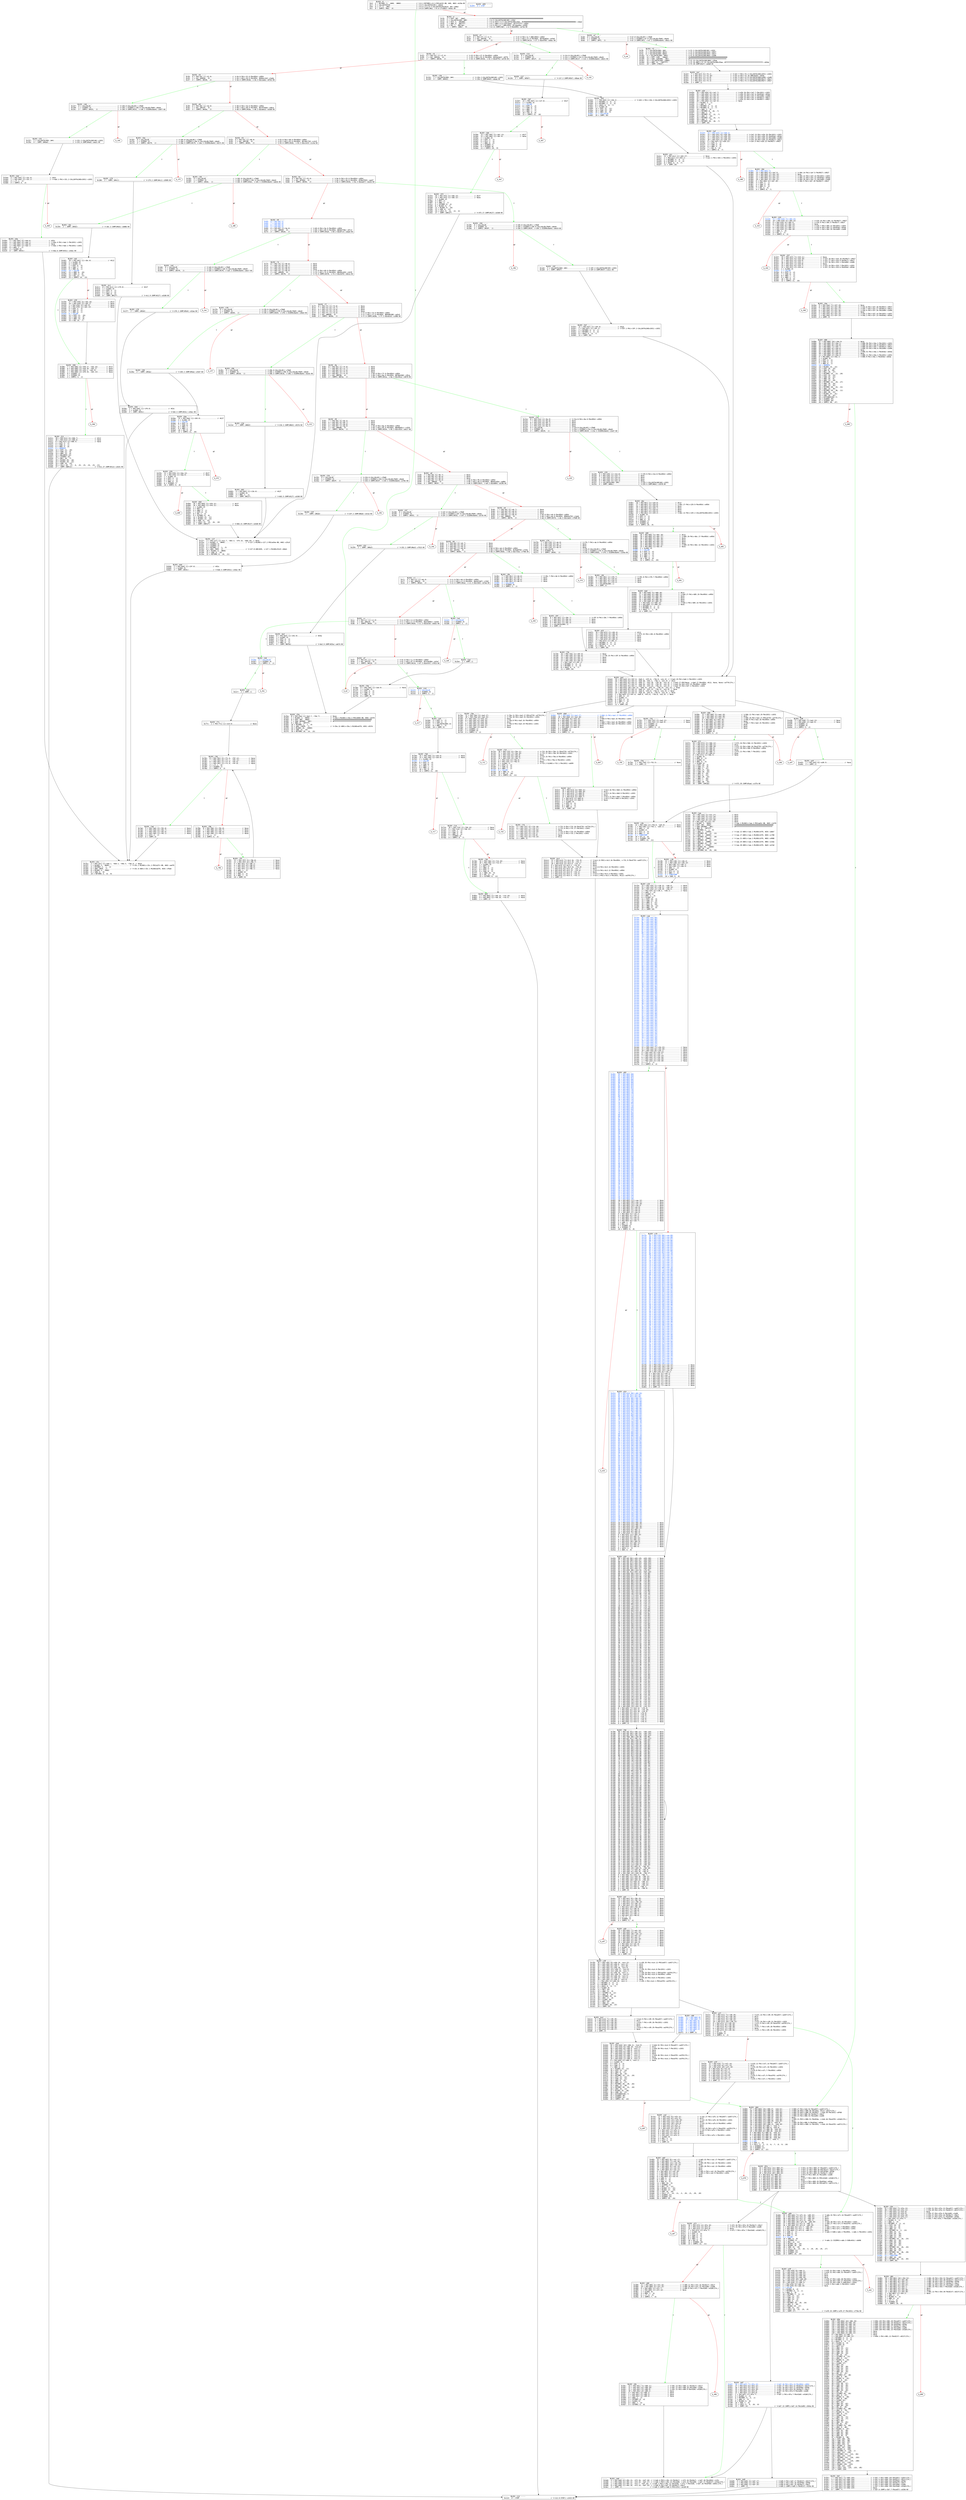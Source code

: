 
digraph G {
graph [fontname = "consolas"];
node  [fontname = "consolas"];
edge  [fontname = "consolas"];
b_0 [label=<-----   BLOCK ~0 -----<br align="left"/> 0x4: .2 \ MSTORE(.3, .1#40, .0#60)............... // V~0.2-MSTORE(v~0.3-PHIxb232-0B, #40, #60)-xb19a-NV<br align="left"/> 0x7: .5 = CALLDATASIZE........................... // V~0.5-CALLDATASIZE()-xbb14<br align="left"/> 0x8: .6 = LT(.5, .4#4)........................... // V~0.6-LT(v~0.5-CALLDATASIZExbb14, #4)-x40b2<br align="left"/> 0xc: .8 \ JUMPI(.7#e2, .6)....................... // V~0.8-JUMPI(#e2, v~0.6-LTx40b2)-x65dc-NV<br align="left"/>>, shape="record"];
b_d [label=<-----   BLOCK ~d -----<br align="left"/> 0x16: .3 = EXP(.2#2, .1#e0)...................... // #100000000000000000000000000000000000000000000000000000000<br align="left"/> 0x19: .5 = CALLDATALOAD(.4#0).................... // V~d.5-CALLDATALOAD(#0)-x15b2<br align="left"/> 0x1a: .6 = DIV(.5, .3#1000)...................... // V~d.6-DIV(v~d.5-CALLDATALOADx15b2, #100000000000000000000000000000000000000000000000000000000)-x4ea2<br align="left"/> 0x1b: .7 = AND(.6, .0#ffff)...................... // V~d.7-AND(v~d.6-DIVx4ea2, #ffffffff)-x4954<br align="left"/> 0x22: .9 = EQ(.7, .8#27eb)....................... // V~d.9-EQ(v~d.7-ANDx4954, #27ebe40a)-xb995<br align="left"/> 0x26: .11 \ JUMPI(.10#e7, .9).................... // V~d.11-JUMPI(#e7, v~d.9-EQxb995)-xa73a-NV<br align="left"/>>, shape="record"];
b_27 [label=<-----   BLOCK ~27 -----<br align="left"/> 0x27: .0 = PHI~27[-1](~d.7)...................... // V~27.0-FW(v~d.7-ANDx4954)-x4954<br align="left"/> 0x2d: .2 = EQ(.1#3f4b, .0)....................... // V~27.2-EQ(v~27.0-FWx4954, #3f4ba83a)-xbfb9<br align="left"/> 0x31: .4 \ JUMPI(.3#114, .2)..................... // V~27.4-JUMPI(#114, v~27.2-EQxbfb9)-xddac-NV<br align="left"/>>, shape="record"];
b_32 [label=<-----   BLOCK ~32 -----<br align="left"/> 0x32: .0 = PHI~32[-1](~27.0)..................... // V~32.0-FW(v~27.0-FWx4954)-x4954<br align="left"/> 0x38: .2 = EQ(.1#454a, .0)....................... // V~32.2-EQ(v~32.0-FWx4954, #454a2ab3)-x8ffb<br align="left"/> 0x3c: .4 \ JUMPI(.3#13b, .2)..................... // V~32.4-JUMPI(#13b, v~32.2-EQx8ffb)-xef20-NV<br align="left"/>>, shape="record"];
b_3d [label=<-----   BLOCK ~3d -----<br align="left"/> 0x3d: .0 = PHI~3d[-1](~32.0)..................... // V~3d.0-FW(v~32.0-FWx4954)-x4954<br align="left"/> 0x43: .2 = EQ(.1#484e, .0)....................... // V~3d.2-EQ(v~3d.0-FWx4954, #484eccb4)-x1ada<br align="left"/> 0x47: .4 \ JUMPI(.3#146, .2)..................... // V~3d.4-JUMPI(#146, v~3d.2-EQx1ada)-x87b2-NV<br align="left"/>>, shape="record"];
b_48 [label=<-----   BLOCK ~48 -----<br align="left"/> 0x48: .0 = PHI~48[-1](~3d.0)..................... // V~48.0-FW(v~3d.0-FWx4954)-x4954<br align="left"/> 0x4e: .2 = EQ(.1#5c97, .0)....................... // V~48.2-EQ(v~48.0-FWx4954, #5c975abb)-xa8ce<br align="left"/> 0x52: .4 \ JUMPI(.3#16e, .2)..................... // V~48.4-JUMPI(#16e, v~48.2-EQxa8ce)-xb3e8-NV<br align="left"/>>, shape="record"];
b_53 [label=<-----   BLOCK ~53 -----<br align="left"/> 0x53: .0 = PHI~53[-1](~48.0)..................... // V~53.0-FW(v~48.0-FWx4954)-x4954<br align="left"/> 0x59: .2 = EQ(.1#5fd8, .0)....................... // V~53.2-EQ(v~53.0-FWx4954, #5fd8c710)-xc4c9<br align="left"/> 0x5d: .4 \ JUMPI(.3#181, .2)..................... // V~53.4-JUMPI(#181, v~53.2-EQxc4c9)-x1c4a-NV<br align="left"/>>, shape="record"];
b_5e [label=<-----   BLOCK ~5e -----<br align="left"/> 0x5e: .0 = PHI~5e[-1](~53.0)..................... // V~5e.0-FW(v~53.0-FWx4954)-x4954<br align="left"/> 0x64: .2 = EQ(.1#78bd, .0)....................... // V~5e.2-EQ(v~5e.0-FWx4954, #78bd7935)-xea57<br align="left"/> 0x68: .4 \ JUMPI(.3#194, .2)..................... // V~5e.4-JUMPI(#194, v~5e.2-EQxea57)-xbe1b-NV<br align="left"/>>, shape="record"];
b_69 [label=<-----   BLOCK ~69 -----<br align="left"/><font color="#004fff"> 0x69: .8 = PHI~69[-2]</font><br align="left"/><font color="#004fff"> 0x69: .7 = PHI~69[-4]</font><br align="left"/><font color="#004fff"> 0x69: .6 = PHI~69[-5]</font><br align="left"/><font color="#004fff"> 0x69: .5 = PHI~69[-3]</font><br align="left"/> 0x69: .0 = PHI~69[-1](~5e.0)..................... // V~69.0-FW(v~5e.0-FWx4954)-x4954<br align="left"/> 0x6f: .2 = EQ(.1#83b5, .0)....................... // V~69.2-EQ(v~69.0-FWx4954, #83b5ff8b)-x87c3<br align="left"/> 0x73: .4 \ JUMPI(.3#1e5, .2)..................... // V~69.4-JUMPI(#1e5, v~69.2-EQx87c3)-xdaa4-NV<br align="left"/>>, shape="record"];
b_74 [label=<-----   BLOCK ~74 -----<br align="left"/> 0x74: .8 = PHI~74[-2](~69.8)..................... // None<br align="left"/> 0x74: .7 = PHI~74[-4](~69.7)..................... // None<br align="left"/> 0x74: .6 = PHI~74[-5](~69.6)..................... // None<br align="left"/> 0x74: .5 = PHI~74[-3](~69.5)..................... // None<br align="left"/> 0x74: .0 = PHI~74[-1](~69.0)..................... // V~74.0-FW(v~69.0-FWx4954)-x4954<br align="left"/> 0x7a: .2 = EQ(.1#8456, .0)....................... // V~74.2-EQ(v~74.0-FWx4954, #8456cb59)-x2bf0<br align="left"/> 0x7e: .4 \ JUMPI(.3#1f8, .2)..................... // V~74.4-JUMPI(#1f8, v~74.2-EQx2bf0)-x6bca-NV<br align="left"/>>, shape="record"];
b_7f [label=<-----   BLOCK ~7f -----<br align="left"/> 0x7f: .8 = PHI~7f[-2](~74.8)..................... // None<br align="left"/> 0x7f: .7 = PHI~7f[-4](~74.7)..................... // None<br align="left"/> 0x7f: .6 = PHI~7f[-5](~74.6)..................... // None<br align="left"/> 0x7f: .5 = PHI~7f[-3](~74.5)..................... // None<br align="left"/> 0x7f: .0 = PHI~7f[-1](~74.0)..................... // V~7f.0-FW(v~74.0-FWx4954)-x4954<br align="left"/> 0x85: .2 = EQ(.1#85b8, .0)....................... // V~7f.2-EQ(v~7f.0-FWx4954, #85b86188)-xa5c6<br align="left"/> 0x89: .4 \ JUMPI(.3#20b, .2)..................... // V~7f.4-JUMPI(#20b, v~7f.2-EQxa5c6)-xc086-NV<br align="left"/>>, shape="record"];
b_8a [label=<-----   BLOCK ~8a -----<br align="left"/> 0x8a: .8 = PHI~8a[-2](~7f.8)..................... // None<br align="left"/> 0x8a: .7 = PHI~8a[-4](~7f.7)..................... // None<br align="left"/> 0x8a: .6 = PHI~8a[-5](~7f.6)..................... // None<br align="left"/> 0x8a: .5 = PHI~8a[-3](~7f.5)..................... // None<br align="left"/> 0x8a: .0 = PHI~8a[-1](~7f.0)..................... // V~8a.0-FW(v~7f.0-FWx4954)-x4954<br align="left"/> 0x90: .2 = EQ(.1#878e, .0)....................... // V~8a.2-EQ(v~8a.0-FWx4954, #878eb368)-x39ca<br align="left"/> 0x94: .4 \ JUMPI(.3#21e, .2)..................... // V~8a.4-JUMPI(#21e, v~8a.2-EQx39ca)-x4670-NV<br align="left"/>>, shape="record"];
b_95 [label=<-----   BLOCK ~95 -----<br align="left"/> 0x95: .7 = PHI~95[-3](~8a.5)..................... // None<br align="left"/> 0x95: .6 = PHI~95[-4](~8a.7)..................... // None<br align="left"/> 0x95: .5 = PHI~95[-2](~8a.8)..................... // None<br align="left"/> 0x95: .0 = PHI~95[-1](~8a.0)..................... // V~95.0-FW(v~8a.0-FWx4954)-x4954<br align="left"/> 0x9b: .2 = EQ(.1#8a98, .0)....................... // V~95.2-EQ(v~95.0-FWx4954, #8a98a9cc)-xc924<br align="left"/> 0x9f: .4 \ JUMPI(.3#234, .2)..................... // V~95.4-JUMPI(#234, v~95.2-EQxc924)-xeb17-NV<br align="left"/>>, shape="record"];
b_a0 [label=<-----   BLOCK ~a0 -----<br align="left"/> 0xa0: .7 = PHI~a0[-3](~95.7)..................... // None<br align="left"/> 0xa0: .6 = PHI~a0[-4](~95.6)..................... // None<br align="left"/> 0xa0: .5 = PHI~a0[-2](~95.5)..................... // None<br align="left"/> 0xa0: .0 = PHI~a0[-1](~95.0)..................... // V~a0.0-FW(v~95.0-FWx4954)-x4954<br align="left"/> 0xa6: .2 = EQ(.1#8da5, .0)....................... // V~a0.2-EQ(v~a0.0-FWx4954, #8da5cb5b)-xa884<br align="left"/> 0xaa: .4 \ JUMPI(.3#247, .2)..................... // V~a0.4-JUMPI(#247, v~a0.2-EQxa884)-x6196-NV<br align="left"/>>, shape="record"];
b_ab [label=<-----   BLOCK ~ab -----<br align="left"/> 0xab: .7 = PHI~ab[-3](~a0.7)..................... // None<br align="left"/> 0xab: .6 = PHI~ab[-4](~a0.6)..................... // None<br align="left"/> 0xab: .5 = PHI~ab[-2](~a0.5)..................... // None<br align="left"/> 0xab: .0 = PHI~ab[-1](~a0.0)..................... // V~ab.0-FW(v~a0.0-FWx4954)-x4954<br align="left"/> 0xb1: .2 = EQ(.1#96b5, .0)....................... // V~ab.2-EQ(v~ab.0-FWx4954, #96b5a755)-x1ab4<br align="left"/> 0xb5: .4 \ JUMPI(.3#276, .2)..................... // V~ab.4-JUMPI(#276, v~ab.2-EQx1ab4)-xf9d8-NV<br align="left"/>>, shape="record"];
b_b6 [label=<-----   BLOCK ~b6 -----<br align="left"/> 0xb6: .7 = PHI~b6[-3](~ab.7)..................... // None<br align="left"/> 0xb6: .6 = PHI~b6[-4](~ab.6)..................... // None<br align="left"/> 0xb6: .5 = PHI~b6[-2](~ab.5)..................... // None<br align="left"/> 0xb6: .0 = PHI~b6[-1](~ab.0)..................... // V~b6.0-FW(v~ab.0-FWx4954)-x4954<br align="left"/> 0xbc: .2 = EQ(.1#c55d, .0)....................... // V~b6.2-EQ(v~b6.0-FWx4954, #c55d0f56)-x725a<br align="left"/> 0xc0: .4 \ JUMPI(.3#28c, .2)..................... // V~b6.4-JUMPI(#28c, v~b6.2-EQx725a)-x7f86-NV<br align="left"/>>, shape="record"];
b_c1 [label=<-----   BLOCK ~c1 -----<br align="left"/> 0xc1: .0 = PHI~c1[-1](~b6.0)..................... // V~c1.0-FW(v~b6.0-FWx4954)-x4954<br align="left"/> 0xc7: .2 = EQ(.1#dd1b, .0)....................... // V~c1.2-EQ(v~c1.0-FWx4954, #dd1b7a0f)-x13b5<br align="left"/> 0xcb: .4 \ JUMPI(.3#2a2, .2)..................... // V~c1.4-JUMPI(#2a2, v~c1.2-EQx13b5)-xbfaa-NV<br align="left"/>>, shape="record"];
b_cc [label=<-----   BLOCK ~cc -----<br align="left"/> 0xcc: .0 = PHI~cc[-1](~c1.0)..................... // V~cc.0-FW(v~c1.0-FWx4954)-x4954<br align="left"/> 0xd2: .2 = EQ(.1#eac9, .0)....................... // V~cc.2-EQ(v~cc.0-FWx4954, #eac9d94c)-xa318<br align="left"/> 0xd6: .4 \ JUMPI(.3#2b5, .2)..................... // V~cc.4-JUMPI(#2b5, v~cc.2-EQxa318)-x6eb2-NV<br align="left"/>>, shape="record"];
b_d7 [label=<-----   BLOCK ~d7 -----<br align="left"/> 0xd7: .0 = PHI~d7[-1](~cc.0)..................... // V~d7.0-FW(v~cc.0-FWx4954)-x4954<br align="left"/> 0xdd: .2 = EQ(.1#f2fd, .0)....................... // V~d7.2-EQ(v~d7.0-FWx4954, #f2fde38b)-xbfef<br align="left"/> 0xe1: .4 \ JUMPI(.3#2c8, .2)..................... // V~d7.4-JUMPI(#2c8, v~d7.2-EQxbfef)-xf013-NV<br align="left"/>>, shape="record"];
b_e7 [label=<-----   BLOCK ~e7 -----<br align="left"/> 0xe8: .0 = CALLVALUE............................. // V~e7.0-CALLVALUE()-x78d0<br align="left"/> 0xe9: .1 = ISZERO(.0)............................ // V~e7.1-ISZERO(v~e7.0-CALLVALUEx78d0)-x8a44<br align="left"/> 0xed: .3 \ JUMPI(.2#f2, .1)...................... // V~e7.3-JUMPI(#f2, v~e7.1-ISZEROx8a44)-x8e1c-NV<br align="left"/>>, shape="record"];
b_f2 [label=<-----   BLOCK ~f2 -----<br align="left"/> 0xf8: .2 = CALLDATALOAD(.1#4).................... // V~f2.2-CALLDATALOAD(#4)-x1031<br align="left"/> 0xfb: .4 = CALLDATALOAD(.3#24)................... // V~f2.4-CALLDATALOAD(#24)-x9927<br align="left"/> 0xfe: .6 = CALLDATALOAD(.5#44)................... // V~f2.6-CALLDATALOAD(#44)-x9dcf<br align="left"/> 0x101: .8 = CALLDATALOAD(.7#64).................. // V~f2.8-CALLDATALOAD(#64)-x2a90<br align="left"/> 0x108: .12 = EXP(.11#2, .10#a0).................. // #10000000000000000000000000000000000000000<br align="left"/> 0x109: .13 = SUB(.12#1000, .9#1)................. // #ffffffffffffffffffffffffffffffffffffffff<br align="left"/> 0x10c: .15 = CALLDATALOAD(.14#84)................ // V~f2.15-CALLDATALOAD(#84)-x35ae<br align="left"/> 0x10d: .16 = AND(.15, .13#ffff).................. // V~f2.16-AND(v~f2.15-CALLDATALOADx35ae, #ffffffffffffffffffffffffffffffffffffffff)-x654e<br align="left"/> 0x111: .18 \ JUMP(.17#2e7)....................... // V~f2.18-JUMP(#2e7)-xa0a8-NV<br align="left"/>>, shape="record"];
b_112 [label=<-----   BLOCK ~112 -----<br align="left"/> 0x113: .0 \ STOP................................. // V~112.0-STOP()-x2415-NV<br align="left"/>>, shape="record"];
b_114 [label=<-----   BLOCK ~114 -----<br align="left"/> 0x115: .0 = CALLVALUE............................ // V~114.0-CALLVALUE()-x78d0<br align="left"/> 0x116: .1 = ISZERO(.0)........................... // V~114.1-ISZERO(v~114.0-CALLVALUEx78d0)-x8a44<br align="left"/> 0x11a: .3 \ JUMPI(.2#11f, .1).................... // V~114.3-JUMPI(#11f, v~114.1-ISZEROx8a44)-xd621-NV<br align="left"/>>, shape="record"];
b_11f [label=<-----   BLOCK ~11f -----<br align="left"/> 0x126: .2 \ JUMP(.1#3bf)......................... // V~11f.2-JUMP(#3bf)-x8bae-NV<br align="left"/>>, shape="record"];
b_127 [label=<-----   BLOCK ~127 -----<br align="left"/> 0x127: .3 = PHI~127[-1](~4c1.7, ~663.3, ~3f3.15, ~60d.19) // None<br align="left"/> 0x12a: .1 = MLOAD(.2, .0#40)..................... // V~127.1-MLOAD(v~127.2-PHIxe54e-0B, #40)-x25c0<br align="left"/> 0x12c: .4 = ISZERO(.3)<br align="left"/> 0x12d: .5 = ISZERO(.4)<br align="left"/> 0x12f: .6 = MSTORE(.2, .1, .5)<br align="left"/> 0x132: .8 = ADD(.7#20, .1)....................... // V~127.8-ADD(#20, v~127.1-MLOADx25c0)-x8de1<br align="left"/> 0x135: .10 = MLOAD(.6, .9#40)<br align="left"/> 0x138: .11 = SUB(.8, .10)<br align="left"/> 0x13a: .12 = RETURN(.6, .10, .11)<br align="left"/>>, shape="record"];
b_13b [label=<-----   BLOCK ~13b -----<br align="left"/> 0x141: .2 = CALLDATALOAD(.1#4)................... // V~13b.2-CALLDATALOAD(#4)-x1031<br align="left"/> 0x145: .4 \ JUMP(.3#443)......................... // V~13b.4-JUMP(#443)-xabaa-NV<br align="left"/>>, shape="record"];
b_146 [label=<-----   BLOCK ~146 -----<br align="left"/> 0x147: .0 = CALLVALUE............................ // V~146.0-CALLVALUE()-x78d0<br align="left"/> 0x148: .1 = ISZERO(.0)........................... // V~146.1-ISZERO(v~146.0-CALLVALUEx78d0)-x8a44<br align="left"/> 0x14c: .3 \ JUMPI(.2#151, .1).................... // V~146.3-JUMPI(#151, v~146.1-ISZEROx8a44)-x38f7-NV<br align="left"/>>, shape="record"];
b_151 [label=<-----   BLOCK ~151 -----<br align="left"/> 0x157: .2 = CALLDATALOAD(.1#4)................... // V~151.2-CALLDATALOAD(#4)-x1031<br align="left"/> 0x15b: .4 \ JUMP(.3#4ad)......................... // V~151.4-JUMP(#4ad)-xaa2c-NV<br align="left"/>>, shape="record"];
b_15c [label=<-----   BLOCK ~15c -----<br align="left"/> 0x15c: .3 = PHI~15c[-1](~5d4.1, ~6dd.1, ~4ba.3, ~7a6.3) // None<br align="left"/> 0x15f: .1 = MLOAD(.2, .0#40)..................... // V~15c.1-MLOAD(v~15c.2-PHIxb37c-0B, #40)-xed70<br align="left"/> 0x162: .4 = MSTORE(.2, .1, .3)<br align="left"/> 0x165: .6 = ADD(.5#20, .1)....................... // V~15c.6-ADD(v~15c.1-MLOADxed70, #20)-xf6dd<br align="left"/> 0x168: .8 = MLOAD(.4, .7#40)<br align="left"/> 0x16b: .9 = SUB(.6, .8)<br align="left"/> 0x16d: .10 = RETURN(.4, .8, .9)<br align="left"/>>, shape="record"];
b_16e [label=<-----   BLOCK ~16e -----<br align="left"/> 0x16f: .0 = CALLVALUE............................ // V~16e.0-CALLVALUE()-x78d0<br align="left"/> 0x170: .1 = ISZERO(.0)........................... // V~16e.1-ISZERO(v~16e.0-CALLVALUEx78d0)-x8a44<br align="left"/> 0x174: .3 \ JUMPI(.2#179, .1).................... // V~16e.3-JUMPI(#179, v~16e.1-ISZEROx8a44)-x81f1-NV<br align="left"/>>, shape="record"];
b_179 [label=<-----   BLOCK ~179 -----<br align="left"/> 0x180: .2 \ JUMP(.1#4c1)......................... // V~179.2-JUMP(#4c1)-x5909-NV<br align="left"/>>, shape="record"];
b_181 [label=<-----   BLOCK ~181 -----<br align="left"/> 0x182: .0 = CALLVALUE............................ // V~181.0-CALLVALUE()-x78d0<br align="left"/> 0x183: .1 = ISZERO(.0)........................... // V~181.1-ISZERO(v~181.0-CALLVALUEx78d0)-x8a44<br align="left"/> 0x187: .3 \ JUMPI(.2#18c, .1).................... // V~181.3-JUMPI(#18c, v~181.1-ISZEROx8a44)-xa62b-NV<br align="left"/>>, shape="record"];
b_18c [label=<-----   BLOCK ~18c -----<br align="left"/> 0x193: .2 \ JUMP(.1#4d1)......................... // V~18c.2-JUMP(#4d1)-xb88b-NV<br align="left"/>>, shape="record"];
b_194 [label=<-----   BLOCK ~194 -----<br align="left"/> 0x195: .0 = CALLVALUE............................ // V~194.0-CALLVALUE()-x78d0<br align="left"/> 0x196: .1 = ISZERO(.0)........................... // V~194.1-ISZERO(v~194.0-CALLVALUEx78d0)-x8a44<br align="left"/> 0x19a: .3 \ JUMPI(.2#19f, .1).................... // V~194.3-JUMPI(#19f, v~194.1-ISZEROx8a44)-xe0c9-NV<br align="left"/>>, shape="record"];
b_19f [label=<-----   BLOCK ~19f -----<br align="left"/> 0x1a5: .2 = CALLDATALOAD(.1#4)................... // V~19f.2-CALLDATALOAD(#4)-x1031<br align="left"/> 0x1a9: .4 \ JUMP(.3#547)......................... // V~19f.4-JUMP(#547)-xcbcc-NV<br align="left"/>>, shape="record"];
b_1aa [label=<-----   BLOCK ~1aa -----<br align="left"/> 0x1aa: .23 = PHI~1aa[-2](~571.27)................ // None<br align="left"/> 0x1aa: .18 = PHI~1aa[-3](~571.24)................ // None<br align="left"/> 0x1aa: .14 = PHI~1aa[-1](~571.31)................ // None<br align="left"/> 0x1aa: .13 = PHI~1aa[-4](~571.20)................ // None<br align="left"/> 0x1aa: .8 = PHI~1aa[-5](~571.13)................. // None<br align="left"/> 0x1ad: .1 = MLOAD(.2, .0#40)..................... // V~1aa.1-MLOAD(v~1aa.2-PHIxae5c-0B, #40)-x1470<br align="left"/> 0x1b4: .6 = EXP(.5#2, .4#a0)..................... // #10000000000000000000000000000000000000000<br align="left"/> 0x1b5: .7 = SUB(.6#1000, .3#1)................... // #ffffffffffffffffffffffffffffffffffffffff<br align="left"/> 0x1b8: .9 = AND(.8, .7#ffff)<br align="left"/> 0x1ba: .10 = MSTORE(.2, .1, .9)<br align="left"/> 0x1be: .12 = ADD(.1, .11#20)..................... // V~1aa.12-ADD(v~1aa.1-MLOADx1470, #20)-xa8e7<br align="left"/> 0x1c2: .15 = MSTORE(.10, .12, .13)<br align="left"/> 0x1c7: .17 = ADD(.1, .16#40)..................... // V~1aa.17-ADD(v~1aa.1-MLOADx1470, #40)-xc708<br align="left"/> 0x1cb: .19 = MSTORE(.15, .17, .18)<br align="left"/> 0x1cf: .21 = ADD(.1, .20#60)..................... // V~1aa.21-ADD(v~1aa.1-MLOADx1470, #60)-x4988<br align="left"/> 0x1d0: .22 = MSTORE(.19, .21, .23)<br align="left"/> 0x1d4: .25 = ADD(.1, .24#80)..................... // V~1aa.25-ADD(v~1aa.1-MLOADx1470, #80)-x216e<br align="left"/> 0x1d8: .26 = MSTORE(.22, .25, .14)<br align="left"/> 0x1dd: .28 = ADD(.1, .27#a0)..................... // V~1aa.28-ADD(v~1aa.1-MLOADx1470, #a0)-xe7dd<br align="left"/> 0x1df: .29 = MLOAD(.26, .16#40)<br align="left"/> 0x1e2: .30 = SUB(.28, .29)<br align="left"/> 0x1e4: .31 = RETURN(.26, .29, .30)<br align="left"/>>, shape="record"];
b_1e5 [label=<-----   BLOCK ~1e5 -----<br align="left"/> 0x1e6: .0 = CALLVALUE............................ // V~1e5.0-CALLVALUE()-x78d0<br align="left"/> 0x1e7: .1 = ISZERO(.0)........................... // V~1e5.1-ISZERO(v~1e5.0-CALLVALUEx78d0)-x8a44<br align="left"/> 0x1eb: .3 \ JUMPI(.2#1f0, .1).................... // V~1e5.3-JUMPI(#1f0, v~1e5.1-ISZEROx8a44)-xdec7-NV<br align="left"/>>, shape="record"];
b_1f0 [label=<-----   BLOCK ~1f0 -----<br align="left"/> 0x1f7: .2 \ JUMP(.1#5d4)......................... // V~1f0.2-JUMP(#5d4)-x42aa-NV<br align="left"/>>, shape="record"];
b_1f8 [label=<-----   BLOCK ~1f8 -----<br align="left"/> 0x1f9: .0 = CALLVALUE............................ // V~1f8.0-CALLVALUE()-x78d0<br align="left"/> 0x1fa: .1 = ISZERO(.0)........................... // V~1f8.1-ISZERO(v~1f8.0-CALLVALUEx78d0)-x8a44<br align="left"/> 0x1fe: .3 \ JUMPI(.2#203, .1).................... // V~1f8.3-JUMPI(#203, v~1f8.1-ISZEROx8a44)-x40e3-NV<br align="left"/>>, shape="record"];
b_203 [label=<-----   BLOCK ~203 -----<br align="left"/> 0x20a: .2 \ JUMP(.1#5da)......................... // V~203.2-JUMP(#5da)-x25d7-NV<br align="left"/>>, shape="record"];
b_20b [label=<-----   BLOCK ~20b -----<br align="left"/> 0x20c: .0 = CALLVALUE............................ // V~20b.0-CALLVALUE()-x78d0<br align="left"/> 0x20d: .1 = ISZERO(.0)........................... // V~20b.1-ISZERO(v~20b.0-CALLVALUEx78d0)-x8a44<br align="left"/> 0x211: .3 \ JUMPI(.2#216, .1).................... // V~20b.3-JUMPI(#216, v~20b.1-ISZEROx8a44)-x62d1-NV<br align="left"/>>, shape="record"];
b_216 [label=<-----   BLOCK ~216 -----<br align="left"/> 0x21d: .2 \ JUMP(.1#663)......................... // V~216.2-JUMP(#663)-x92fd-NV<br align="left"/>>, shape="record"];
b_21e [label=<-----   BLOCK ~21e -----<br align="left"/> 0x21e: .8 = PHI~21e[-1](~8a.0)................... // V~21e.8-FW(v~8a.0-FWx4954)-x4954<br align="left"/> 0x21e: .7 = PHI~21e[-2](~8a.8)................... // None<br align="left"/> 0x21e: .6 = PHI~21e[-4](~8a.7)................... // None<br align="left"/> 0x21e: .5 = PHI~21e[-5](~8a.6)................... // None<br align="left"/> 0x21e: .4 = PHI~21e[-3](~8a.5)................... // None<br align="left"/> 0x21f: .0 = CALLVALUE............................ // V~21e.0-CALLVALUE()-x78d0<br align="left"/> 0x220: .1 = ISZERO(.0)........................... // V~21e.1-ISZERO(v~21e.0-CALLVALUEx78d0)-x8a44<br align="left"/> 0x224: .3 \ JUMPI(.2#229, .1).................... // V~21e.3-JUMPI(#229, v~21e.1-ISZEROx8a44)-x1b47-NV<br align="left"/>>, shape="record"];
b_229 [label=<-----   BLOCK ~229 -----<br align="left"/> 0x229: .9 = PHI~229[-1](~21e.8).................. // V~229.9-FW(v~21e.8-FWx4954)-x4954<br align="left"/> 0x229: .8 = PHI~229[-2](~21e.7).................. // None<br align="left"/> 0x229: .7 = PHI~229[-4](~21e.6).................. // None<br align="left"/> 0x229: .6 = PHI~229[-5](~21e.5).................. // None<br align="left"/> 0x229: .5 = PHI~229[-3](~21e.4).................. // None<br align="left"/> 0x22f: .2 = CALLDATALOAD(.1#4)................... // V~229.2-CALLDATALOAD(#4)-x1031<br align="left"/> 0x233: .4 \ JUMP(.3#66c)......................... // V~229.4-JUMP(#66c)-x35f8-NV<br align="left"/>>, shape="record"];
b_234 [label=<-----   BLOCK ~234 -----<br align="left"/> 0x235: .0 = CALLVALUE............................ // V~234.0-CALLVALUE()-x78d0<br align="left"/> 0x236: .1 = ISZERO(.0)........................... // V~234.1-ISZERO(v~234.0-CALLVALUEx78d0)-x8a44<br align="left"/> 0x23a: .3 \ JUMPI(.2#23f, .1).................... // V~234.3-JUMPI(#23f, v~234.1-ISZEROx8a44)-x2782-NV<br align="left"/>>, shape="record"];
b_23f [label=<-----   BLOCK ~23f -----<br align="left"/> 0x246: .2 \ JUMP(.1#6dd)......................... // V~23f.2-JUMP(#6dd)-x321e-NV<br align="left"/>>, shape="record"];
b_247 [label=<-----   BLOCK ~247 -----<br align="left"/> 0x248: .0 = CALLVALUE............................ // V~247.0-CALLVALUE()-x78d0<br align="left"/> 0x249: .1 = ISZERO(.0)........................... // V~247.1-ISZERO(v~247.0-CALLVALUEx78d0)-x8a44<br align="left"/> 0x24d: .3 \ JUMPI(.2#252, .1).................... // V~247.3-JUMPI(#252, v~247.1-ISZEROx8a44)-xd735-NV<br align="left"/>>, shape="record"];
b_252 [label=<-----   BLOCK ~252 -----<br align="left"/> 0x259: .2 \ JUMP(.1#6e3)......................... // V~252.2-JUMP(#6e3)-x7523-NV<br align="left"/>>, shape="record"];
b_25a [label=<-----   BLOCK ~25a -----<br align="left"/> 0x25a: .8 = PHI~25a[-1](~6e3.7, ~76d.7).......... // None<br align="left"/> 0x25d: .1 = MLOAD(.2, .0#40)..................... // V~25a.1-MLOAD(v~25a.2-PHIx6083-0B, #40)-xe570<br align="left"/> 0x264: .6 = EXP(.5#2, .4#a0)..................... // #10000000000000000000000000000000000000000<br align="left"/> 0x265: .7 = SUB(.6#1000, .3#1)................... // #ffffffffffffffffffffffffffffffffffffffff<br align="left"/> 0x268: .9 = AND(.8, .7#ffff)<br align="left"/> 0x26a: .10 = MSTORE(.2, .1, .9)<br align="left"/> 0x26d: .12 = ADD(.11#20, .1)..................... // V~25a.12-ADD(v~25a.1-MLOADxe570, #20)-x92fd<br align="left"/> 0x270: .14 = MLOAD(.10, .13#40)<br align="left"/> 0x273: .15 = SUB(.12, .14)<br align="left"/> 0x275: .16 = RETURN(.10, .14, .15)<br align="left"/>>, shape="record"];
b_276 [label=<-----   BLOCK ~276 -----<br align="left"/> 0x276: .7 = PHI~276[-1](~ab.0)................... // V~276.7-FW(v~ab.0-FWx4954)-x4954<br align="left"/> 0x276: .6 = PHI~276[-3](~ab.7)................... // None<br align="left"/> 0x276: .5 = PHI~276[-4](~ab.6)................... // None<br align="left"/> 0x276: .4 = PHI~276[-2](~ab.5)................... // None<br align="left"/> 0x277: .0 = CALLVALUE............................ // V~276.0-CALLVALUE()-x78d0<br align="left"/> 0x278: .1 = ISZERO(.0)........................... // V~276.1-ISZERO(v~276.0-CALLVALUEx78d0)-x8a44<br align="left"/> 0x27c: .3 \ JUMPI(.2#281, .1).................... // V~276.3-JUMPI(#281, v~276.1-ISZEROx8a44)-x155a-NV<br align="left"/>>, shape="record"];
b_281 [label=<-----   BLOCK ~281 -----<br align="left"/> 0x281: .8 = PHI~281[-1](~276.7).................. // V~281.8-FW(v~276.7-FWx4954)-x4954<br align="left"/> 0x281: .7 = PHI~281[-3](~276.6).................. // None<br align="left"/> 0x281: .6 = PHI~281[-4](~276.5).................. // None<br align="left"/> 0x281: .5 = PHI~281[-2](~276.4).................. // None<br align="left"/> 0x287: .2 = CALLDATALOAD(.1)<br align="left"/> 0x28b: .4 = JUMP(.3)<br align="left"/>>, shape="record"];
b_28c [label=<-----   BLOCK ~28c -----<br align="left"/> 0x28c: .7 = PHI~28c[-1](~b6.0)................... // V~28c.7-FW(v~b6.0-FWx4954)-x4954<br align="left"/> 0x28c: .6 = PHI~28c[-3](~b6.7)................... // None<br align="left"/> 0x28c: .5 = PHI~28c[-4](~b6.6)................... // None<br align="left"/> 0x28c: .4 = PHI~28c[-2](~b6.5)................... // None<br align="left"/><font color="#004fff"> 0x28d: .0 = CALLVALUE</font><br align="left"/> 0x28e: .1 = ISZERO(.0)<br align="left"/> 0x292: .3 = JUMPI(.2, .1)<br align="left"/>>, shape="record"];
b_297 [label=<-----   BLOCK ~297 -----<br align="left"/> 0x297: .8 = PHI~297[-1](~28c.7).................. // V~297.8-FW(v~28c.7-FWx4954)-x4954<br align="left"/> 0x297: .7 = PHI~297[-3](~28c.6).................. // None<br align="left"/> 0x297: .6 = PHI~297[-4](~28c.5).................. // None<br align="left"/> 0x297: .5 = PHI~297[-2](~28c.4).................. // None<br align="left"/> 0x29d: .2 = CALLDATALOAD(.1)<br align="left"/> 0x2a1: .4 = JUMP(.3)<br align="left"/>>, shape="record"];
b_2a2 [label=<-----   BLOCK ~2a2 -----<br align="left"/><font color="#004fff"> 0x2a3: .0 = CALLVALUE</font><br align="left"/> 0x2a4: .1 = ISZERO(.0)<br align="left"/> 0x2a8: .3 = JUMPI(.2, .1)<br align="left"/>>, shape="record"];
b_2ad [label=<-----   BLOCK ~2ad -----<br align="left"/> 0x2b4: .2 = JUMP(.1)<br align="left"/>>, shape="record"];
b_2b5 [label=<-----   BLOCK ~2b5 -----<br align="left"/><font color="#004fff"> 0x2b6: .0 = CALLVALUE</font><br align="left"/> 0x2b7: .1 = ISZERO(.0)<br align="left"/> 0x2bb: .3 = JUMPI(.2, .1)<br align="left"/>>, shape="record"];
b_2c0 [label=<-----   BLOCK ~2c0 -----<br align="left"/> 0x2c7: .2 = JUMP(.1)<br align="left"/>>, shape="record"];
b_2c8 [label=<-----   BLOCK ~2c8 -----<br align="left"/><font color="#004fff"> 0x2c9: .0 = CALLVALUE</font><br align="left"/> 0x2ca: .1 = ISZERO(.0)<br align="left"/> 0x2ce: .3 = JUMPI(.2, .1)<br align="left"/>>, shape="record"];
b_2d3 [label=<-----   BLOCK ~2d3 -----<br align="left"/> 0x2dd: .4 = EXP(.3, .2)<br align="left"/> 0x2de: .5 = SUB(.4, .1)<br align="left"/> 0x2e1: .7 = CALLDATALOAD(.6)<br align="left"/> 0x2e2: .8 = AND(.7, .5)<br align="left"/> 0x2e6: .10 = JUMP(.9)<br align="left"/>>, shape="record"];
b_2e7 [label=<-----   BLOCK ~2e7 -----<br align="left"/> 0x2e7: .7 = PHI~2e7[-5](~f2.2)................... // V~2e7.7-FW(v~f2.2-CALLDATALOADx1031)-x1031<br align="left"/> 0x2e7: .6 = PHI~2e7[-1](~f2.16).................. // V~2e7.6-FW(v~f2.16-ANDx654e)-x654e<br align="left"/> 0x2e7: .5 = PHI~2e7[-2](~f2.8)................... // V~2e7.5-FW(v~f2.8-CALLDATALOADx2a90)-x2a90<br align="left"/> 0x2e7: .4 = PHI~2e7[-3](~f2.6)................... // V~2e7.4-FW(v~f2.6-CALLDATALOADx9dcf)-x9dcf<br align="left"/> 0x2e7: .3 = PHI~2e7[-4](~f2.4)................... // V~2e7.3-FW(v~f2.4-CALLDATALOADx9927)-x9927<br align="left"/> 0x2ee: .2 = JUMP(.1)<br align="left"/>>, shape="record"];
b_2ef [label=<-----   BLOCK ~2ef -----<br align="left"/><font color="#004fff"> 0x2ef: .14 = PHI~2ef[-1](~d2b.2)</font><br align="left"/> 0x2ef: .13 = PHI~2ef[-6](~d2b.26)................ // V~2ef.13-FW(v~d2b.26-FWx1031)-x1031<br align="left"/> 0x2ef: .12 = PHI~2ef[-2](~d2b.25)................ // V~2ef.12-FW(v~d2b.25-FWx654e)-x654e<br align="left"/> 0x2ef: .11 = PHI~2ef[-3](~d2b.24)................ // V~2ef.11-FW(v~d2b.24-FWx2a90)-x2a90<br align="left"/> 0x2ef: .10 = PHI~2ef[-4](~d2b.23)................ // V~2ef.10-FW(v~d2b.23-FWx9dcf)-x9dcf<br align="left"/> 0x2ef: .5 = PHI~2ef[-5](~d2b.22)................. // V~2ef.5-FW(v~d2b.22-FWx9927)-x9927<br align="left"/> 0x2f6: .3 = EXP(.2, .1)<br align="left"/> 0x2f7: .4 = SUB(.3, .0)<br align="left"/> 0x2f9: .6 = AND(.5, .4)<br align="left"/> 0x2fb: .7 = EQ(.5, .6)<br align="left"/> 0x2ff: .9 = JUMPI(.8, .7)<br align="left"/>>, shape="record"];
b_304 [label=<-----   BLOCK ~304 -----<br align="left"/><font color="#004fff"> 0x304: .15 = PHI~304[-7]</font><br align="left"/> 0x304: .14 = PHI~304[-5](~2ef.5)................. // V~304.14-FW(v~2ef.5-FWx9927)-x9927<br align="left"/> 0x304: .13 = PHI~304[-1](~2ef.14)................ // None<br align="left"/> 0x304: .12 = PHI~304[-6](~2ef.13)................ // V~304.12-FW(v~2ef.13-FWx1031)-x1031<br align="left"/> 0x304: .11 = PHI~304[-2](~2ef.12)................ // V~304.11-FW(v~2ef.12-FWx654e)-x654e<br align="left"/> 0x304: .10 = PHI~304[-3](~2ef.11)................ // V~304.10-FW(v~2ef.11-FWx2a90)-x2a90<br align="left"/> 0x304: .5 = PHI~304[-4](~2ef.10)................. // V~304.5-FW(v~2ef.10-FWx9dcf)-x9dcf<br align="left"/> 0x30b: .3 = EXP(.2, .1)<br align="left"/> 0x30c: .4 = SUB(.3, .0)<br align="left"/> 0x30e: .6 = AND(.5, .4)<br align="left"/> 0x310: .7 = EQ(.5, .6)<br align="left"/> 0x314: .9 = JUMPI(.8, .7)<br align="left"/>>, shape="record"];
b_319 [label=<-----   BLOCK ~319 -----<br align="left"/><font color="#004fff"> 0x319: .11 = PHI~319[-7](~304.15)</font><br align="left"/> 0x319: .10 = PHI~319[-5](~304.14)................ // V~319.10-FW(v~304.14-FWx9927)-x9927<br align="left"/> 0x319: .9 = PHI~319[-4](~304.5).................. // V~319.9-FW(v~304.5-FWx9dcf)-x9dcf<br align="left"/> 0x319: .8 = PHI~319[-1](~304.13)................. // None<br align="left"/> 0x319: .7 = PHI~319[-6](~304.12)................. // V~319.7-FW(v~304.12-FWx1031)-x1031<br align="left"/> 0x319: .6 = PHI~319[-2](~304.11)................. // V~319.6-FW(v~304.11-FWx654e)-x654e<br align="left"/> 0x319: .1 = PHI~319[-3](~304.10)................. // V~319.1-FW(v~304.10-FWx2a90)-x2a90<br align="left"/> 0x324: .2 = AND(.1, .0)<br align="left"/> 0x326: .3 = EQ(.1, .2)<br align="left"/> 0x32a: .5 = JUMPI(.4, .3)<br align="left"/>>, shape="record"];
b_32f [label=<-----   BLOCK ~32f -----<br align="left"/> 0x32f: .19 = PHI~32f[-7](~319.11)................ // None<br align="left"/> 0x32f: .18 = PHI~32f[-5](~319.10)................ // V~32f.18-FW(v~319.10-FWx9927)-x9927<br align="left"/> 0x32f: .17 = PHI~32f[-4](~319.9)................. // V~32f.17-FW(v~319.9-FWx9dcf)-x9dcf<br align="left"/> 0x32f: .16 = PHI~32f[-3](~319.1)................. // V~32f.16-FW(v~319.1-FWx2a90)-x2a90<br align="left"/> 0x32f: .15 = PHI~32f[-1](~319.8)................. // None<br align="left"/> 0x32f: .14 = PHI~32f[-6](~319.7)................. // V~32f.14-FW(v~319.7-FWx1031)-x1031<br align="left"/> 0x32f: .13 = PHI~32f[-2](~319.6)................. // V~32f.13-FW(v~319.6-FWx654e)-x654e<br align="left"/> 0x332: .1 = SLOAD(.0)<br align="left"/><font color="#004fff"> 0x333: .2 = CALLER</font><br align="left"/> 0x33a: .6 = EXP(.5, .4)<br align="left"/> 0x33b: .7 = SUB(.6, .3)<br align="left"/> 0x33e: .8 = AND(.7, .2)<br align="left"/> 0x340: .9 = AND(.1, .7)<br align="left"/> 0x341: .10 = EQ(.9, .8)<br align="left"/> 0x345: .12 = JUMPI(.11, .10)<br align="left"/>>, shape="record"];
b_34a [label=<-----   BLOCK ~34a -----<br align="left"/> 0x34a: .9 = PHI~34a[-7](~32f.19)................. // None<br align="left"/> 0x34a: .8 = PHI~34a[-5](~32f.18)................. // V~34a.8-FW(v~32f.18-FWx9927)-x9927<br align="left"/> 0x34a: .7 = PHI~34a[-4](~32f.17)................. // V~34a.7-FW(v~32f.17-FWx9dcf)-x9dcf<br align="left"/> 0x34a: .6 = PHI~34a[-3](~32f.16)................. // V~34a.6-FW(v~32f.16-FWx2a90)-x2a90<br align="left"/> 0x34a: .5 = PHI~34a[-1](~32f.15)................. // None<br align="left"/> 0x34a: .2 = PHI~34a[-6](~32f.14)................. // V~34a.2-FW(v~32f.14-FWx1031)-x1031<br align="left"/> 0x34a: .1 = PHI~34a[-2](~32f.13)................. // V~34a.1-FW(v~32f.13-FWx654e)-x654e<br align="left"/> 0x353: .4 = JUMP(.3)<br align="left"/>>, shape="record"];
b_354 [label=<-----   BLOCK ~354 -----<br align="left"/> 0x354: .52 = PHI~354[-7](~87a.13)................ // V~354.52-FW(v~87a.13-FWxa457)-xa457(274,)<br align="left"/> 0x354: .49 = PHI~354[-6](~87a.12)................ // V~354.49-FW(v~87a.12-FWx821f)-x821f(274,)<br align="left"/> 0x354: .47 = PHI~354[-1](~87a.8)................. // None<br align="left"/> 0x354: .37 = PHI~354[-3](~87a.9)................. // V~354.37-FW(v~87a.9-FWx2a90)-x2a90<br align="left"/> 0x354: .27 = PHI~354[-4](~87a.10)................ // V~354.27-FW(v~87a.10-FWx9dcf)-x9dcf<br align="left"/> 0x354: .17 = PHI~354[-5](~87a.11)................ // V~354.17-FW(v~87a.11-FWx8f68)-x8f68<br align="left"/> 0x354: .7 = PHI~354[-2](~87a.7).................. // V~354.7-FW(v~87a.7-FWx41b8)-x41b8(274,)<br align="left"/> 0x359: .2 = MLOAD(.3, .1)<br align="left"/> 0x35c: .4 = ADD(.2, .0)<br align="left"/> 0x35f: .6 = MSTORE(.3, .5, .4)<br align="left"/> 0x368: .11 = EXP(.10, .9)<br align="left"/> 0x369: .12 = SUB(.11, .8)<br align="left"/> 0x36a: .13 = AND(.12, .7)<br align="left"/> 0x36c: .14 = MSTORE(.6, .2, .13)<br align="left"/> 0x36f: .16 = ADD(.15, .2)<br align="left"/> 0x377: .21 = EXP(.20, .19)<br align="left"/> 0x378: .22 = SUB(.21, .18)<br align="left"/> 0x379: .23 = AND(.22, .17)<br align="left"/> 0x37b: .24 = MSTORE(.14, .16, .23)<br align="left"/> 0x37e: .26 = ADD(.25, .16)<br align="left"/> 0x386: .31 = EXP(.30, .29)<br align="left"/> 0x387: .32 = SUB(.31, .28)<br align="left"/> 0x388: .33 = AND(.32, .27)<br align="left"/> 0x38a: .34 = MSTORE(.24, .26, .33)<br align="left"/> 0x38d: .36 = ADD(.35, .26)<br align="left"/> 0x398: .39 = AND(.38, .37)<br align="left"/> 0x39a: .40 = MSTORE(.34, .36, .39)<br align="left"/> 0x39d: .42 = ADD(.41, .36)<br align="left"/><font color="#004fff"> 0x39e: .43 = TIMESTAMP</font><br align="left"/> 0x3a8: .45 = AND(.44, .43)<br align="left"/> 0x3aa: .46 = MSTORE(.40, .42, .45)<br align="left"/> 0x3b6: .51 = JUMP(.50)<br align="left"/>>, shape="record"];
b_3b7 [label=<-----   BLOCK ~3b7 -----<br align="left"/> 0x3b7: .7 = PHI~3b7[-7](~89d.135)................ // V~3b7.7-FW(v~89d.135-FWxa457)-xa457(274,)<br align="left"/> 0x3b7: .5 = PHI~3b7[-6](~89d.134)................ // V~3b7.5-FW(v~89d.134-FWx821f)-x821f(274,)<br align="left"/> 0x3b7: .4 = PHI~3b7[-5](~89d.133)................ // V~3b7.4-FW(v~89d.133-FWx8f68)-x8f68<br align="left"/> 0x3b7: .3 = PHI~3b7[-4](~89d.132)................ // V~3b7.3-FW(v~89d.132-FWx9dcf)-x9dcf<br align="left"/> 0x3b7: .2 = PHI~3b7[-3](~89d.131)................ // V~3b7.2-FW(v~89d.131-FWx2a90)-x2a90<br align="left"/> 0x3b7: .1 = PHI~3b7[-2](~89d.130)................ // V~3b7.1-FW(v~89d.130-FWx41b8)-x41b8(274,)<br align="left"/> 0x3b7: .0 = PHI~3b7[-1](~89d.129)................ // None<br align="left"/> 0x3be: .6 \ JUMP(.7)............................. // V~3b7.6-JUMP(v~3b7.7-FWxa457)-x429d-NV<br align="left"/>>, shape="record"];
b_3bf [label=<-----   BLOCK ~3bf -----<br align="left"/> 0x3bf: .13 = PHI~3bf[-1](~11f.0)................. // #127<br align="left"/> 0x3c3: .1 = SLOAD(.0)<br align="left"/><font color="#004fff"> 0x3c4: .2 = CALLER</font><br align="left"/> 0x3cb: .6 = EXP(.5, .4)<br align="left"/> 0x3cc: .7 = SUB(.6, .3)<br align="left"/> 0x3cf: .8 = AND(.7, .2)<br align="left"/> 0x3d1: .9 = AND(.1, .7)<br align="left"/> 0x3d2: .10 = EQ(.9, .8)<br align="left"/> 0x3d6: .12 = JUMPI(.11, .10)<br align="left"/>>, shape="record"];
b_3db [label=<-----   BLOCK ~3db -----<br align="left"/> 0x3db: .13 = PHI~3db[-2](~3bf.13)................ // #127<br align="left"/> 0x3db: .12 = PHI~3db[-1](~3bf.0)................. // None<br align="left"/> 0x3de: .1 = SLOAD(.0)<br align="left"/> 0x3e3: .4 = EXP(.3, .2)<br align="left"/> 0x3e5: .5 = DIV(.1, .4)<br align="left"/> 0x3e8: .7 = AND(.6, .5)<br align="left"/> 0x3e9: .8 = ISZERO(.7)<br align="left"/> 0x3ea: .9 = ISZERO(.8)<br align="left"/> 0x3ee: .11 = JUMPI(.10, .9)<br align="left"/>>, shape="record"];
b_3f3 [label=<-----   BLOCK ~3f3 -----<br align="left"/> 0x3f3: .16 = PHI~3f3[-2](~3db.13)................ // #127<br align="left"/> 0x3f3: .14 = PHI~3f3[-1](~3db.12)................ // None<br align="left"/> 0x3f7: .1 = SLOAD(.0)<br align="left"/> 0x40e: .3 = NOT(.2)<br align="left"/> 0x40f: .4 = AND(.3, .1)<br align="left"/> 0x411: .5 = SSTORE(.0, .4)<br align="left"/> 0x435: .8 = MLOAD(.9, .7)<br align="left"/> 0x438: .11 = MLOAD(.9, .10)<br align="left"/> 0x43b: .12 = SUB(.8, .11)<br align="left"/> 0x43d: .13 = LOG1(.9, .11, .12, .6)<br align="left"/> 0x442: .17 \ JUMP(.16#127)....................... // V~3f3.17-JUMP(#127)-xd168-NV<br align="left"/>>, shape="record"];
b_443 [label=<-----   BLOCK ~443 -----<br align="left"/> 0x443: .1 = PHI~443[-1](~13b.2).................. // V~443.1-FW(v~13b.2-CALLDATALOADx1031)-x1031<br align="left"/> 0x448: .2 = MSTORE(.3, .0, .1)<br align="left"/> 0x44d: .6 = MSTORE(.2, .5, .4)<br align="left"/> 0x451: .8 = SHA3(.6, .0, .7)<br align="left"/> 0x452: .9 = SLOAD(.8)<br align="left"/> 0x459: .13 = EXP(.12, .11)<br align="left"/> 0x45a: .14 = SUB(.13, .10)<br align="left"/> 0x45b: .15 = AND(.14, .9)<br align="left"/><font color="#004fff"> 0x461: .17 = CALLVALUE</font><br align="left"/> 0x465: .19 = JUMP(.18)<br align="left"/>>, shape="record"];
b_466 [label=<-----   BLOCK ~466 -----<br align="left"/><font color="#004fff"> 0x466: .11 = PHI~466[-8]</font><br align="left"/><font color="#004fff"> 0x466: .10 = PHI~466[-7]</font><br align="left"/><font color="#004fff"> 0x466: .9 = PHI~466[-6]</font><br align="left"/><font color="#004fff"> 0x466: .8 = PHI~466[-5]</font><br align="left"/><font color="#004fff"> 0x466: .7 = PHI~466[-3]</font><br align="left"/><font color="#004fff"> 0x466: .4 = PHI~466[-4]</font><br align="left"/><font color="#004fff"> 0x466: .1 = PHI~466[-1]</font><br align="left"/><font color="#004fff"> 0x466: .0 = PHI~466[-2]</font><br align="left"/><font color="#004fff"> 0x46c: .3 = CALLER</font><br align="left"/> 0x471: .6 = JUMP(.5)<br align="left"/>>, shape="record"];
b_472 [label=<-----   BLOCK ~472 -----<br align="left"/> 0x472: .16 = PHI~472[-4](~87a.10)................ // V~472.16-FW(v~87a.10-FWx9dcf)-x9dcf<br align="left"/> 0x472: .15 = PHI~472[-3](~87a.9)................. // V~472.15-FW(v~87a.9-FWx2a90)-x2a90<br align="left"/> 0x472: .14 = PHI~472[-1](~87a.8)................. // None<br align="left"/> 0x472: .7 = PHI~472[-2](~87a.7).................. // V~472.7-FW(v~87a.7-FWx41b8)-x41b8(274,)<br align="left"/> 0x475: .1 = SLOAD(.0)<br align="left"/> 0x47c: .5 = EXP(.4, .3)<br align="left"/> 0x47d: .6 = SUB(.5, .2)<br align="left"/> 0x480: .8 = AND(.6, .7)<br align="left"/> 0x482: .9 = AND(.1, .6)<br align="left"/> 0x483: .10 = EQ(.9, .8)<br align="left"/> 0x484: .11 = ISZERO(.10)<br align="left"/> 0x488: .13 = JUMPI(.12, .11)<br align="left"/>>, shape="record"];
b_489 [label=<-----   BLOCK ~489 -----<br align="left"/> 0x489: .11 = PHI~489[-4](~472.16)................ // V~489.11-FW(v~472.16-FWx9dcf)-x9dcf<br align="left"/> 0x489: .10 = PHI~489[-3](~472.15)................ // V~489.10-FW(v~472.15-FWx2a90)-x2a90<br align="left"/> 0x489: .9 = PHI~489[-2](~472.7).................. // V~489.9-FW(v~472.7-FWx41b8)-x41b8(274,)<br align="left"/> 0x489: .2 = PHI~489[-1](~472.14)................. // None<br align="left"/> 0x48c: .1 = SLOAD(.0)<br align="left"/> 0x492: .4 = MOD(.1, .0)<br align="left"/> 0x496: .6 = LT(.4, .5)<br align="left"/> 0x49a: .8 = JUMPI(.7, .6)<br align="left"/>>, shape="record"];
b_49c [label=<-----   BLOCK ~49c -----<br align="left"/> 0x49c: .13 = PHI~49c[-7](~489.11)................ // V~49c.13-FW(v~489.11-FWx9dcf)-x9dcf<br align="left"/> 0x49c: .12 = PHI~49c[-6](~489.10)................ // V~49c.12-FW(v~489.10-FWx2a90)-x2a90<br align="left"/> 0x49c: .11 = PHI~49c[-5](~489.9)................. // V~49c.11-FW(v~489.9-FWx41b8)-x41b8(274,)<br align="left"/> 0x49c: .10 = PHI~49c[-4](~489.2)................. // None<br align="left"/> 0x49c: .4 = PHI~49c[-3](~489.2).................. // None<br align="left"/> 0x49c: .2 = PHI~49c[-2](~489.3).................. // None<br align="left"/> 0x49c: .1 = PHI~49c[-1](~489.4).................. // None<br align="left"/> 0x49d: .0 = ADD(.1, .2)<br align="left"/> 0x49e: .3 = SSTORE(.0, .4)<br align="left"/> 0x4a2: .6 = SLOAD(.5)<br align="left"/> 0x4a5: .8 = ADD(.7, .6)<br align="left"/> 0x4a7: .9 = SSTORE(.5, .8)<br align="left"/>>, shape="record"];
b_4a8 [label=<-----   BLOCK ~4a8 -----<br align="left"/> 0x4a8: .4 = PHI~4a8[-4](~49c.13, ~472.16, ~bd7.18) // V~4a8.4-PHI(v~49c.13-FWx9dcf, v~472.16-FWx9dcf, v~bd7.18-FWx4954)-x125c<br align="left"/> 0x4a8: .2 = PHI~4a8[-3](~49c.12, ~472.15, ~bd7.17) // V~4a8.2-PHI(v~49c.12-FWx2a90, v~472.15-FWx2a90, v~bd7.17-FWx821f)-x224e(274,)<br align="left"/> 0x4a8: .1 = PHI~4a8[-2](~49c.11, ~472.7, ~bd7.16) // V~4a8.1-PHI(v~49c.11-FWx41b8, v~472.7-FWx41b8, v~bd7.16-FWx8f68)-x604c(274,)<br align="left"/> 0x4a8: .0 = PHI~4a8[-1](~49c.10, ~472.14, ~bd7.15) // V~4a8.0-FW(v~bd7.15-FWx9dcf)-x9dcf<br align="left"/> 0x4ac: .3 \ JUMP(.4)............................. // V~4a8.3-JUMP(v~4a8.4-PHIx125c)-xecd8-NV<br align="left"/>>, shape="record"];
b_4ad [label=<-----   BLOCK ~4ad -----<br align="left"/> 0x4ad: .6 = PHI~4ad[-2](~151.0).................. // #15c<br align="left"/> 0x4ad: .1 = PHI~4ad[-1](~151.2).................. // V~4ad.1-FW(v~151.2-CALLDATALOADx1031)-x1031<br align="left"/> 0x4b4: .3 = LT(.1, .2)<br align="left"/> 0x4b8: .5 = JUMPI(.4, .3)<br align="left"/>>, shape="record"];
b_4ba [label=<-----   BLOCK ~4ba -----<br align="left"/> 0x4ba: .5 = PHI~4ba[-4](~4ad.6).................. // #15c<br align="left"/> 0x4ba: .4 = PHI~4ba[-3](~4ad.1).................. // V~4ba.4-FW(v~4ad.1-FWx1031)-x1031<br align="left"/> 0x4ba: .2 = PHI~4ba[-2](~4ad.0).................. // None<br align="left"/> 0x4ba: .1 = PHI~4ba[-1](~4ad.1).................. // V~4ba.1-FW(v~4ad.1-FWx1031)-x1031<br align="left"/> 0x4bb: .0 = ADD(.1, .2)<br align="left"/> 0x4bc: .3 = SLOAD(.0)<br align="left"/> 0x4c0: .6 \ JUMP(.5#15c)......................... // V~4ba.6-JUMP(#15c)-x43ec-NV<br align="left"/>>, shape="record"];
b_4c1 [label=<-----   BLOCK ~4c1 -----<br align="left"/> 0x4c1: .8 = PHI~4c1[-1](~179.0).................. // #127<br align="left"/> 0x4c4: .1 = SLOAD(.0)<br align="left"/> 0x4c9: .4 = EXP(.3, .2)<br align="left"/> 0x4cb: .5 = DIV(.1, .4)<br align="left"/> 0x4ce: .7 = AND(.6, .5)<br align="left"/> 0x4d0: .9 \ JUMP(.8#127)......................... // V~4c1.9-JUMP(#127)-xd168-NV<br align="left"/>>, shape="record"];
b_4d1 [label=<-----   BLOCK ~4d1 -----<br align="left"/> 0x4d1: .16 = PHI~4d1[-1](~18c.0)................. // #112<br align="left"/> 0x4d4: .1 = SLOAD(.0)<br align="left"/> 0x4d8: .3 = SLOAD(.2)<br align="left"/> 0x4df: .7 = EXP(.6, .5)<br align="left"/> 0x4e0: .8 = SUB(.7, .4)<br align="left"/> 0x4e3: .9 = AND(.8, .1)<br align="left"/><font color="#004fff"> 0x4e5: .10 = CALLER</font><br align="left"/> 0x4e7: .11 = AND(.8, .10)<br align="left"/> 0x4e9: .12 = AND(.3, .8)<br align="left"/> 0x4ea: .13 = EQ(.12, .11)<br align="left"/> 0x4ef: .15 = JUMPI(.14, .13)<br align="left"/>>, shape="record"];
b_4f0 [label=<-----   BLOCK ~4f0 -----<br align="left"/> 0x4f0: .17 = PHI~4f0[-4](~4d1.16)................ // #112<br align="left"/> 0x4f0: .16 = PHI~4f0[-2](~4d1.2)................. // None<br align="left"/> 0x4f0: .1 = PHI~4f0[-3](~4d1.9).................. // None<br align="left"/> 0x4f0: .0 = PHI~4f0[-1](~4d1.13)................. // None<br align="left"/> 0x4f8: .5 = EXP(.4, .3)<br align="left"/> 0x4f9: .6 = SUB(.5, .2)<br align="left"/> 0x4fa: .7 = AND(.6, .1)<br align="left"/><font color="#004fff"> 0x4fb: .8 = CALLER</font><br align="left"/> 0x502: .12 = EXP(.11, .10)<br align="left"/> 0x503: .13 = SUB(.12, .9)<br align="left"/> 0x504: .14 = AND(.13, .8)<br align="left"/> 0x505: .15 = EQ(.14, .7)<br align="left"/>>, shape="record"];
b_506 [label=<-----   BLOCK ~506 -----<br align="left"/> 0x506: .7 = PHI~506[-4](~4f0.17, ~4d1.16)........ // #112<br align="left"/> 0x506: .6 = PHI~506[-2](~4f0.16, ~4d1.2)......... // None<br align="left"/> 0x506: .5 = PHI~506[-3](~4f0.1, ~4d1.9).......... // None<br align="left"/> 0x506: .1 = PHI~506[-1](~4f0.15, ~4d1.13)........ // None<br align="left"/> 0x507: .0 = ISZERO(.1)<br align="left"/> 0x508: .2 = ISZERO(.0)<br align="left"/> 0x50c: .4 = JUMPI(.3, .2)<br align="left"/>>, shape="record"];
b_511 [label=<-----   BLOCK ~511 -----<br align="left"/> 0x511: .28 = PHI~511[-3](~506.7)................. // #112<br align="left"/> 0x511: .26 = PHI~511[-1](~506.6)................. // None<br align="left"/> 0x511: .0 = PHI~511[-2](~506.5).................. // None<br align="left"/> 0x519: .4 = EXP(.3, .2)<br align="left"/> 0x51a: .5 = SUB(.4, .1)<br align="left"/> 0x51b: .6 = AND(.5, .0)<br align="left"/><font color="#004fff"> 0x51f: .8 = ADDRESS</font><br align="left"/> 0x526: .12 = EXP(.11, .10)<br align="left"/> 0x527: .13 = SUB(.12, .9)<br align="left"/> 0x528: .14 = AND(.13, .8)<br align="left"/> 0x529: .15 = BALANCE(.14)<br align="left"/> 0x52c: .16 = ISZERO(.15)<br align="left"/> 0x52d: .17 = MUL(.16, .7)<br align="left"/> 0x531: .19 = MLOAD(.20, .18)<br align="left"/> 0x536: .23 = MLOAD(.20, .22)<br align="left"/> 0x539: .24 = SUB(.19, .23)<br align="left"/> 0x53e: .25 = CALL(.20, .17, .6, .15, .23, .24, .23, .21)<br align="left"/> 0x546: .27 \ JUMP(.28#112)....................... // V~511.27-JUMP(#112)-x2b31-NV<br align="left"/>>, shape="record"];
b_547 [label=<-----   BLOCK ~547 -----<br align="left"/> 0x547: .12 = PHI~547[-2](~19f.0)................. // #1aa<br align="left"/> 0x547: .1 = PHI~547[-1](~19f.2).................. // V~547.1-FW(v~19f.2-CALLDATALOADx1031)-x1031<br align="left"/> 0x54c: .2 = MSTORE(.3, .0, .1)<br align="left"/> 0x551: .6 = MSTORE(.2, .5, .4)<br align="left"/> 0x555: .8 = SHA3(.6, .0, .7)<br align="left"/> 0x565: .11 = JUMP(.10)<br align="left"/>>, shape="record"];
b_566 [label=<-----   BLOCK ~566 -----<br align="left"/> 0x566: .12 = PHI~566[-3](~ba3.19)................ // V~566.12-FW(v~ba3.19-FWx1031)-x1031<br align="left"/> 0x566: .11 = PHI~566[-4](~ba3.18)................ // #112<br align="left"/> 0x566: .10 = PHI~566[-5](~ba3.17)................ // V~566.10-FW(v~ba3.17-PHIxd770)-xd770(274,)<br align="left"/> 0x566: .9 = PHI~566[-6](~ba3.16)................. // V~566.9-FW(v~ba3.16-FWx4954)-x4954<br align="left"/> 0x566: .8 = PHI~566[-7](~ba3.13)................. // None<br align="left"/> 0x566: .7 = PHI~566[-8](~ba3.15)................. // V~566.7-FW(v~ba3.15-FWx1031)-x1031<br align="left"/> 0x566: .6 = PHI~566[-9](~ba3.14)................. // #1aa<br align="left"/> 0x566: .5 = PHI~566[-2](~ba3.12)................. // None<br align="left"/> 0x566: .1 = PHI~566[-1](~ba3.9).................. // None<br align="left"/> 0x567: .0 = ISZERO(.1)<br align="left"/> 0x568: .2 = ISZERO(.0)<br align="left"/> 0x56c: .4 = JUMPI(.3, .2)<br align="left"/>>, shape="record"];
b_571 [label=<-----   BLOCK ~571 -----<br align="left"/> 0x571: .34 = PHI~571[-2](~566.12)................ // V~571.34-FW(v~566.12-FWx1031)-x1031<br align="left"/> 0x571: .33 = PHI~571[-3](~566.11)................ // #112<br align="left"/> 0x571: .32 = PHI~571[-4](~566.10)................ // V~571.32-FW(v~566.10-FWxd770)-xd770(274,)<br align="left"/> 0x571: .28 = PHI~571[-5](~566.9)................. // V~571.28-FW(v~566.9-FWx4954)-x4954<br align="left"/> 0x571: .25 = PHI~571[-6](~566.8)................. // None<br align="left"/> 0x571: .21 = PHI~571[-7](~566.7)................. // V~571.21-FW(v~566.7-FWx1031)-x1031<br align="left"/> 0x571: .14 = PHI~571[-8](~566.6)................. // #1aa<br align="left"/> 0x571: .0 = PHI~571[-1](~566.5).................. // None<br align="left"/> 0x573: .1 = SLOAD(.0)<br align="left"/> 0x577: .3 = ADD(.0, .2)<br align="left"/> 0x578: .4 = SLOAD(.3)<br align="left"/> 0x57d: .6 = ADD(.0, .5)<br align="left"/> 0x57e: .7 = SLOAD(.6)<br align="left"/> 0x585: .11 = EXP(.10, .9)<br align="left"/> 0x586: .12 = SUB(.11, .8)<br align="left"/> 0x589: .13 = AND(.1, .12)<br align="left"/> 0x591: .18 = EXP(.17, .16)<br align="left"/> 0x592: .19 = SUB(.18, .15)<br align="left"/> 0x595: .20 = AND(.4, .19)<br align="left"/> 0x5ac: .23 = DIV(.4, .22)<br align="left"/> 0x5af: .24 = AND(.19, .23)<br align="left"/> 0x5bd: .27 = AND(.7, .26)<br align="left"/> 0x5cc: .30 = DIV(.7, .29)<br align="left"/> 0x5cd: .31 = AND(.30, .26)<br align="left"/> 0x5d3: .35 \ JUMP(.14#1aa)....................... // V~571.35-JUMP(#1aa)-xc57b-NV<br align="left"/>>, shape="record"];
b_5d4 [label=<-----   BLOCK ~5d4 -----<br align="left"/> 0x5d4: .2 = PHI~5d4[-1](~1f0.0).................. // #15c<br align="left"/> 0x5d7: .1 = SLOAD(.0)<br align="left"/> 0x5d9: .3 \ JUMP(.2#15c)......................... // V~5d4.3-JUMP(#15c)-x43ec-NV<br align="left"/>>, shape="record"];
b_5da [label=<-----   BLOCK ~5da -----<br align="left"/> 0x5da: .13 = PHI~5da[-1](~203.0)................. // #127<br align="left"/> 0x5de: .1 = SLOAD(.0)<br align="left"/><font color="#004fff"> 0x5df: .2 = CALLER</font><br align="left"/> 0x5e6: .6 = EXP(.5, .4)<br align="left"/> 0x5e7: .7 = SUB(.6, .3)<br align="left"/> 0x5ea: .8 = AND(.7, .2)<br align="left"/> 0x5ec: .9 = AND(.1, .7)<br align="left"/> 0x5ed: .10 = EQ(.9, .8)<br align="left"/> 0x5f1: .12 = JUMPI(.11, .10)<br align="left"/>>, shape="record"];
b_5f6 [label=<-----   BLOCK ~5f6 -----<br align="left"/> 0x5f6: .12 = PHI~5f6[-2](~5da.13)................ // #127<br align="left"/> 0x5f6: .11 = PHI~5f6[-1](~5da.0)................. // None<br align="left"/> 0x5f9: .1 = SLOAD(.0)<br align="left"/> 0x5fe: .4 = EXP(.3, .2)<br align="left"/> 0x600: .5 = DIV(.1, .4)<br align="left"/> 0x603: .7 = AND(.6, .5)<br align="left"/> 0x604: .8 = ISZERO(.7)<br align="left"/> 0x608: .10 = JUMPI(.9, .8)<br align="left"/>>, shape="record"];
b_60d [label=<-----   BLOCK ~60d -----<br align="left"/> 0x60d: .20 = PHI~60d[-2](~5f6.12)................ // #127<br align="left"/> 0x60d: .18 = PHI~60d[-1](~5f6.11)................ // None<br align="left"/> 0x611: .1 = SLOAD(.0)<br align="left"/> 0x628: .3 = NOT(.2)<br align="left"/> 0x629: .4 = AND(.3, .1)<br align="left"/> 0x62e: .7 = EXP(.6, .5)<br align="left"/> 0x62f: .8 = OR(.7, .4)<br align="left"/> 0x631: .9 = SSTORE(.0, .8)<br align="left"/> 0x655: .12 = MLOAD(.13, .11)<br align="left"/> 0x658: .15 = MLOAD(.13, .14)<br align="left"/> 0x65b: .16 = SUB(.12, .15)<br align="left"/> 0x65d: .17 = LOG1(.13, .15, .16, .10)<br align="left"/> 0x662: .21 \ JUMP(.20#127)....................... // V~60d.21-JUMP(#127)-xd168-NV<br align="left"/>>, shape="record"];
b_663 [label=<-----   BLOCK ~663 -----<br align="left"/> 0x663: .4 = PHI~663[-1](~216.0).................. // #127<br align="left"/> 0x666: .1 = SLOAD(.0)<br align="left"/> 0x669: .3 = AND(.2, .1)<br align="left"/> 0x66b: .5 \ JUMP(.4#127)......................... // V~663.5-JUMP(#127)-xd168-NV<br align="left"/>>, shape="record"];
b_66c [label=<-----   BLOCK ~66c -----<br align="left"/> 0x66c: .18 = PHI~66c[-2](~229.0)................. // #112<br align="left"/> 0x66c: .17 = PHI~66c[-3](~229.9)................. // V~66c.17-FW(v~229.9-FWx4954)-x4954<br align="left"/> 0x66c: .16 = PHI~66c[-4](~229.8)................. // None<br align="left"/> 0x66c: .15 = PHI~66c[-6](~229.7)................. // None<br align="left"/> 0x66c: .14 = PHI~66c[-7](~229.6)................. // None<br align="left"/> 0x66c: .13 = PHI~66c[-5](~229.5)................. // None<br align="left"/> 0x66c: .12 = PHI~66c[-1](~229.2)................. // V~66c.12-FW(v~229.2-CALLDATALOADx1031)-x1031<br align="left"/> 0x670: .1 = SLOAD(.0)<br align="left"/> 0x675: .4 = EXP(.3, .2)<br align="left"/> 0x677: .5 = DIV(.1, .4)<br align="left"/> 0x67a: .7 = AND(.6, .5)<br align="left"/> 0x67b: .8 = ISZERO(.7)<br align="left"/> 0x67c: .9 = ISZERO(.8)<br align="left"/> 0x680: .11 = JUMPI(.10, .9)<br align="left"/>>, shape="record"];
b_685 [label=<-----   BLOCK ~685 -----<br align="left"/> 0x685: .20 = PHI~685[-3](~66c.18)................ // #112<br align="left"/> 0x685: .19 = PHI~685[-4](~66c.17)................ // V~685.19-FW(v~66c.17-FWx4954)-x4954<br align="left"/> 0x685: .18 = PHI~685[-5](~66c.16)................ // None<br align="left"/> 0x685: .17 = PHI~685[-7](~66c.15)................ // None<br align="left"/> 0x685: .16 = PHI~685[-8](~66c.14)................ // None<br align="left"/> 0x685: .15 = PHI~685[-6](~66c.13)................ // None<br align="left"/> 0x685: .14 = PHI~685[-2](~66c.12)................ // V~685.14-FW(v~66c.12-FWx1031)-x1031<br align="left"/> 0x685: .13 = PHI~685[-1](~66c.0)................. // None<br align="left"/> 0x688: .1 = SLOAD(.0)<br align="left"/><font color="#004fff"> 0x689: .2 = CALLER</font><br align="left"/> 0x690: .6 = EXP(.5, .4)<br align="left"/> 0x691: .7 = SUB(.6, .3)<br align="left"/> 0x694: .8 = AND(.7, .2)<br align="left"/> 0x696: .9 = AND(.1, .7)<br align="left"/> 0x697: .10 = EQ(.9, .8)<br align="left"/> 0x69b: .12 = JUMPI(.11, .10)<br align="left"/>>, shape="record"];
b_6a0 [label=<-----   BLOCK ~6a0 -----<br align="left"/> 0x6a0: .18 = PHI~6a0[-3](~685.20)................ // #112<br align="left"/> 0x6a0: .17 = PHI~6a0[-4](~685.19)................ // V~6a0.17-FW(v~685.19-FWx4954)-x4954<br align="left"/> 0x6a0: .16 = PHI~6a0[-5](~685.18)................ // None<br align="left"/> 0x6a0: .15 = PHI~6a0[-7](~685.17)................ // None<br align="left"/> 0x6a0: .14 = PHI~6a0[-8](~685.16)................ // None<br align="left"/> 0x6a0: .13 = PHI~6a0[-6](~685.15)................ // None<br align="left"/> 0x6a0: .2 = PHI~6a0[-2](~685.14)................. // V~6a0.2-FW(v~685.14-FWx1031)-x1031<br align="left"/> 0x6a0: .0 = PHI~6a0[-1](~685.13)................. // None<br align="left"/> 0x6a6: .3 = MSTORE(.4, .1, .2)<br align="left"/> 0x6ab: .7 = MSTORE(.3, .6, .5)<br align="left"/> 0x6af: .9 = SHA3(.7, .1, .8)<br align="left"/> 0x6b7: .12 = JUMP(.11)<br align="left"/>>, shape="record"];
b_6b8 [label=<-----   BLOCK ~6b8 -----<br align="left"/><font color="#004fff"> 0x6b8: .11 = PHI~6b8[-5](~ba3.17)................ // V~6b8.11-FW(v~ba3.17-FWx4954)-x4954</font><br align="left"/> 0x6b8: .10 = PHI~6b8[-4](~ba3.18)................ // #112<br align="left"/> 0x6b8: .9 = PHI~6b8[-8](~ba3.15)................. // V~6b8.9-FW(v~ba3.15-FWx1031)-x1031<br align="left"/> 0x6b8: .8 = PHI~6b8[-7](~ba3.13)................. // None<br align="left"/> 0x6b8: .7 = PHI~6b8[-6](~ba3.16)................. // V~6b8.7-FW(v~ba3.16-FWx4954)-x4954<br align="left"/> 0x6b8: .6 = PHI~6b8[-3](~ba3.19)................. // V~6b8.6-FW(v~ba3.19-FWx1031)-x1031<br align="left"/> 0x6b8: .5 = PHI~6b8[-2](~ba3.12)................. // None<br align="left"/> 0x6b8: .1 = PHI~6b8[-1](~ba3.9).................. // None<br align="left"/> 0x6b9: .0 = ISZERO(.1)<br align="left"/> 0x6ba: .2 = ISZERO(.0)<br align="left"/> 0x6be: .4 = JUMPI(.3, .2)<br align="left"/>>, shape="record"];
b_6c3 [label=<-----   BLOCK ~6c3 -----<br align="left"/> 0x6c3: .16 = PHI~6c3[-4](~6b8.11)................ // V~6c3.16-FW(v~6b8.11-FWx4954)-x4954<br align="left"/> 0x6c3: .15 = PHI~6c3[-3](~6b8.10)................ // #112<br align="left"/> 0x6c3: .14 = PHI~6c3[-7](~6b8.9)................. // V~6c3.14-FW(v~6b8.9-FWx1031)-x1031<br align="left"/> 0x6c3: .13 = PHI~6c3[-6](~6b8.8)................. // None<br align="left"/> 0x6c3: .12 = PHI~6c3[-5](~6b8.7)................. // V~6c3.12-FW(v~6b8.7-FWx4954)-x4954<br align="left"/> 0x6c3: .3 = PHI~6c3[-2](~6b8.6).................. // V~6c3.3-FW(v~6b8.6-FWx1031)-x1031<br align="left"/> 0x6c3: .0 = PHI~6c3[-1](~6b8.5).................. // None<br align="left"/> 0x6c5: .1 = SLOAD(.0)<br align="left"/> 0x6d2: .7 = EXP(.6, .5)<br align="left"/> 0x6d3: .8 = SUB(.7, .4)<br align="left"/> 0x6d4: .9 = AND(.8, .1)<br align="left"/> 0x6d8: .11 = JUMP(.10)<br align="left"/>>, shape="record"];
b_6d9 [label=<-----   BLOCK ~6d9 -----<br align="left"/> 0x6d9: .3 = PHI~6d9[-3](~bd7.17)................. // V~6d9.3-FW(v~bd7.17-FWx821f)-x821f(274,)<br align="left"/> 0x6d9: .1 = PHI~6d9[-2](~bd7.16)................. // V~6d9.1-FW(v~bd7.16-FWx8f68)-x8f68<br align="left"/> 0x6d9: .0 = PHI~6d9[-1](~bd7.15)................. // V~6d9.0-FW(v~bd7.15-FWx9dcf)-x9dcf<br align="left"/> 0x6dc: .2 \ JUMP(.3)............................. // V~6d9.2-JUMP(v~6d9.3-FWx821f)-x525b-NV<br align="left"/>>, shape="record"];
b_6dd [label=<-----   BLOCK ~6dd -----<br align="left"/> 0x6dd: .2 = PHI~6dd[-1](~23f.0).................. // #15c<br align="left"/> 0x6e0: .1 = SLOAD(.0)<br align="left"/> 0x6e2: .3 \ JUMP(.2#15c)......................... // V~6dd.3-JUMP(#15c)-x43ec-NV<br align="left"/>>, shape="record"];
b_6e3 [label=<-----   BLOCK ~6e3 -----<br align="left"/> 0x6e3: .8 = PHI~6e3[-1](~252.0).................. // #25a<br align="left"/> 0x6e6: .1 = SLOAD(.0)<br align="left"/> 0x6ed: .5 = EXP(.4, .3)<br align="left"/> 0x6ee: .6 = SUB(.5, .2)<br align="left"/> 0x6ef: .7 = AND(.6, .1)<br align="left"/> 0x6f1: .9 \ JUMP(.8#25a)......................... // V~6e3.9-JUMP(#25a)-xe674-NV<br align="left"/>>, shape="record"];
b_6f2 [label=<-----   BLOCK ~6f2 -----<br align="left"/> 0x6f2: .16 = PHI~6f2[-2](~281.0)................. // #112<br align="left"/> 0x6f2: .15 = PHI~6f2[-3](~281.8)................. // V~6f2.15-FW(v~281.8-FWx4954)-x4954<br align="left"/> 0x6f2: .14 = PHI~6f2[-5](~281.7)................. // None<br align="left"/> 0x6f2: .13 = PHI~6f2[-6](~281.6)................. // None<br align="left"/> 0x6f2: .12 = PHI~6f2[-4](~281.5)................. // None<br align="left"/> 0x6f2: .1 = PHI~6f2[-1](~281.2).................. // None<br align="left"/> 0x6f7: .2 = MSTORE(.3, .0, .1)<br align="left"/> 0x6fc: .6 = MSTORE(.2, .5, .4)<br align="left"/> 0x700: .8 = SHA3(.6, .0, .7)<br align="left"/> 0x709: .11 = JUMP(.10)<br align="left"/>>, shape="record"];
b_70a [label=<-----   BLOCK ~70a -----<br align="left"/> 0x70a: .11 = PHI~70a[-5](~ba3.17)................ // V~70a.11-FW(v~ba3.17-PHIxd770)-xd770(274,)<br align="left"/> 0x70a: .10 = PHI~70a[-8](~ba3.15)................ // V~70a.10-FW(v~ba3.15-FWx1031)-x1031<br align="left"/> 0x70a: .9 = PHI~70a[-7](~ba3.13)................. // None<br align="left"/> 0x70a: .8 = PHI~70a[-6](~ba3.16)................. // V~70a.8-FW(v~ba3.16-FWx4954)-x4954<br align="left"/> 0x70a: .7 = PHI~70a[-4](~ba3.18)................. // #112<br align="left"/> 0x70a: .6 = PHI~70a[-3](~ba3.19)................. // V~70a.6-FW(v~ba3.19-FWx1031)-x1031<br align="left"/> 0x70a: .5 = PHI~70a[-2](~ba3.12)................. // None<br align="left"/> 0x70a: .1 = PHI~70a[-1](~ba3.9).................. // None<br align="left"/> 0x70b: .0 = ISZERO(.1)<br align="left"/> 0x70c: .2 = ISZERO(.0)<br align="left"/> 0x710: .4 = JUMPI(.3, .2)<br align="left"/>>, shape="record"];
b_715 [label=<-----   BLOCK ~715 -----<br align="left"/> 0x715: .18 = PHI~715[-4](~70a.11)................ // V~715.18-FW(v~70a.11-FWxd770)-xd770(274,)<br align="left"/> 0x715: .17 = PHI~715[-7](~70a.10)................ // V~715.17-FW(v~70a.10-FWx1031)-x1031<br align="left"/> 0x715: .16 = PHI~715[-6](~70a.9)................. // None<br align="left"/> 0x715: .15 = PHI~715[-5](~70a.8)................. // V~715.15-FW(v~70a.8-FWx4954)-x4954<br align="left"/> 0x715: .14 = PHI~715[-3](~70a.7)................. // #112<br align="left"/> 0x715: .1 = PHI~715[-2](~70a.6).................. // V~715.1-FW(v~70a.6-FWx1031)-x1031<br align="left"/> 0x715: .0 = PHI~715[-1](~70a.5).................. // None<br align="left"/> 0x718: .2 = SLOAD(.1)............................ // V~715.2-SLOAD(v~715.1-FWx1031)-xdd59<br align="left"/> 0x71f: .6 = EXP(.5, .4)<br align="left"/> 0x720: .7 = SUB(.6, .3)<br align="left"/> 0x723: .8 = AND(.7, .2)<br align="left"/><font color="#004fff"> 0x725: .9 = CALLER</font><br align="left"/> 0x726: .10 = AND(.9, .7)<br align="left"/> 0x728: .11 = EQ(.8, .10)<br align="left"/> 0x72c: .13 = JUMPI(.12, .11)<br align="left"/>>, shape="record"];
b_731 [label=<-----   BLOCK ~731 -----<br align="left"/> 0x731: .9 = PHI~731[-4](~715.18)................. // V~731.9-FW(v~715.18-FWxd770)-xd770(274,)<br align="left"/> 0x731: .8 = PHI~731[-7](~715.17)................. // V~731.8-FW(v~715.17-FWx1031)-x1031<br align="left"/> 0x731: .7 = PHI~731[-6](~715.16)................. // None<br align="left"/> 0x731: .6 = PHI~731[-5](~715.15)................. // V~731.6-FW(v~715.15-FWx4954)-x4954<br align="left"/> 0x731: .5 = PHI~731[-2](~715.1).................. // V~731.5-FW(v~715.1-FWx1031)-x1031<br align="left"/> 0x731: .2 = PHI~731[-1](~715.8).................. // None<br align="left"/> 0x731: .1 = PHI~731[-3](~715.14)................. // #112<br align="left"/> 0x73a: .4 = JUMP(.3)<br align="left"/>>, shape="record"];
b_73b [label=<-----   BLOCK ~73b -----<br align="left"/> 0x73b: .16 = PHI~73b[-2](~297.0)................. // None<br align="left"/> 0x73b: .15 = PHI~73b[-3](~297.8)................. // V~73b.15-FW(v~297.8-FWx4954)-x4954<br align="left"/> 0x73b: .14 = PHI~73b[-5](~297.7)................. // None<br align="left"/> 0x73b: .13 = PHI~73b[-6](~297.6)................. // None<br align="left"/> 0x73b: .12 = PHI~73b[-4](~297.5)................. // None<br align="left"/> 0x73b: .1 = PHI~73b[-1](~297.2).................. // None<br align="left"/> 0x740: .2 = MSTORE(.3, .0, .1)<br align="left"/> 0x745: .6 = MSTORE(.2, .5, .4)<br align="left"/> 0x749: .8 = SHA3(.6, .0, .7)<br align="left"/> 0x751: .11 = JUMP(.10)<br align="left"/>>, shape="record"];
b_752 [label=<-----   BLOCK ~752 -----<br align="left"/> 0x752: .5 = PHI~752[-2](~ba3.12)................. // None<br align="left"/> 0x752: .1 = PHI~752[-1](~ba3.9).................. // None<br align="left"/> 0x753: .0 = ISZERO(.1)<br align="left"/> 0x754: .2 = ISZERO(.0)<br align="left"/> 0x758: .4 = JUMPI(.3, .2)<br align="left"/>>, shape="record"];
b_75d [label=<-----   BLOCK ~75d -----<br align="left"/> 0x75d: .1 = PHI~75d[-1](~752.5).................. // None<br align="left"/> 0x765: .3 = JUMP(.2)<br align="left"/>>, shape="record"];
b_766 [label=<-----   BLOCK ~766 -----<br align="left"/> 0x766: .96 = PHI~LB[-92](~766.117, ~766.118)..... // None<br align="left"/> 0x766: .93 = PHI~LB[-94](~766.115, ~766.116)..... // None<br align="left"/> 0x766: .92 = PHI~LB[-93](~766.113, ~766.114)..... // None<br align="left"/> 0x766: .91 = PHI~766[-88](~d20.98, ~766.96)...... // None<br align="left"/> 0x766: .90 = PHI~LB[-91](~766.111, ~766.112)..... // None<br align="left"/> 0x766: .89 = PHI~766[-90](~d20.97, ~766.93)...... // None<br align="left"/> 0x766: .88 = PHI~766[-89](~d20.96, ~766.92)...... // None<br align="left"/> 0x766: .87 = PHI~766[-84](~d20.95, ~766.91)...... // None<br align="left"/> 0x766: .86 = PHI~766[-87](~d20.94, ~766.90)...... // None<br align="left"/> 0x766: .85 = PHI~766[-86](~d20.93, ~766.89)...... // None<br align="left"/> 0x766: .84 = PHI~766[-85](~d20.92, ~766.88)...... // None<br align="left"/> 0x766: .83 = PHI~766[-80](~d20.91, ~766.87)...... // None<br align="left"/> 0x766: .82 = PHI~766[-83](~d20.90, ~766.86)...... // None<br align="left"/> 0x766: .81 = PHI~766[-82](~d20.89, ~766.85)...... // None<br align="left"/> 0x766: .80 = PHI~766[-81](~d20.88, ~766.84)...... // None<br align="left"/> 0x766: .79 = PHI~766[-76](~d20.87, ~766.83)...... // None<br align="left"/> 0x766: .78 = PHI~766[-79](~d20.86, ~766.82)...... // None<br align="left"/> 0x766: .77 = PHI~766[-78](~d20.85, ~766.81)...... // None<br align="left"/> 0x766: .76 = PHI~766[-77](~d20.84, ~766.80)...... // None<br align="left"/> 0x766: .75 = PHI~766[-72](~d20.83, ~766.79)...... // None<br align="left"/> 0x766: .74 = PHI~766[-75](~d20.82, ~766.78)...... // None<br align="left"/> 0x766: .73 = PHI~766[-74](~d20.81, ~766.77)...... // None<br align="left"/> 0x766: .72 = PHI~766[-73](~d20.80, ~766.76)...... // None<br align="left"/> 0x766: .71 = PHI~766[-68](~d20.79, ~766.75)...... // None<br align="left"/> 0x766: .70 = PHI~766[-71](~d20.78, ~766.74)...... // None<br align="left"/> 0x766: .69 = PHI~766[-70](~d20.77, ~766.73)...... // None<br align="left"/> 0x766: .68 = PHI~766[-69](~d20.76, ~766.72)...... // None<br align="left"/> 0x766: .67 = PHI~766[-64](~d20.75, ~766.71)...... // None<br align="left"/> 0x766: .66 = PHI~766[-67](~d20.74, ~766.70)...... // None<br align="left"/> 0x766: .65 = PHI~766[-66](~d20.73, ~766.69)...... // None<br align="left"/> 0x766: .64 = PHI~766[-65](~d20.72, ~766.68)...... // None<br align="left"/> 0x766: .63 = PHI~766[-60](~d20.71, ~766.67)...... // None<br align="left"/> 0x766: .62 = PHI~766[-63](~d20.70, ~766.66)...... // None<br align="left"/> 0x766: .61 = PHI~766[-62](~d20.69, ~766.65)...... // None<br align="left"/> 0x766: .60 = PHI~766[-61](~d20.68, ~766.64)...... // None<br align="left"/> 0x766: .59 = PHI~766[-56](~d20.67, ~766.63)...... // None<br align="left"/> 0x766: .58 = PHI~766[-59](~d20.66, ~766.62)...... // None<br align="left"/> 0x766: .57 = PHI~766[-58](~d20.65, ~766.61)...... // None<br align="left"/> 0x766: .56 = PHI~766[-57](~d20.64, ~766.60)...... // None<br align="left"/> 0x766: .55 = PHI~766[-52](~d20.63, ~766.59)...... // None<br align="left"/> 0x766: .54 = PHI~766[-55](~d20.62, ~766.58)...... // None<br align="left"/> 0x766: .53 = PHI~766[-54](~d20.61, ~766.57)...... // None<br align="left"/> 0x766: .52 = PHI~766[-53](~d20.60, ~766.56)...... // None<br align="left"/> 0x766: .51 = PHI~766[-48](~d20.59, ~766.55)...... // None<br align="left"/> 0x766: .50 = PHI~766[-51](~d20.58, ~766.54)...... // None<br align="left"/> 0x766: .49 = PHI~766[-50](~d20.57, ~766.53)...... // None<br align="left"/> 0x766: .48 = PHI~766[-49](~d20.56, ~766.52)...... // None<br align="left"/> 0x766: .47 = PHI~766[-44](~d20.55, ~766.51)...... // None<br align="left"/> 0x766: .46 = PHI~766[-47](~d20.54, ~766.50)...... // None<br align="left"/> 0x766: .45 = PHI~766[-46](~d20.53, ~766.49)...... // None<br align="left"/> 0x766: .44 = PHI~766[-45](~d20.52, ~766.48)...... // None<br align="left"/> 0x766: .43 = PHI~766[-40](~d20.51, ~766.47)...... // None<br align="left"/> 0x766: .42 = PHI~766[-43](~d20.50, ~766.46)...... // None<br align="left"/> 0x766: .41 = PHI~766[-42](~d20.49, ~766.45)...... // None<br align="left"/> 0x766: .40 = PHI~766[-41](~d20.48, ~766.44)...... // None<br align="left"/> 0x766: .39 = PHI~766[-36](~d20.47, ~766.43)...... // None<br align="left"/> 0x766: .38 = PHI~766[-39](~d20.46, ~766.42)...... // None<br align="left"/> 0x766: .37 = PHI~766[-38](~d20.45, ~766.41)...... // None<br align="left"/> 0x766: .36 = PHI~766[-37](~d20.44, ~766.40)...... // None<br align="left"/> 0x766: .35 = PHI~766[-32](~d20.43, ~766.39)...... // None<br align="left"/> 0x766: .34 = PHI~766[-35](~d20.42, ~766.38)...... // None<br align="left"/> 0x766: .33 = PHI~766[-34](~d20.41, ~766.37)...... // None<br align="left"/> 0x766: .32 = PHI~766[-33](~d20.40, ~766.36)...... // None<br align="left"/> 0x766: .31 = PHI~766[-28](~d20.39, ~766.35)...... // None<br align="left"/> 0x766: .30 = PHI~766[-31](~d20.38, ~766.34)...... // None<br align="left"/> 0x766: .29 = PHI~766[-30](~d20.37, ~766.33)...... // None<br align="left"/> 0x766: .28 = PHI~766[-29](~d20.36, ~766.32)...... // None<br align="left"/> 0x766: .27 = PHI~766[-24](~d20.35, ~766.31)...... // None<br align="left"/> 0x766: .26 = PHI~766[-27](~d20.34, ~766.30)...... // None<br align="left"/> 0x766: .25 = PHI~766[-26](~d20.33, ~766.29)...... // None<br align="left"/> 0x766: .24 = PHI~766[-25](~d20.32, ~766.28)...... // None<br align="left"/> 0x766: .23 = PHI~766[-20](~d20.31, ~766.27)...... // None<br align="left"/> 0x766: .22 = PHI~766[-23](~d20.30, ~766.26)...... // None<br align="left"/> 0x766: .21 = PHI~766[-22](~d20.29, ~766.25)...... // None<br align="left"/> 0x766: .20 = PHI~766[-21](~d20.28, ~766.24)...... // None<br align="left"/> 0x766: .19 = PHI~766[-16](~d20.27, ~766.23)...... // None<br align="left"/> 0x766: .18 = PHI~766[-19](~d20.26, ~766.22)...... // None<br align="left"/> 0x766: .17 = PHI~766[-18](~d20.25, ~766.21)...... // None<br align="left"/> 0x766: .16 = PHI~766[-17](~d20.24, ~766.20)...... // None<br align="left"/> 0x766: .15 = PHI~766[-12](~d20.23, ~766.19)...... // None<br align="left"/> 0x766: .14 = PHI~766[-8](~d20.22, ~766.15)....... // None<br align="left"/> 0x766: .13 = PHI~766[-15](~d20.21, ~766.18)...... // None<br align="left"/> 0x766: .12 = PHI~766[-7](~d20.20, ~766.8)........ // None<br align="left"/> 0x766: .11 = PHI~766[-6](~d20.19, ~766.6)........ // None<br align="left"/> 0x766: .10 = PHI~766[-14](~d20.18, ~766.17)...... // None<br align="left"/> 0x766: .9 = PHI~766[-9](~d20.17, ~766.7)......... // None<br align="left"/> 0x766: .8 = PHI~766[-11](~d20.16, ~766.13)....... // None<br align="left"/> 0x766: .7 = PHI~766[-13](~d20.15, ~766.16)....... // None<br align="left"/> 0x766: .6 = PHI~766[-10](~d20.14, ~766.10)....... // None<br align="left"/> 0x766: .4 = PHI~766[-3](~d20.13, ~766.12)........ // None<br align="left"/> 0x766: .3 = PHI~766[-2](~d20.12, ~766.11)........ // None<br align="left"/> 0x766: .2 = PHI~766[-4](~d20.11, ~766.14)........ // None<br align="left"/> 0x766: .1 = PHI~766[-1](~d20.4, ~766.1).......... // None<br align="left"/> 0x766: .0 = PHI~766[-5](~d20.10, ~766.9)......... // None<br align="left"/> 0x76c: .5 = JUMP(.0)<br align="left"/>>, shape="record"];
b_76d [label=<-----   BLOCK ~76d -----<br align="left"/> 0x76d: .8 = PHI~76d[-1](~2ad.0).................. // None<br align="left"/> 0x770: .1 = SLOAD(.0)<br align="left"/> 0x777: .5 = EXP(.4, .3)<br align="left"/> 0x778: .6 = SUB(.5, .2)<br align="left"/> 0x779: .7 = AND(.6, .1)<br align="left"/> 0x77b: .9 = JUMP(.8)<br align="left"/>>, shape="record"];
b_77c [label=<-----   BLOCK ~77c -----<br align="left"/> 0x77c: .1 = PHI~77c[-1](~2c0.0).................. // None<br align="left"/>>, shape="record"];
b_781 [label=<-----   BLOCK ~781 -----<br align="left"/> 0x781: .8 = PHI~781[-3](~77c.0, ~797.12)......... // None<br align="left"/> 0x781: .7 = PHI~781[-4](~77c.1, ~797.11)......... // None<br align="left"/> 0x781: .6 = PHI~781[-2](~77c.0, ~797.6).......... // None<br align="left"/> 0x781: .1 = PHI~781[-1](~77c.0, ~797.8).......... // None<br align="left"/> 0x785: .2 = LT(.1, .0)<br align="left"/> 0x786: .3 = ISZERO(.2)<br align="left"/> 0x78a: .5 = JUMPI(.4, .3)<br align="left"/>>, shape="record"];
b_78b [label=<-----   BLOCK ~78b -----<br align="left"/> 0x78b: .8 = PHI~78b[-3](~781.8).................. // None<br align="left"/> 0x78b: .7 = PHI~78b[-4](~781.7).................. // None<br align="left"/> 0x78b: .6 = PHI~78b[-2](~781.6).................. // None<br align="left"/> 0x78b: .1 = PHI~78b[-1](~781.1).................. // None<br align="left"/> 0x791: .3 = LT(.1, .2)<br align="left"/> 0x795: .5 = JUMPI(.4, .3)<br align="left"/>>, shape="record"];
b_797 [label=<-----   BLOCK ~797 -----<br align="left"/> 0x797: .12 = PHI~797[-5](~78b.8)................. // None<br align="left"/> 0x797: .11 = PHI~797[-6](~78b.7)................. // None<br align="left"/> 0x797: .5 = PHI~797[-3](~78b.1).................. // None<br align="left"/> 0x797: .4 = PHI~797[-4](~78b.6).................. // None<br align="left"/> 0x797: .2 = PHI~797[-2](~78b.0).................. // None<br align="left"/> 0x797: .1 = PHI~797[-1](~78b.1).................. // None<br align="left"/> 0x798: .0 = ADD(.1, .2)<br align="left"/> 0x799: .3 = SLOAD(.0)<br align="left"/> 0x79d: .6 = ADD(.3, .4)<br align="left"/> 0x7a1: .8 = ADD(.7, .5)<br align="left"/> 0x7a5: .10 = JUMP(.9)<br align="left"/>>, shape="record"];
b_7a6 [label=<-----   BLOCK ~7a6 -----<br align="left"/> 0x7a6: .5 = PHI~7a6[-3](~781.8).................. // None<br align="left"/> 0x7a6: .4 = PHI~7a6[-4](~781.7).................. // None<br align="left"/> 0x7a6: .2 = PHI~7a6[-2](~781.6).................. // None<br align="left"/> 0x7a6: .0 = PHI~7a6[-1](~781.1).................. // None<br align="left"/> 0x7ab: .3 = DIV(.2, .1)<br align="left"/> 0x7af: .6 = JUMP(.4)<br align="left"/>>, shape="record"];
b_7b0 [label=<-----   BLOCK ~7b0 -----<br align="left"/> 0x7b0: .14 = PHI~7b0[-2](~2d3.0)................. // None<br align="left"/> 0x7b0: .13 = PHI~7b0[-1](~2d3.8)................. // None<br align="left"/> 0x7b3: .1 = SLOAD(.0)<br align="left"/><font color="#004fff"> 0x7b4: .2 = CALLER</font><br align="left"/> 0x7bb: .6 = EXP(.5, .4)<br align="left"/> 0x7bc: .7 = SUB(.6, .3)<br align="left"/> 0x7bf: .8 = AND(.7, .2)<br align="left"/> 0x7c1: .9 = AND(.1, .7)<br align="left"/> 0x7c2: .10 = EQ(.9, .8)<br align="left"/> 0x7c6: .12 = JUMPI(.11, .10)<br align="left"/>>, shape="record"];
b_7cb [label=<-----   BLOCK ~7cb -----<br align="left"/> 0x7cb: .10 = PHI~7cb[-2](~7b0.14)................ // None<br align="left"/> 0x7cb: .5 = PHI~7cb[-1](~7b0.13)................. // None<br align="left"/> 0x7d2: .3 = EXP(.2, .1)<br align="left"/> 0x7d3: .4 = SUB(.3, .0)<br align="left"/> 0x7d5: .6 = AND(.5, .4)<br align="left"/> 0x7d6: .7 = ISZERO(.6)<br align="left"/> 0x7da: .9 = JUMPI(.8, .7)<br align="left"/>>, shape="record"];
b_7db [label=<-----   BLOCK ~7db -----<br align="left"/> 0x7db: .14 = PHI~7db[-2](~7cb.10)................ // None<br align="left"/> 0x7db: .10 = PHI~7db[-1](~7cb.5)................. // None<br align="left"/> 0x7de: .1 = SLOAD(.0)<br align="left"/> 0x7f4: .3 = NOT(.2)<br align="left"/> 0x7f5: .4 = AND(.3, .1)<br align="left"/> 0x7fc: .8 = EXP(.7, .6)<br align="left"/> 0x7fd: .9 = SUB(.8, .5)<br align="left"/> 0x7ff: .11 = AND(.10, .9)<br align="left"/> 0x800: .12 = OR(.11, .4)<br align="left"/> 0x802: .13 = SSTORE(.0, .12)<br align="left"/>>, shape="record"];
b_803 [label=<-----   BLOCK ~803 -----<br align="left"/> 0x803: .2 = PHI~803[-2](~7db.14, ~7cb.10)........ // None<br align="left"/> 0x803: .0 = PHI~803[-1](~7db.10, ~7cb.5)......... // None<br align="left"/> 0x805: .1 = JUMP(.2)<br align="left"/>>, shape="record"];
b_806 [label=<-----   BLOCK ~806 -----<br align="left"/> 0x806: .57 = PHI~806[-10](~34a.9)................ // None<br align="left"/> 0x806: .56 = PHI~806[-9](~34a.2)................. // V~806.56-FW(v~34a.2-FWx1031)-x1031<br align="left"/> 0x806: .55 = PHI~806[-8](~34a.8)................. // V~806.55-FW(v~34a.8-FWx9927)-x9927<br align="left"/> 0x806: .54 = PHI~806[-7](~34a.7)................. // V~806.54-FW(v~34a.7-FWx9dcf)-x9dcf<br align="left"/> 0x806: .53 = PHI~806[-6](~34a.6)................. // V~806.53-FW(v~34a.6-FWx2a90)-x2a90<br align="left"/> 0x806: .52 = PHI~806[-4](~34a.5)................. // None<br align="left"/> 0x806: .51 = PHI~806[-5](~34a.1)................. // V~806.51-FW(v~34a.1-FWx654e)-x654e<br align="left"/> 0x806: .50 = PHI~806[-3](~34a.0)................. // None<br align="left"/> 0x806: .11 = PHI~806[-1](~34a.2)................. // V~806.11-FW(v~34a.2-FWx1031)-x1031<br align="left"/> 0x806: .9 = PHI~806[-2](~34a.1).................. // V~806.9-FW(v~34a.1-FWx654e)-x654e<br align="left"/> 0x809: .1 = SLOAD(.0)<br align="left"/> 0x810: .5 = EXP(.4, .3)<br align="left"/> 0x811: .6 = SUB(.5, .2)<br align="left"/> 0x812: .7 = AND(.6, .1)<br align="left"/><font color="#004fff"> 0x819: .10 = ADDRESS</font><br align="left"/> 0x81d: .13 = MLOAD(.14, .12)<br align="left"/> 0x822: .17 = EXP(.16, .15)<br align="left"/> 0x829: .19 = AND(.8, .18)<br align="left"/> 0x82a: .20 = MUL(.19, .17)<br align="left"/> 0x82c: .21 = MSTORE(.14, .13, .20)<br align="left"/> 0x833: .25 = EXP(.24, .23)<br align="left"/> 0x834: .26 = SUB(.25, .22)<br align="left"/> 0x837: .27 = AND(.26, .9)<br align="left"/> 0x83b: .29 = ADD(.13, .28)<br align="left"/> 0x83c: .30 = MSTORE(.21, .29, .27)<br align="left"/> 0x840: .31 = AND(.26, .10)<br align="left"/> 0x844: .33 = ADD(.13, .32)<br align="left"/> 0x845: .34 = MSTORE(.30, .33, .31)<br align="left"/> 0x849: .36 = ADD(.13, .35)<br align="left"/> 0x84d: .37 = MSTORE(.34, .36, .11)<br align="left"/> 0x850: .39 = ADD(.38, .13)<br align="left"/> 0x855: .42 = MLOAD(.37, .41)<br align="left"/> 0x858: .43 = SUB(.39, .42)<br align="left"/> 0x85e: .45 = EXTCODESIZE(.7)<br align="left"/> 0x85f: .46 = ISZERO(.45)<br align="left"/> 0x860: .47 = ISZERO(.46)<br align="left"/> 0x864: .49 = JUMPI(.48, .47)<br align="left"/>>, shape="record"];
b_869 [label=<-----   BLOCK ~869 -----<br align="left"/> 0x869: .27 = PHI~869[-19](~806.57, ~b4d.52)...... // V~869.27-FW(v~b4d.52-FWxa457)-xa457(274,)<br align="left"/> 0x869: .26 = PHI~869[-18](~806.56, ~b4d.51)...... // V~869.26-PHI(v~806.56-FWx1031, #112)-x821f(274,)<br align="left"/> 0x869: .25 = PHI~869[-17](~806.55, ~b4d.50)...... // V~869.25-PHI(v~806.55-FWx9927, v~b4d.50-FWx1031)-x8f68<br align="left"/> 0x869: .24 = PHI~869[-16](~806.54, ~b4d.49)...... // V~869.24-FW(v~806.54-FWx9dcf)-x9dcf<br align="left"/> 0x869: .23 = PHI~869[-15](~806.53, ~b4d.48)...... // V~869.23-FW(v~806.53-FWx2a90)-x2a90<br align="left"/> 0x869: .22 = PHI~869[-13](~806.52, ~b4d.47)...... // None<br align="left"/> 0x869: .21 = PHI~869[-14](~806.51, ~b4d.46)...... // V~869.21-PHI(v~806.51-FWx654e, v~b4d.46-FWxe3f0)-x41b8(274,)<br align="left"/> 0x869: .20 = PHI~869[-12](~806.50, ~b4d.45)...... // None<br align="left"/> 0x869: .19 = PHI~869[-11](~806.9, ~b4d.9)........ // V~869.19-FW(v~806.9-FWx654e)-x654e<br align="left"/> 0x869: .18 = PHI~869[-10](~806.11, ~b4d.10)...... // V~869.18-PHI(v~806.11-FWx1031, v~b4d.10-FWxe3f0)-xe072(274,)<br align="left"/> 0x869: .17 = PHI~869[-9](~806.7, ~b4d.7)......... // None<br align="left"/> 0x869: .16 = PHI~869[-8](~806.8, ~b4d.8)......... // None<br align="left"/> 0x869: .15 = PHI~869[-7](~806.39, ~b4d.34)....... // None<br align="left"/> 0x869: .10 = PHI~869[-6](~806.40, ~b4d.35)....... // None<br align="left"/> 0x869: .9 = PHI~869[-5](~806.42, ~b4d.37)........ // None<br align="left"/> 0x869: .8 = PHI~869[-4](~806.43, ~b4d.38)........ // None<br align="left"/> 0x869: .7 = PHI~869[-3](~806.42, ~b4d.37)........ // None<br align="left"/> 0x869: .6 = PHI~869[-2](~806.44, ~b4d.39)........ // None<br align="left"/> 0x869: .5 = PHI~869[-1](~806.7, ~b4d.7).......... // None<br align="left"/><font color="#004fff"> 0x86d: .1 = GAS</font><br align="left"/> 0x86e: .2 = SUB(.1, .0)<br align="left"/> 0x86f: .3 = CALL(.4, .2, .5, .6, .7, .8, .9, .10)<br align="left"/> 0x870: .11 = ISZERO(.3)<br align="left"/> 0x871: .12 = ISZERO(.11)<br align="left"/> 0x875: .14 = JUMPI(.13, .12)<br align="left"/>>, shape="record"];
b_87a [label=<-----   BLOCK ~87a -----<br align="left"/> 0x87a: .13 = PHI~87a[-13](~869.27)............... // V~87a.13-FW(v~869.27-FWxa457)-xa457(274,)<br align="left"/> 0x87a: .12 = PHI~87a[-12](~869.26)............... // V~87a.12-FW(v~869.26-PHIx821f)-x821f(274,)<br align="left"/> 0x87a: .11 = PHI~87a[-11](~869.25)............... // V~87a.11-FW(v~869.25-PHIx8f68)-x8f68<br align="left"/> 0x87a: .10 = PHI~87a[-10](~869.24)............... // V~87a.10-FW(v~869.24-FWx9dcf)-x9dcf<br align="left"/> 0x87a: .9 = PHI~87a[-9](~869.23)................. // V~87a.9-FW(v~869.23-FWx2a90)-x2a90<br align="left"/> 0x87a: .8 = PHI~87a[-7](~869.22)................. // None<br align="left"/> 0x87a: .7 = PHI~87a[-8](~869.21)................. // V~87a.7-FW(v~869.21-PHIx41b8)-x41b8(274,)<br align="left"/> 0x87a: .6 = PHI~87a[-6](~869.20)................. // None<br align="left"/> 0x87a: .4 = PHI~87a[-5](~869.19)................. // V~87a.4-FW(v~869.19-FWx654e)-x654e<br align="left"/> 0x87a: .3 = PHI~87a[-4](~869.18)................. // V~87a.3-FW(v~869.18-PHIxe072)-xe072(274,)<br align="left"/> 0x87a: .2 = PHI~87a[-3](~869.17)................. // None<br align="left"/> 0x87a: .1 = PHI~87a[-2](~869.16)................. // None<br align="left"/> 0x87a: .0 = PHI~87a[-1](~869.15)................. // None<br align="left"/> 0x880: .5 = JUMP(.6)<br align="left"/>>, shape="record"];
b_881 [label=<-----   BLOCK ~881 -----<br align="left"/> 0x881: .20 = PHI~881[-10](~354.52)............... // V~881.20-FW(v~354.52-FWxa457)-xa457(274,)<br align="left"/> 0x881: .19 = PHI~881[-9](~354.49)................ // V~881.19-FW(v~354.49-FWx821f)-x821f(274,)<br align="left"/> 0x881: .18 = PHI~881[-8](~354.17)................ // V~881.18-FW(v~354.17-FWx8f68)-x8f68<br align="left"/> 0x881: .17 = PHI~881[-7](~354.27)................ // V~881.17-FW(v~354.27-FWx9dcf)-x9dcf<br align="left"/> 0x881: .16 = PHI~881[-6](~354.37)................ // V~881.16-FW(v~354.37-FWx2a90)-x2a90<br align="left"/> 0x881: .15 = PHI~881[-5](~354.7)................. // V~881.15-FW(v~354.7-FWx41b8)-x41b8(274,)<br align="left"/> 0x881: .14 = PHI~881[-4](~354.2)................. // None<br align="left"/> 0x881: .13 = PHI~881[-3](~354.48)................ // None<br align="left"/> 0x881: .12 = PHI~881[-2](~354.49)................ // V~881.12-FW(v~354.49-FWx821f)-x821f(274,)<br align="left"/> 0x881: .1 = PHI~881[-1](~354.2).................. // None<br align="left"/> 0x887: .3 = ADD(.2, .1)<br align="left"/> 0x888: .4 = MLOAD(.5, .3)<br align="left"/> 0x892: .7 = AND(.6, .4)<br align="left"/> 0x893: .8 = LT(.7, .0)<br align="left"/> 0x894: .9 = ISZERO(.8)<br align="left"/> 0x898: .11 = JUMPI(.10, .9)<br align="left"/>>, shape="record"];
b_89d [label=<-----   BLOCK ~89d -----<br align="left"/> 0x89d: .135 = PHI~89d[-10](~881.20).............. // V~89d.135-FW(v~881.20-FWxa457)-xa457(274,)<br align="left"/> 0x89d: .134 = PHI~89d[-9](~881.19)............... // V~89d.134-FW(v~881.19-FWx821f)-x821f(274,)<br align="left"/> 0x89d: .133 = PHI~89d[-8](~881.18)............... // V~89d.133-FW(v~881.18-FWx8f68)-x8f68<br align="left"/> 0x89d: .132 = PHI~89d[-7](~881.17)............... // V~89d.132-FW(v~881.17-FWx9dcf)-x9dcf<br align="left"/> 0x89d: .131 = PHI~89d[-6](~881.16)............... // V~89d.131-FW(v~881.16-FWx2a90)-x2a90<br align="left"/> 0x89d: .130 = PHI~89d[-5](~881.15)............... // V~89d.130-FW(v~881.15-FWx41b8)-x41b8(274,)<br align="left"/> 0x89d: .129 = PHI~89d[-4](~881.14)............... // None<br align="left"/> 0x89d: .128 = PHI~89d[-3](~881.13)............... // None<br align="left"/> 0x89d: .9 = PHI~89d[-1](~881.1).................. // None<br align="left"/> 0x89d: .1 = PHI~89d[-2](~881.12)................. // V~89d.1-FW(v~881.12-FWx821f)-x821f(274,)<br align="left"/> 0x8a2: .2 = MSTORE(.3, .0, .1)<br align="left"/> 0x8a7: .6 = MSTORE(.2, .5, .4)<br align="left"/> 0x8ab: .8 = SHA3(.6, .0, .7)<br align="left"/> 0x8af: .10 = MLOAD(.6, .9)<br align="left"/> 0x8b1: .11 = SLOAD(.8)<br align="left"/> 0x8c7: .13 = NOT(.12)<br align="left"/> 0x8c8: .14 = AND(.13, .11)<br align="left"/> 0x8cf: .18 = EXP(.17, .16)<br align="left"/> 0x8d0: .19 = SUB(.18, .15)<br align="left"/> 0x8d4: .20 = AND(.19, .10)<br align="left"/> 0x8d5: .21 = OR(.20, .14)<br align="left"/> 0x8d7: .22 = SSTORE(.8, .21)<br align="left"/> 0x8db: .24 = ADD(.9, .23)<br align="left"/> 0x8dc: .25 = MLOAD(.6, .24)<br align="left"/> 0x8e0: .27 = ADD(.8, .26)<br align="left"/> 0x8e2: .28 = SLOAD(.27)<br align="left"/> 0x8f4: .30 = NOT(.29)<br align="left"/> 0x8f5: .31 = AND(.30, .28)<br align="left"/> 0x8fc: .35 = EXP(.34, .33)<br align="left"/> 0x8fd: .36 = SUB(.35, .32)<br align="left"/> 0x901: .37 = AND(.36, .25)<br align="left"/> 0x905: .38 = OR(.37, .31)<br align="left"/> 0x907: .39 = SSTORE(.27, .38)<br align="left"/> 0x90b: .41 = ADD(.9, .40)<br align="left"/> 0x90c: .42 = MLOAD(.6, .41)<br align="left"/> 0x910: .44 = ADD(.8, .43)<br align="left"/> 0x912: .45 = SLOAD(.44)<br align="left"/> 0x919: .49 = EXP(.48, .47)<br align="left"/> 0x91a: .50 = SUB(.49, .46)<br align="left"/> 0x91d: .51 = AND(.50, .42)<br align="left"/> 0x930: .53 = MUL(.52, .51)<br align="left"/> 0x932: .54 = AND(.50, .45)<br align="left"/> 0x936: .55 = OR(.54, .53)<br align="left"/> 0x938: .56 = SSTORE(.44, .55)<br align="left"/> 0x93c: .58 = ADD(.9, .57)<br align="left"/> 0x93d: .59 = MLOAD(.6, .58)<br align="left"/> 0x941: .61 = ADD(.8, .60)<br align="left"/> 0x943: .62 = SLOAD(.61)<br align="left"/> 0x94d: .64 = NOT(.63)<br align="left"/> 0x94e: .65 = AND(.64, .62)<br align="left"/> 0x95b: .67 = AND(.66, .59)<br align="left"/> 0x95f: .68 = OR(.67, .65)<br align="left"/> 0x961: .69 = SSTORE(.61, .68)<br align="left"/> 0x965: .71 = ADD(.9, .70)<br align="left"/> 0x966: .72 = MLOAD(.6, .71)<br align="left"/> 0x96b: .74 = ADD(.8, .73)<br align="left"/> 0x96d: .75 = SLOAD(.74)<br align="left"/> 0x97a: .77 = AND(.76, .72)<br align="left"/> 0x985: .79 = MUL(.78, .77)<br align="left"/> 0x997: .81 = NOT(.80)<br align="left"/> 0x99a: .82 = AND(.75, .81)<br align="left"/> 0x99e: .83 = OR(.82, .79)<br align="left"/> 0x9a0: .84 = SSTORE(.74, .83)<br align="left"/> 0x9c7: .87 = ADD(.9, .86)<br align="left"/> 0x9c8: .88 = MLOAD(.6, .87)<br align="left"/> 0x9cf: .92 = EXP(.91, .90)<br align="left"/> 0x9d0: .93 = SUB(.92, .89)<br align="left"/> 0x9d1: .94 = AND(.93, .88)<br align="left"/> 0x9d5: .96 = ADD(.95, .9)<br align="left"/> 0x9d6: .97 = MLOAD(.6, .96)<br align="left"/> 0x9dd: .101 = EXP(.100, .99)<br align="left"/> 0x9de: .102 = SUB(.101, .98)<br align="left"/> 0x9df: .103 = AND(.102, .97)<br align="left"/> 0x9e3: .105 = ADD(.104, .9)<br align="left"/> 0x9e4: .106 = MLOAD(.6, .105)<br align="left"/> 0x9ee: .108 = AND(.107, .106)<br align="left"/> 0x9f1: .110 = MLOAD(.6, .109)<br align="left"/> 0x9f5: .111 = MSTORE(.6, .110, .1)<br align="left"/> 0x9f8: .113 = ADD(.112, .110)<br align="left"/> 0x9fb: .114 = MSTORE(.111, .113, .94)<br align="left"/> 0x9fe: .116 = ADD(.115, .113)<br align="left"/> 0xa01: .117 = MSTORE(.114, .116, .103)<br align="left"/> 0xa04: .119 = ADD(.118, .116)<br align="left"/> 0xa07: .120 = MSTORE(.117, .119, .108)<br align="left"/> 0xa0a: .122 = ADD(.121, .119)<br align="left"/> 0xa13: .124 = MLOAD(.120, .123)<br align="left"/> 0xa16: .125 = SUB(.122, .124)<br align="left"/> 0xa18: .126 = LOG1(.120, .124, .125, .85)<br align="left"/> 0xa1b: .127 = JUMP(.128)<br align="left"/>>, shape="record"];
b_a1c [label=<-----   BLOCK ~a1c -----<br align="left"/> 0xa1c: .12 = PHI~a1c[-1](~443.17)................ // None<br align="left"/> 0xa1c: .1 = PHI~a1c[-2](~443.1).................. // V~a1c.1-FW(v~443.1-FWx1031)-x1031<br align="left"/> 0xa21: .2 = MSTORE(.3, .0, .1)<br align="left"/> 0xa26: .6 = MSTORE(.2, .5, .4)<br align="left"/> 0xa2a: .8 = SHA3(.6, .0, .7)<br align="left"/> 0xa37: .11 = JUMP(.10)<br align="left"/>>, shape="record"];
b_a38 [label=<-----   BLOCK ~a38 -----<br align="left"/> 0xa38: .5 = PHI~a38[-7](~ba3.13)................. // None<br align="left"/> 0xa38: .1 = PHI~a38[-1](~ba3.9).................. // None<br align="left"/> 0xa39: .0 = ISZERO(.1)<br align="left"/> 0xa3a: .2 = ISZERO(.0)<br align="left"/> 0xa3e: .4 = JUMPI(.3, .2)<br align="left"/>>, shape="record"];
b_a43 [label=<-----   BLOCK ~a43 -----<br align="left"/> 0xa43: .1 = PHI~a43[-6](~a38.5).................. // None<br align="left"/> 0xa4b: .3 = JUMP(.2)<br align="left"/>>, shape="record"];
b_a4c [label=<-----   BLOCK ~a4c -----<br align="left"/> 0xa4c: .14 = PHI~a4c[-8](~766.15)................ // None<br align="left"/> 0xa4c: .13 = PHI~a4c[-4](~766.14)................ // None<br align="left"/> 0xa4c: .12 = PHI~a4c[-11](~766.13)............... // None<br align="left"/> 0xa4c: .11 = PHI~a4c[-3](~766.12)................ // None<br align="left"/> 0xa4c: .10 = PHI~a4c[-2](~766.11)................ // None<br align="left"/> 0xa4c: .9 = PHI~a4c[-10](~766.10)................ // None<br align="left"/> 0xa4c: .8 = PHI~a4c[-5](~766.9).................. // None<br align="left"/> 0xa4c: .7 = PHI~a4c[-7](~766.8).................. // None<br align="left"/> 0xa4c: .2 = PHI~a4c[-9](~766.7).................. // None<br align="left"/> 0xa4c: .1 = PHI~a4c[-1](~766.1).................. // None<br align="left"/> 0xa4c: .0 = PHI~a4c[-6](~766.6).................. // None<br align="left"/> 0xa51: .3 = LT(.2, .1)<br align="left"/> 0xa52: .4 = ISZERO(.3)<br align="left"/> 0xa56: .6 = JUMPI(.5, .4)<br align="left"/>>, shape="record"];
b_a5b [label=<-----   BLOCK ~a5b -----<br align="left"/> 0xa5b: .19 = PHI~a5b[-7](~a4c.14)................ // None<br align="left"/> 0xa5b: .18 = PHI~a5b[-3](~a4c.13)................ // None<br align="left"/> 0xa5b: .17 = PHI~a5b[-10](~a4c.12)............... // None<br align="left"/> 0xa5b: .16 = PHI~a5b[-2](~a4c.11)................ // None<br align="left"/> 0xa5b: .15 = PHI~a5b[-8](~a4c.2)................. // None<br align="left"/> 0xa5b: .14 = PHI~a5b[-1](~a4c.10)................ // None<br align="left"/> 0xa5b: .13 = PHI~a5b[-5](~a4c.1)................. // None<br align="left"/> 0xa5b: .10 = PHI~a5b[-9](~a4c.9)................. // None<br align="left"/> 0xa5b: .8 = PHI~a5b[-4](~a4c.8).................. // None<br align="left"/> 0xa5b: .0 = PHI~a5b[-6](~a4c.7).................. // None<br align="left"/> 0xa5d: .1 = SLOAD(.0)<br align="left"/> 0xa64: .5 = EXP(.4, .3)<br align="left"/> 0xa65: .6 = SUB(.5, .2)<br align="left"/> 0xa66: .7 = AND(.6, .1)<br align="left"/> 0xa70: .12 = JUMP(.11)<br align="left"/>>, shape="record"];
b_a71 [label=<-----   BLOCK ~a71 -----<br align="left"/> 0xa71: .14 = PHI~a71[-7](~c95.35)................ // V~a71.14-FW(v~c95.35-FWxa457)-xa457(274,)<br align="left"/> 0xa71: .13 = PHI~a71[-6](~c95.34)................ // #112<br align="left"/> 0xa71: .12 = PHI~a71[-4](~c95.33)................ // None<br align="left"/> 0xa71: .11 = PHI~a71[-3](~c95.32)................ // None<br align="left"/> 0xa71: .10 = PHI~a71[-10](~c95.31)............... // V~a71.10-FW(v~c95.31-FWx1031)-x1031<br align="left"/> 0xa71: .9 = PHI~a71[-2](~c95.29)................. // V~a71.9-FW(v~c95.29-FWxe3f0)-xe3f0(274,)<br align="left"/> 0xa71: .8 = PHI~a71[-9](~c95.30)................. // None<br align="left"/> 0xa71: .7 = PHI~a71[-8](~c95.28)................. // V~a71.7-FW(v~c95.28-FWx4954)-x4954<br align="left"/> 0xa71: .6 = PHI~a71[-1](~c95.27)................. // None<br align="left"/> 0xa71: .1 = PHI~a71[-5](~c95.26)................. // V~a71.1-FW(v~c95.26-FWx1031)-x1031<br align="left"/> 0xa75: .2 = GT(.1, .0)<br align="left"/> 0xa76: .3 = ISZERO(.2)<br align="left"/> 0xa7a: .5 = JUMPI(.4, .3)<br align="left"/>>, shape="record"];
b_a7b [label=<-----   BLOCK ~a7b -----<br align="left"/> 0xa7b: .12 = PHI~a7b[-7](~a71.14)................ // V~a7b.12-FW(v~a71.14-FWxa457)-xa457(274,)<br align="left"/> 0xa7b: .11 = PHI~a7b[-6](~a71.13)................ // #112<br align="left"/> 0xa7b: .10 = PHI~a7b[-10](~a71.10)............... // V~a7b.10-FW(v~a71.10-FWx1031)-x1031<br align="left"/> 0xa7b: .9 = PHI~a7b[-9](~a71.8).................. // None<br align="left"/> 0xa7b: .8 = PHI~a7b[-8](~a71.7).................. // V~a7b.8-FW(v~a71.7-FWx4954)-x4954<br align="left"/> 0xa7b: .7 = PHI~a7b[-1](~a71.6).................. // None<br align="left"/> 0xa7b: .6 = PHI~a7b[-4](~a71.12)................. // None<br align="left"/> 0xa7b: .5 = PHI~a7b[-2](~a71.9).................. // V~a7b.5-FW(v~a71.9-FWxe3f0)-xe3f0(274,)<br align="left"/> 0xa7b: .4 = PHI~a7b[-3](~a71.11)................. // None<br align="left"/> 0xa7b: .1 = PHI~a7b[-5](~a71.1).................. // V~a7b.1-FW(v~a71.1-FWx1031)-x1031<br align="left"/> 0xa82: .3 = JUMP(.2)<br align="left"/>>, shape="record"];
b_a83 [label=<-----   BLOCK ~a83 -----<br align="left"/> 0xa83: .32 = PHI~a83[-8](~ce2.17)................ // V~a83.32-FW(v~ce2.17-FWxa457)-xa457(274,)<br align="left"/> 0xa83: .31 = PHI~a83[-7](~ce2.16)................ // #112<br align="left"/> 0xa83: .30 = PHI~a83[-11](~ce2.15)............... // V~a83.30-FW(v~ce2.15-FWx1031)-x1031<br align="left"/> 0xa83: .29 = PHI~a83[-10](~ce2.14)............... // None<br align="left"/> 0xa83: .28 = PHI~a83[-9](~ce2.13)................ // V~a83.28-FW(v~ce2.13-FWx4954)-x4954<br align="left"/> 0xa83: .27 = PHI~a83[-2](~ce2.12)................ // None<br align="left"/> 0xa83: .10 = PHI~a83[-5](~ce2.11)................ // None<br align="left"/> 0xa83: .4 = PHI~a83[-3](~ce2.10)................. // V~a83.4-FW(v~ce2.10-FWxe3f0)-xe3f0(274,)<br align="left"/> 0xa83: .2 = PHI~a83[-6](~ce2.9).................. // V~a83.2-FW(v~ce2.9-FWx1031)-x1031<br align="left"/> 0xa83: .1 = PHI~a83[-1](~ce2.5).................. // None<br align="left"/> 0xa83: .0 = PHI~a83[-4](~ce2.8).................. // None<br align="left"/> 0xa88: .3 = SUB(.2, .1)<br align="left"/> 0xa91: .8 = EXP(.7, .6)<br align="left"/> 0xa92: .9 = SUB(.8, .5)<br align="left"/> 0xa94: .11 = AND(.10, .9)<br align="left"/> 0xa96: .12 = ISZERO(.3)<br align="left"/> 0xa9a: .14 = MUL(.13, .12)<br align="left"/> 0xa9e: .16 = MLOAD(.17, .15)<br align="left"/> 0xaa3: .20 = MLOAD(.17, .19)<br align="left"/> 0xaa6: .21 = SUB(.16, .20)<br align="left"/> 0xaab: .22 = CALL(.17, .14, .11, .3, .20, .21, .20, .18)<br align="left"/> 0xab1: .23 = ISZERO(.22)<br align="left"/> 0xab2: .24 = ISZERO(.23)<br align="left"/> 0xab6: .26 = JUMPI(.25, .24)<br align="left"/>>, shape="record"];
b_abb [label=<-----   BLOCK ~abb -----<br align="left"/> 0xabb: .32 = PHI~abb[-7](~a71.14, ~a83.32)....... // V~abb.32-FW(v~a71.14-FWxa457)-xa457(274,)<br align="left"/> 0xabb: .31 = PHI~abb[-6](~a71.13, ~a83.31)....... // #112<br align="left"/> 0xabb: .30 = PHI~abb[-4](~a71.12, ~a83.10)....... // None<br align="left"/> 0xabb: .29 = PHI~abb[-3](~a71.11, ~a83.1)........ // None<br align="left"/> 0xabb: .28 = PHI~abb[-10](~a71.10, ~a83.30)...... // V~abb.28-FW(v~a71.10-FWx1031)-x1031<br align="left"/> 0xabb: .27 = PHI~abb[-2](~a71.9, ~a83.3)......... // V~abb.27-FW(v~a71.9-FWxe3f0)-xe3f0(274,)<br align="left"/> 0xabb: .26 = PHI~abb[-9](~a71.8, ~a83.29)........ // None<br align="left"/> 0xabb: .2 = PHI~abb[-8](~a71.7, ~a83.28)......... // V~abb.2-FW(v~a71.7-FWx4954)-x4954<br align="left"/> 0xabb: .1 = PHI~abb[-5](~a71.1, ~a83.2).......... // V~abb.1-FW(v~a71.1-FWx1031)-x1031<br align="left"/> 0xabb: .0 = PHI~abb[-1](~a71.6, ~a83.27)......... // None<br align="left"/> 0xabf: .3 = SUB(.2, .1).......................... // V~abb.3-SUB(v~abb.2-FWx4954, v~abb.1-FWx1031)-x443c<br align="left"/> 0xac6: .7 = EXP(.6, .5)<br align="left"/> 0xac7: .8 = SUB(.7, .4)<br align="left"/><font color="#004fff"> 0xac8: .9 = CALLER</font><br align="left"/> 0xac9: .10 = AND(.9, .8)<br align="left"/> 0xacb: .11 = ISZERO(.3).......................... // V~abb.11-ISZERO(v~abb.3-SUBx443c)-xb606<br align="left"/> 0xacf: .13 = MUL(.12, .11)<br align="left"/> 0xad3: .15 = MLOAD(.16, .14)<br align="left"/> 0xad8: .19 = MLOAD(.16, .18)<br align="left"/> 0xadb: .20 = SUB(.15, .19)<br align="left"/> 0xae0: .21 = CALL(.16, .13, .10, .3, .19, .20, .19, .17)<br align="left"/> 0xae6: .22 = ISZERO(.21)<br align="left"/> 0xae7: .23 = ISZERO(.22)<br align="left"/> 0xaeb: .25 = JUMPI(.24, .23)<br align="left"/>>, shape="record"];
b_af0 [label=<-----   BLOCK ~af0 -----<br align="left"/> 0xaf0: .32 = PHI~af0[-8](~abb.2)................. // V~af0.32-FW(v~abb.2-FWx4954)-x4954<br align="left"/> 0xaf0: .31 = PHI~af0[-7](~abb.32)................ // V~af0.31-FW(v~abb.32-FWxa457)-xa457(274,)<br align="left"/> 0xaf0: .30 = PHI~af0[-6](~abb.31)................ // #112<br align="left"/> 0xaf0: .29 = PHI~af0[-4](~abb.30)................ // None<br align="left"/> 0xaf0: .28 = PHI~af0[-3](~abb.29)................ // None<br align="left"/> 0xaf0: .27 = PHI~af0[-10](~abb.28)............... // V~af0.27-FW(v~abb.28-FWx1031)-x1031<br align="left"/> 0xaf0: .26 = PHI~af0[-2](~abb.27)................ // V~af0.26-FW(v~abb.27-FWxe3f0)-xe3f0(274,)<br align="left"/> 0xaf0: .25 = PHI~af0[-1](~abb.3)................. // V~af0.25-FW(v~abb.3-SUBx443c)-x443c<br align="left"/> 0xaf0: .2 = PHI~af0[-5](~abb.1).................. // V~af0.2-FW(v~abb.1-FWx1031)-x1031<br align="left"/> 0xaf0: .1 = PHI~af0[-9](~abb.26)................. // None<br align="left"/><font color="#004fff"> 0xb14: .3 = CALLER</font><br align="left"/> 0xb17: .5 = MLOAD(.6, .4)<br align="left"/> 0xb1a: .7 = MSTORE(.6, .5, .1)<br align="left"/> 0xb1e: .9 = ADD(.5, .8)<br align="left"/> 0xb22: .10 = MSTORE(.7, .9, .2)<br align="left"/> 0xb29: .14 = EXP(.13, .12)<br align="left"/> 0xb2a: .15 = SUB(.14, .11)<br align="left"/> 0xb2b: .16 = AND(.15, .3)<br align="left"/> 0xb30: .18 = ADD(.5, .17)<br align="left"/> 0xb34: .19 = MSTORE(.10, .18, .16)<br align="left"/> 0xb39: .21 = ADD(.5, .20)<br align="left"/> 0xb3b: .22 = MLOAD(.19, .17)<br align="left"/> 0xb3e: .23 = SUB(.21, .22)<br align="left"/> 0xb40: .24 = LOG1(.19, .22, .23, .0)<br align="left"/> 0xb4c: .33 \ JUMP(.27)........................... // V~af0.33-JUMP(v~af0.27-FWx1031)-xf70a-NV<br align="left"/>>, shape="record"];
b_b4d [label=<-----   BLOCK ~b4d -----<br align="left"/> 0xb4d: .52 = PHI~b4d[-10](~466.11, ~bcd.9)....... // V~b4d.52-FW(v~bcd.9-FWxa457)-xa457(274,)<br align="left"/> 0xb4d: .51 = PHI~b4d[-9](~466.10, ~bcd.8)........ // #112<br align="left"/> 0xb4d: .50 = PHI~b4d[-8](~466.9, ~bcd.7)......... // V~b4d.50-FW(v~bcd.7-FWx1031)-x1031<br align="left"/> 0xb4d: .49 = PHI~b4d[-7](~466.8, ~bcd.6)......... // None<br align="left"/> 0xb4d: .48 = PHI~b4d[-6](~466.4, ~bcd.5)......... // None<br align="left"/> 0xb4d: .47 = PHI~b4d[-4](~466.1, ~bcd.1)......... // None<br align="left"/> 0xb4d: .46 = PHI~b4d[-5](~466.7, ~bcd.2)......... // V~b4d.46-FW(v~bcd.2-FWxe3f0)-xe3f0(274,)<br align="left"/> 0xb4d: .45 = PHI~b4d[-3](~466.2, ~bcd.0)......... // None<br align="left"/> 0xb4d: .10 = PHI~b4d[-1](~466.4, ~bcd.2)......... // V~b4d.10-FW(v~bcd.2-FWxe3f0)-xe3f0(274,)<br align="left"/> 0xb4d: .9 = PHI~b4d[-2](~466.3, ~bcd.1).......... // None<br align="left"/> 0xb50: .1 = SLOAD(.0)<br align="left"/> 0xb57: .5 = EXP(.4, .3)<br align="left"/> 0xb58: .6 = SUB(.5, .2)<br align="left"/> 0xb59: .7 = AND(.6, .1)<br align="left"/> 0xb63: .12 = MLOAD(.13, .11)<br align="left"/> 0xb68: .16 = EXP(.15, .14)<br align="left"/> 0xb6f: .18 = AND(.8, .17)<br align="left"/> 0xb70: .19 = MUL(.18, .16)<br align="left"/> 0xb72: .20 = MSTORE(.13, .12, .19)<br align="left"/> 0xb79: .24 = EXP(.23, .22)<br align="left"/> 0xb7a: .25 = SUB(.24, .21)<br align="left"/> 0xb7d: .26 = AND(.9, .25)<br align="left"/> 0xb81: .28 = ADD(.12, .27)<br align="left"/> 0xb82: .29 = MSTORE(.20, .28, .26)<br align="left"/> 0xb86: .31 = ADD(.12, .30)<br align="left"/> 0xb87: .32 = MSTORE(.29, .31, .10)<br align="left"/> 0xb8a: .34 = ADD(.33, .12)<br align="left"/> 0xb8f: .37 = MLOAD(.32, .36)<br align="left"/> 0xb92: .38 = SUB(.34, .37)<br align="left"/> 0xb98: .40 = EXTCODESIZE(.7)<br align="left"/> 0xb99: .41 = ISZERO(.40)<br align="left"/> 0xb9a: .42 = ISZERO(.41)<br align="left"/> 0xb9e: .44 = JUMPI(.43, .42)<br align="left"/>>, shape="record"];
b_ba3 [label=<-----   BLOCK ~ba3 -----<br align="left"/> 0xba3: .19 = PHI~ba3[-4](~547.0, ~6a0.2, ~6f2.8, ~73b.0, ~a1c.0) // V~ba3.19-FW(v~6a0.2-FWx1031)-x1031<br align="left"/> 0xba3: .18 = PHI~ba3[-5](~547.0, ~6a0.18, ~6f2.1, ~73b.1, ~a1c.0) // #112<br align="left"/> 0xba3: .17 = PHI~ba3[-6](~547.0, ~6a0.17, ~6f2.16, ~73b.16, ~a1c.0) // V~ba3.17-PHI(None, v~6a0.17-FWx4954, #112, None, None)-xd770(274,)<br align="left"/> 0xba3: .16 = PHI~ba3[-7](~547.0, ~6a0.16, ~6f2.15, ~73b.15, ~a1c.0) // V~ba3.16-FW(v~6f2.15-FWx4954)-x4954<br align="left"/> 0xba3: .15 = PHI~ba3[-9](~547.1, ~6a0.15, ~6f2.14, ~73b.14, ~a1c.0) // V~ba3.15-FW(v~547.1-FWx1031)-x1031<br align="left"/> 0xba3: .14 = PHI~ba3[-10](~547.12, ~6a0.14, ~6f2.13, ~73b.13, ~a1c.12) // #1aa<br align="left"/> 0xba3: .13 = PHI~ba3[-8](~547.0, ~6a0.13, ~6f2.12, ~73b.12, ~a1c.8) // None<br align="left"/> 0xba3: .12 = PHI~ba3[-3](~547.8, ~6a0.9, ~6f2.0, ~73b.8, ~a1c.0) // None<br align="left"/> 0xba3: .10 = PHI~ba3[-2](~547.9, ~6a0.10, ~6f2.9, ~73b.9, ~a1c.9) // None<br align="left"/> 0xba3: .2 = PHI~ba3[-1](~547.8, ~6a0.9, ~6f2.8, ~73b.8, ~a1c.8) // None<br align="left"/> 0xba6: .1 = ADD(.0, .2)<br align="left"/> 0xba7: .3 = SLOAD(.1)<br align="left"/> 0xbb6: .6 = DIV(.3, .5)<br align="left"/> 0xbc0: .8 = AND(.7, .6)<br align="left"/> 0xbc1: .9 = GT(.8, .4)<br align="left"/> 0xbc3: .11 = JUMP(.10)<br align="left"/>>, shape="record"];
b_bc4 [label=<-----   BLOCK ~bc4 -----<br align="left"/> 0xbc4: .12 = PHI~bc4[-7](~6c3.16, ~731.9)........ // V~bc4.12-PHI(v~6c3.16-FWx4954, v~731.9-FWxd770)-xa457(274,)<br align="left"/> 0xbc4: .11 = PHI~bc4[-6](~6c3.15, ~731.1)........ // #112<br align="left"/> 0xbc4: .10 = PHI~bc4[-4](~6c3.0, ~731.2)......... // None<br align="left"/> 0xbc4: .9 = PHI~bc4[-3](~6c3.2, ~731.0).......... // None<br align="left"/> 0xbc4: .8 = PHI~bc4[-10](~6c3.14, ~731.8)........ // V~bc4.8-FW(v~6c3.14-FWx1031)-x1031<br align="left"/> 0xbc4: .7 = PHI~bc4[-9](~6c3.13, ~731.7)......... // None<br align="left"/> 0xbc4: .6 = PHI~bc4[-8](~6c3.12, ~731.6)......... // V~bc4.6-FW(v~6c3.12-FWx4954)-x4954<br align="left"/> 0xbc4: .5 = PHI~bc4[-1](~6c3.9, ~731.2).......... // None<br align="left"/> 0xbc4: .4 = PHI~bc4[-5](~6c3.3, ~731.5).......... // V~bc4.4-FW(v~6c3.3-FWx1031)-x1031<br align="left"/> 0xbc4: .1 = PHI~bc4[-2](~6c3.3, ~731.1).......... // V~bc4.1-PHI(v~6c3.3-FWx1031, #112)-xe3f0(274,)<br align="left"/> 0xbcc: .3 = JUMP(.2)<br align="left"/>>, shape="record"];
b_bcd [label=<-----   BLOCK ~bcd -----<br align="left"/> 0xbcd: .9 = PHI~bcd[-7](~c95.35)................. // V~bcd.9-FW(v~c95.35-FWxa457)-xa457(274,)<br align="left"/> 0xbcd: .8 = PHI~bcd[-6](~c95.34)................. // #112<br align="left"/> 0xbcd: .7 = PHI~bcd[-5](~c95.26)................. // V~bcd.7-FW(v~c95.26-FWx1031)-x1031<br align="left"/> 0xbcd: .6 = PHI~bcd[-4](~c95.33)................. // None<br align="left"/> 0xbcd: .5 = PHI~bcd[-3](~c95.32)................. // None<br align="left"/> 0xbcd: .2 = PHI~bcd[-2](~c95.29)................. // V~bcd.2-FW(v~c95.29-FWxe3f0)-xe3f0(274,)<br align="left"/> 0xbcd: .1 = PHI~bcd[-1](~c95.27)................. // None<br align="left"/> 0xbd6: .4 = JUMP(.3)<br align="left"/>>, shape="record"];
b_bd7 [label=<-----   BLOCK ~bd7 -----<br align="left"/><font color="#004fff"> 0xbd7: .18 = PHI~bd7[-7](~87a.13)................ // V~bd7.18-FW(v~87a.13-FWx4954)-x4954</font><br align="left"/> 0xbd7: .17 = PHI~bd7[-6](~87a.12)................ // V~bd7.17-FW(v~87a.12-FWx821f)-x821f(274,)<br align="left"/> 0xbd7: .16 = PHI~bd7[-5](~87a.11)................ // V~bd7.16-FW(v~87a.11-FWx8f68)-x8f68<br align="left"/> 0xbd7: .15 = PHI~bd7[-4](~87a.10)................ // V~bd7.15-FW(v~87a.10-FWx9dcf)-x9dcf<br align="left"/> 0xbd7: .14 = PHI~bd7[-3](~87a.9)................. // V~bd7.14-FW(v~87a.9-FWx2a90)-x2a90<br align="left"/> 0xbd7: .12 = PHI~bd7[-1](~87a.8)................. // None<br align="left"/> 0xbd7: .1 = PHI~bd7[-2](~87a.7).................. // V~bd7.1-FW(v~87a.7-FWx41b8)-x41b8(274,)<br align="left"/> 0xbfc: .3 = MLOAD(.4, .2)<br align="left"/> 0xbff: .5 = MSTORE(.4, .3, .1)<br align="left"/> 0xc02: .7 = ADD(.6, .3)<br align="left"/> 0xc05: .9 = MLOAD(.5, .8)<br align="left"/> 0xc08: .10 = SUB(.7, .9)<br align="left"/> 0xc0a: .11 = LOG1(.5, .9, .10, .0)<br align="left"/> 0xc0d: .13 \ JUMP(.14)........................... // V~bd7.13-JUMP(v~bd7.14-FWx2a90)-x944a-NV<br align="left"/>>, shape="record"];
b_c0e [label=<-----   BLOCK ~c0e -----<br align="left"/> 0xc0e: .14 = PHI~c0e[-2](~75d.0, ~a43.0)......... // None<br align="left"/> 0xc0e: .1 = PHI~c0e[-1](~75d.1, ~a43.1).......... // None<br align="left"/> 0xc12: .2 = ADD(.1, .0)<br align="left"/> 0xc13: .3 = SLOAD(.2)<br align="left"/> 0xc24: .6 = DIV(.3, .5)<br align="left"/> 0xc2e: .8 = AND(.7, .6)<br align="left"/><font color="#004fff"> 0xc2f: .9 = TIMESTAMP</font><br align="left"/> 0xc30: .10 = GT(.9, .8)<br align="left"/> 0xc31: .11 = ISZERO(.10)<br align="left"/> 0xc35: .13 = JUMPI(.12, .11)<br align="left"/>>, shape="record"];
b_c36 [label=<-----   BLOCK ~c36 -----<br align="left"/> 0xc36: .12 = PHI~c36[-2](~c0e.4)................. // None<br align="left"/> 0xc36: .11 = PHI~c36[-4](~c0e.14)................ // None<br align="left"/> 0xc36: .2 = PHI~c36[-3](~c0e.1).................. // None<br align="left"/> 0xc36: .0 = PHI~c36[-1](~c0e.4).................. // None<br align="left"/> 0xc3a: .3 = ADD(.2, .1)<br align="left"/> 0xc3b: .4 = SLOAD(.3)<br align="left"/> 0xc47: .6 = DIV(.4, .5)<br align="left"/> 0xc51: .8 = AND(.7, .6)<br align="left"/><font color="#004fff"> 0xc52: .9 = TIMESTAMP</font><br align="left"/> 0xc53: .10 = SUB(.9, .8)<br align="left"/>>, shape="record"];
b_c54 [label=<-----   BLOCK ~c54 -----<br align="left"/> 0xc54: .23 = PHI~c54[-2](~c36.12, ~c0e.4)........ // None<br align="left"/> 0xc54: .22 = PHI~c54[-4](~c36.11, ~c0e.14)....... // None<br align="left"/> 0xc54: .19 = PHI~c54[-1](~c36.10, ~c0e.4)........ // None<br align="left"/> 0xc54: .1 = PHI~c54[-3](~c36.2, ~c0e.1).......... // None<br align="left"/> 0xc58: .2 = ADD(.1, .0)<br align="left"/> 0xc59: .3 = SLOAD(.2)<br align="left"/> 0xc5d: .5 = ADD(.1, .4)<br align="left"/> 0xc5e: .6 = SLOAD(.5)<br align="left"/> 0xc69: .11 = EXP(.10, .9)<br align="left"/> 0xc6a: .12 = SUB(.11, .8)<br align="left"/> 0xc6d: .13 = AND(.3, .12)<br align="left"/> 0xc83: .15 = DIV(.3, .14)<br align="left"/> 0xc84: .16 = AND(.15, .12)<br align="left"/> 0xc8f: .18 = AND(.17, .6)<br align="left"/> 0xc94: .21 = JUMP(.20)<br align="left"/>>, shape="record"];
b_c95 [label=<-----   BLOCK ~c95 -----<br align="left"/> 0xc95: .35 = PHI~c95[-9](~a5b.19, ~bc4.12)....... // V~c95.35-FW(v~bc4.12-PHIxa457)-xa457(274,)<br align="left"/> 0xc95: .34 = PHI~c95[-8](~a5b.0, ~bc4.11)........ // #112<br align="left"/> 0xc95: .33 = PHI~c95[-6](~a5b.7, ~bc4.10)........ // None<br align="left"/> 0xc95: .32 = PHI~c95[-5](~a5b.18, ~bc4.9)........ // None<br align="left"/> 0xc95: .31 = PHI~c95[-12](~a5b.17, ~bc4.8)....... // V~c95.31-FW(v~bc4.8-FWx1031)-x1031<br align="left"/> 0xc95: .30 = PHI~c95[-11](~a5b.10, ~bc4.7)....... // None<br align="left"/> 0xc95: .29 = PHI~c95[-4](~a5b.16, ~bc4.1)........ // V~c95.29-FW(v~bc4.1-PHIxe3f0)-xe3f0(274,)<br align="left"/> 0xc95: .28 = PHI~c95[-10](~a5b.15, ~bc4.6)....... // V~c95.28-FW(v~bc4.6-FWx4954)-x4954<br align="left"/> 0xc95: .27 = PHI~c95[-3](~a5b.14, ~bc4.5)........ // None<br align="left"/> 0xc95: .26 = PHI~c95[-7](~a5b.13, ~bc4.4)........ // V~c95.26-FW(v~bc4.4-FWx1031)-x1031<br align="left"/> 0xc95: .25 = PHI~c95[-2](~a5b.9, ~bc4.0)......... // None<br align="left"/> 0xc95: .1 = PHI~c95[-1](~a5b.10, ~bc4.1)......... // V~c95.1-FW(v~bc4.1-PHIxe3f0)-xe3f0(274,)<br align="left"/> 0xc9a: .2 = MSTORE(.3, .0, .1)<br align="left"/> 0xc9f: .6 = MSTORE(.2, .5, .4)<br align="left"/> 0xca3: .8 = SHA3(.6, .0, .7)<br align="left"/> 0xca5: .9 = SLOAD(.8)<br align="left"/> 0xcbb: .11 = NOT(.10)<br align="left"/> 0xcbc: .12 = AND(.11, .9)<br align="left"/> 0xcbe: .13 = SSTORE(.8, .12)<br align="left"/> 0xcc2: .15 = ADD(.8, .14)<br align="left"/> 0xcc6: .16 = SSTORE(.15, .0)<br align="left"/> 0xcc9: .18 = ADD(.17, .8)<br align="left"/> 0xccb: .19 = SLOAD(.18)<br align="left"/> 0xcdd: .21 = NOT(.20)<br align="left"/> 0xcde: .22 = AND(.21, .19)<br align="left"/> 0xce0: .23 = SSTORE(.18, .22)<br align="left"/> 0xce1: .24 = JUMP(.25)<br align="left"/>>, shape="record"];
b_ce2 [label=<-----   BLOCK ~ce2 -----<br align="left"/> 0xce2: .17 = PHI~ce2[-9](~a7b.12)................ // V~ce2.17-FW(v~a7b.12-FWxa457)-xa457(274,)<br align="left"/> 0xce2: .16 = PHI~ce2[-8](~a7b.11)................ // #112<br align="left"/> 0xce2: .15 = PHI~ce2[-12](~a7b.10)............... // V~ce2.15-FW(v~a7b.10-FWx1031)-x1031<br align="left"/> 0xce2: .14 = PHI~ce2[-11](~a7b.9)................ // None<br align="left"/> 0xce2: .13 = PHI~ce2[-10](~a7b.8)................ // V~ce2.13-FW(v~a7b.8-FWx4954)-x4954<br align="left"/> 0xce2: .12 = PHI~ce2[-3](~a7b.7)................. // None<br align="left"/> 0xce2: .11 = PHI~ce2[-6](~a7b.6)................. // None<br align="left"/> 0xce2: .10 = PHI~ce2[-4](~a7b.5)................. // V~ce2.10-FW(v~a7b.5-FWxe3f0)-xe3f0(274,)<br align="left"/> 0xce2: .9 = PHI~ce2[-7](~a7b.1).................. // V~ce2.9-FW(v~a7b.1-FWx1031)-x1031<br align="left"/> 0xce2: .8 = PHI~ce2[-5](~a7b.4).................. // None<br align="left"/> 0xce2: .6 = PHI~ce2[-2](~a7b.0).................. // None<br align="left"/> 0xce2: .3 = PHI~ce2[-1](~a7b.1).................. // V~ce2.3-FW(v~a7b.1-FWx1031)-x1031<br align="left"/> 0xce5: .1 = SLOAD(.0)<br align="left"/> 0xcea: .4 = MUL(.3, .1)<br align="left"/> 0xceb: .5 = DIV(.4, .2)<br align="left"/> 0xced: .7 = JUMP(.6)<br align="left"/>>, shape="record"];
b_cee [label=<-----   BLOCK ~cee -----<br align="left"/><font color="#004fff"> 0xcee: .89 = PHI~cee[-84]</font><br align="left"/><font color="#004fff"> 0xcee: .88 = PHI~cee[-86]</font><br align="left"/><font color="#004fff"> 0xcee: .87 = PHI~cee[-85]</font><br align="left"/><font color="#004fff"> 0xcee: .86 = PHI~cee[-80]</font><br align="left"/><font color="#004fff"> 0xcee: .85 = PHI~cee[-83]</font><br align="left"/><font color="#004fff"> 0xcee: .84 = PHI~cee[-82]</font><br align="left"/><font color="#004fff"> 0xcee: .83 = PHI~cee[-81]</font><br align="left"/><font color="#004fff"> 0xcee: .82 = PHI~cee[-76]</font><br align="left"/><font color="#004fff"> 0xcee: .81 = PHI~cee[-79]</font><br align="left"/><font color="#004fff"> 0xcee: .80 = PHI~cee[-78]</font><br align="left"/><font color="#004fff"> 0xcee: .79 = PHI~cee[-77]</font><br align="left"/><font color="#004fff"> 0xcee: .78 = PHI~cee[-72]</font><br align="left"/><font color="#004fff"> 0xcee: .77 = PHI~cee[-75]</font><br align="left"/><font color="#004fff"> 0xcee: .76 = PHI~cee[-74]</font><br align="left"/><font color="#004fff"> 0xcee: .75 = PHI~cee[-73]</font><br align="left"/><font color="#004fff"> 0xcee: .74 = PHI~cee[-68]</font><br align="left"/><font color="#004fff"> 0xcee: .73 = PHI~cee[-71]</font><br align="left"/><font color="#004fff"> 0xcee: .72 = PHI~cee[-70]</font><br align="left"/><font color="#004fff"> 0xcee: .71 = PHI~cee[-69]</font><br align="left"/><font color="#004fff"> 0xcee: .70 = PHI~cee[-64]</font><br align="left"/><font color="#004fff"> 0xcee: .69 = PHI~cee[-67]</font><br align="left"/><font color="#004fff"> 0xcee: .68 = PHI~cee[-66]</font><br align="left"/><font color="#004fff"> 0xcee: .67 = PHI~cee[-65]</font><br align="left"/><font color="#004fff"> 0xcee: .66 = PHI~cee[-60]</font><br align="left"/><font color="#004fff"> 0xcee: .65 = PHI~cee[-63]</font><br align="left"/><font color="#004fff"> 0xcee: .64 = PHI~cee[-62]</font><br align="left"/><font color="#004fff"> 0xcee: .63 = PHI~cee[-61]</font><br align="left"/><font color="#004fff"> 0xcee: .62 = PHI~cee[-56]</font><br align="left"/><font color="#004fff"> 0xcee: .61 = PHI~cee[-59]</font><br align="left"/><font color="#004fff"> 0xcee: .60 = PHI~cee[-58]</font><br align="left"/><font color="#004fff"> 0xcee: .59 = PHI~cee[-57]</font><br align="left"/><font color="#004fff"> 0xcee: .58 = PHI~cee[-52]</font><br align="left"/><font color="#004fff"> 0xcee: .57 = PHI~cee[-55]</font><br align="left"/><font color="#004fff"> 0xcee: .56 = PHI~cee[-54]</font><br align="left"/><font color="#004fff"> 0xcee: .55 = PHI~cee[-53]</font><br align="left"/><font color="#004fff"> 0xcee: .54 = PHI~cee[-48]</font><br align="left"/><font color="#004fff"> 0xcee: .53 = PHI~cee[-51]</font><br align="left"/><font color="#004fff"> 0xcee: .52 = PHI~cee[-50]</font><br align="left"/><font color="#004fff"> 0xcee: .51 = PHI~cee[-49]</font><br align="left"/><font color="#004fff"> 0xcee: .50 = PHI~cee[-44]</font><br align="left"/><font color="#004fff"> 0xcee: .49 = PHI~cee[-47]</font><br align="left"/><font color="#004fff"> 0xcee: .48 = PHI~cee[-46]</font><br align="left"/><font color="#004fff"> 0xcee: .47 = PHI~cee[-45]</font><br align="left"/><font color="#004fff"> 0xcee: .46 = PHI~cee[-40]</font><br align="left"/><font color="#004fff"> 0xcee: .45 = PHI~cee[-43]</font><br align="left"/><font color="#004fff"> 0xcee: .44 = PHI~cee[-42]</font><br align="left"/><font color="#004fff"> 0xcee: .43 = PHI~cee[-41]</font><br align="left"/><font color="#004fff"> 0xcee: .42 = PHI~cee[-36]</font><br align="left"/><font color="#004fff"> 0xcee: .41 = PHI~cee[-39]</font><br align="left"/><font color="#004fff"> 0xcee: .40 = PHI~cee[-38]</font><br align="left"/><font color="#004fff"> 0xcee: .39 = PHI~cee[-37]</font><br align="left"/><font color="#004fff"> 0xcee: .38 = PHI~cee[-32]</font><br align="left"/><font color="#004fff"> 0xcee: .37 = PHI~cee[-35]</font><br align="left"/><font color="#004fff"> 0xcee: .36 = PHI~cee[-34]</font><br align="left"/><font color="#004fff"> 0xcee: .35 = PHI~cee[-33]</font><br align="left"/><font color="#004fff"> 0xcee: .34 = PHI~cee[-28]</font><br align="left"/><font color="#004fff"> 0xcee: .33 = PHI~cee[-31]</font><br align="left"/><font color="#004fff"> 0xcee: .32 = PHI~cee[-30]</font><br align="left"/><font color="#004fff"> 0xcee: .31 = PHI~cee[-29]</font><br align="left"/><font color="#004fff"> 0xcee: .30 = PHI~cee[-24]</font><br align="left"/><font color="#004fff"> 0xcee: .29 = PHI~cee[-27]</font><br align="left"/><font color="#004fff"> 0xcee: .28 = PHI~cee[-26]</font><br align="left"/><font color="#004fff"> 0xcee: .27 = PHI~cee[-25]</font><br align="left"/><font color="#004fff"> 0xcee: .26 = PHI~cee[-20]</font><br align="left"/><font color="#004fff"> 0xcee: .25 = PHI~cee[-23]</font><br align="left"/><font color="#004fff"> 0xcee: .24 = PHI~cee[-22]</font><br align="left"/><font color="#004fff"> 0xcee: .23 = PHI~cee[-21]</font><br align="left"/><font color="#004fff"> 0xcee: .22 = PHI~cee[-16]</font><br align="left"/><font color="#004fff"> 0xcee: .21 = PHI~cee[-12]</font><br align="left"/><font color="#004fff"> 0xcee: .20 = PHI~cee[-19]</font><br align="left"/><font color="#004fff"> 0xcee: .19 = PHI~cee[-11]</font><br align="left"/><font color="#004fff"> 0xcee: .18 = PHI~cee[-10]</font><br align="left"/><font color="#004fff"> 0xcee: .17 = PHI~cee[-18]</font><br align="left"/><font color="#004fff"> 0xcee: .16 = PHI~cee[-13]</font><br align="left"/><font color="#004fff"> 0xcee: .15 = PHI~cee[-15]</font><br align="left"/><font color="#004fff"> 0xcee: .14 = PHI~cee[-17]</font><br align="left"/><font color="#004fff"> 0xcee: .13 = PHI~cee[-14]</font><br align="left"/> 0xcee: .12 = PHI~cee[-7](~c54.23)................ // None<br align="left"/> 0xcee: .11 = PHI~cee[-6](~c54.19)................ // None<br align="left"/> 0xcee: .10 = PHI~cee[-8](~c54.1)................. // None<br align="left"/> 0xcee: .9 = PHI~cee[-9](~c54.22)................. // None<br align="left"/> 0xcee: .8 = PHI~cee[-5](~c54.7).................. // None<br align="left"/> 0xcee: .7 = PHI~cee[-4](~c54.13)................. // None<br align="left"/> 0xcee: .6 = PHI~cee[-3](~c54.16)................. // None<br align="left"/> 0xcee: .2 = PHI~cee[-1](~c54.19)................. // None<br align="left"/> 0xcee: .1 = PHI~cee[-2](~c54.18)................. // None<br align="left"/> 0xcf6: .3 = LT(.2, .1)<br align="left"/> 0xcfa: .5 = JUMPI(.4, .3)<br align="left"/>>, shape="record"];
b_cfb [label=<-----   BLOCK ~cfb -----<br align="left"/><font color="#004fff"> 0xcfb: .91 = PHI~cfb[-88](~cee.89)</font><br align="left"/><font color="#004fff"> 0xcfb: .90 = PHI~cfb[-90](~cee.88)</font><br align="left"/><font color="#004fff"> 0xcfb: .89 = PHI~cfb[-89](~cee.87)</font><br align="left"/><font color="#004fff"> 0xcfb: .88 = PHI~cfb[-84](~cee.86)</font><br align="left"/><font color="#004fff"> 0xcfb: .87 = PHI~cfb[-87](~cee.85)</font><br align="left"/><font color="#004fff"> 0xcfb: .86 = PHI~cfb[-86](~cee.84)</font><br align="left"/><font color="#004fff"> 0xcfb: .85 = PHI~cfb[-85](~cee.83)</font><br align="left"/><font color="#004fff"> 0xcfb: .84 = PHI~cfb[-80](~cee.82)</font><br align="left"/><font color="#004fff"> 0xcfb: .83 = PHI~cfb[-83](~cee.81)</font><br align="left"/><font color="#004fff"> 0xcfb: .82 = PHI~cfb[-82](~cee.80)</font><br align="left"/><font color="#004fff"> 0xcfb: .81 = PHI~cfb[-81](~cee.79)</font><br align="left"/><font color="#004fff"> 0xcfb: .80 = PHI~cfb[-76](~cee.78)</font><br align="left"/><font color="#004fff"> 0xcfb: .79 = PHI~cfb[-79](~cee.77)</font><br align="left"/><font color="#004fff"> 0xcfb: .78 = PHI~cfb[-78](~cee.76)</font><br align="left"/><font color="#004fff"> 0xcfb: .77 = PHI~cfb[-77](~cee.75)</font><br align="left"/><font color="#004fff"> 0xcfb: .76 = PHI~cfb[-72](~cee.74)</font><br align="left"/><font color="#004fff"> 0xcfb: .75 = PHI~cfb[-75](~cee.73)</font><br align="left"/><font color="#004fff"> 0xcfb: .74 = PHI~cfb[-74](~cee.72)</font><br align="left"/><font color="#004fff"> 0xcfb: .73 = PHI~cfb[-73](~cee.71)</font><br align="left"/><font color="#004fff"> 0xcfb: .72 = PHI~cfb[-68](~cee.70)</font><br align="left"/><font color="#004fff"> 0xcfb: .71 = PHI~cfb[-71](~cee.69)</font><br align="left"/><font color="#004fff"> 0xcfb: .70 = PHI~cfb[-70](~cee.68)</font><br align="left"/><font color="#004fff"> 0xcfb: .69 = PHI~cfb[-69](~cee.67)</font><br align="left"/><font color="#004fff"> 0xcfb: .68 = PHI~cfb[-64](~cee.66)</font><br align="left"/><font color="#004fff"> 0xcfb: .67 = PHI~cfb[-67](~cee.65)</font><br align="left"/><font color="#004fff"> 0xcfb: .66 = PHI~cfb[-66](~cee.64)</font><br align="left"/><font color="#004fff"> 0xcfb: .65 = PHI~cfb[-65](~cee.63)</font><br align="left"/><font color="#004fff"> 0xcfb: .64 = PHI~cfb[-60](~cee.62)</font><br align="left"/><font color="#004fff"> 0xcfb: .63 = PHI~cfb[-63](~cee.61)</font><br align="left"/><font color="#004fff"> 0xcfb: .62 = PHI~cfb[-62](~cee.60)</font><br align="left"/><font color="#004fff"> 0xcfb: .61 = PHI~cfb[-61](~cee.59)</font><br align="left"/><font color="#004fff"> 0xcfb: .60 = PHI~cfb[-56](~cee.58)</font><br align="left"/><font color="#004fff"> 0xcfb: .59 = PHI~cfb[-59](~cee.57)</font><br align="left"/><font color="#004fff"> 0xcfb: .58 = PHI~cfb[-58](~cee.56)</font><br align="left"/><font color="#004fff"> 0xcfb: .57 = PHI~cfb[-57](~cee.55)</font><br align="left"/><font color="#004fff"> 0xcfb: .56 = PHI~cfb[-52](~cee.54)</font><br align="left"/><font color="#004fff"> 0xcfb: .55 = PHI~cfb[-55](~cee.53)</font><br align="left"/><font color="#004fff"> 0xcfb: .54 = PHI~cfb[-54](~cee.52)</font><br align="left"/><font color="#004fff"> 0xcfb: .53 = PHI~cfb[-53](~cee.51)</font><br align="left"/><font color="#004fff"> 0xcfb: .52 = PHI~cfb[-48](~cee.50)</font><br align="left"/><font color="#004fff"> 0xcfb: .51 = PHI~cfb[-51](~cee.49)</font><br align="left"/><font color="#004fff"> 0xcfb: .50 = PHI~cfb[-50](~cee.48)</font><br align="left"/><font color="#004fff"> 0xcfb: .49 = PHI~cfb[-49](~cee.47)</font><br align="left"/><font color="#004fff"> 0xcfb: .48 = PHI~cfb[-44](~cee.46)</font><br align="left"/><font color="#004fff"> 0xcfb: .47 = PHI~cfb[-47](~cee.45)</font><br align="left"/><font color="#004fff"> 0xcfb: .46 = PHI~cfb[-46](~cee.44)</font><br align="left"/><font color="#004fff"> 0xcfb: .45 = PHI~cfb[-45](~cee.43)</font><br align="left"/><font color="#004fff"> 0xcfb: .44 = PHI~cfb[-40](~cee.42)</font><br align="left"/><font color="#004fff"> 0xcfb: .43 = PHI~cfb[-43](~cee.41)</font><br align="left"/><font color="#004fff"> 0xcfb: .42 = PHI~cfb[-42](~cee.40)</font><br align="left"/><font color="#004fff"> 0xcfb: .41 = PHI~cfb[-41](~cee.39)</font><br align="left"/><font color="#004fff"> 0xcfb: .40 = PHI~cfb[-36](~cee.38)</font><br align="left"/><font color="#004fff"> 0xcfb: .39 = PHI~cfb[-39](~cee.37)</font><br align="left"/><font color="#004fff"> 0xcfb: .38 = PHI~cfb[-38](~cee.36)</font><br align="left"/><font color="#004fff"> 0xcfb: .37 = PHI~cfb[-37](~cee.35)</font><br align="left"/><font color="#004fff"> 0xcfb: .36 = PHI~cfb[-32](~cee.34)</font><br align="left"/><font color="#004fff"> 0xcfb: .35 = PHI~cfb[-35](~cee.33)</font><br align="left"/><font color="#004fff"> 0xcfb: .34 = PHI~cfb[-34](~cee.32)</font><br align="left"/><font color="#004fff"> 0xcfb: .33 = PHI~cfb[-33](~cee.31)</font><br align="left"/><font color="#004fff"> 0xcfb: .32 = PHI~cfb[-28](~cee.30)</font><br align="left"/><font color="#004fff"> 0xcfb: .31 = PHI~cfb[-31](~cee.29)</font><br align="left"/><font color="#004fff"> 0xcfb: .30 = PHI~cfb[-30](~cee.28)</font><br align="left"/><font color="#004fff"> 0xcfb: .29 = PHI~cfb[-29](~cee.27)</font><br align="left"/><font color="#004fff"> 0xcfb: .28 = PHI~cfb[-24](~cee.26)</font><br align="left"/><font color="#004fff"> 0xcfb: .27 = PHI~cfb[-27](~cee.25)</font><br align="left"/><font color="#004fff"> 0xcfb: .26 = PHI~cfb[-26](~cee.24)</font><br align="left"/><font color="#004fff"> 0xcfb: .25 = PHI~cfb[-25](~cee.23)</font><br align="left"/><font color="#004fff"> 0xcfb: .24 = PHI~cfb[-20](~cee.22)</font><br align="left"/><font color="#004fff"> 0xcfb: .23 = PHI~cfb[-16](~cee.21)</font><br align="left"/><font color="#004fff"> 0xcfb: .22 = PHI~cfb[-23](~cee.20)</font><br align="left"/><font color="#004fff"> 0xcfb: .21 = PHI~cfb[-15](~cee.19)</font><br align="left"/><font color="#004fff"> 0xcfb: .20 = PHI~cfb[-14](~cee.18)</font><br align="left"/><font color="#004fff"> 0xcfb: .19 = PHI~cfb[-22](~cee.17)</font><br align="left"/><font color="#004fff"> 0xcfb: .18 = PHI~cfb[-17](~cee.16)</font><br align="left"/><font color="#004fff"> 0xcfb: .17 = PHI~cfb[-19](~cee.15)</font><br align="left"/><font color="#004fff"> 0xcfb: .16 = PHI~cfb[-21](~cee.14)</font><br align="left"/><font color="#004fff"> 0xcfb: .15 = PHI~cfb[-18](~cee.13)</font><br align="left"/> 0xcfb: .14 = PHI~cfb[-11](~cee.12)............... // None<br align="left"/> 0xcfb: .13 = PHI~cfb[-10](~cee.11)............... // None<br align="left"/> 0xcfb: .12 = PHI~cfb[-12](~cee.10)............... // None<br align="left"/> 0xcfb: .11 = PHI~cfb[-13](~cee.9)................ // None<br align="left"/> 0xcfb: .10 = PHI~cfb[-6](~cee.1)................. // None<br align="left"/> 0xcfb: .9 = PHI~cfb[-5](~cee.2).................. // None<br align="left"/> 0xcfb: .8 = PHI~cfb[-8](~cee.7).................. // None<br align="left"/> 0xcfb: .7 = PHI~cfb[-9](~cee.8).................. // None<br align="left"/> 0xcfb: .6 = PHI~cfb[-3](~cee.0).................. // None<br align="left"/> 0xcfb: .5 = PHI~cfb[-2](~cee.0).................. // None<br align="left"/> 0xcfb: .4 = PHI~cfb[-1](~cee.0).................. // None<br align="left"/> 0xcfb: .1 = PHI~cfb[-4](~cee.0).................. // None<br align="left"/> 0xcfb: .0 = PHI~cfb[-7](~cee.6).................. // None<br align="left"/> 0xd01: .3 = JUMP(.2)<br align="left"/>>, shape="record"];
b_d02 [label=<-----   BLOCK ~d02 -----<br align="left"/><font color="#004fff"> 0xd02: .93 = PHI~d02[-88]</font><br align="left"/><font color="#004fff"> 0xd02: .92 = PHI~d02[-84]</font><br align="left"/><font color="#004fff"> 0xd02: .91 = PHI~d02[-87]</font><br align="left"/><font color="#004fff"> 0xd02: .90 = PHI~d02[-86]</font><br align="left"/><font color="#004fff"> 0xd02: .89 = PHI~d02[-85]</font><br align="left"/><font color="#004fff"> 0xd02: .88 = PHI~d02[-80]</font><br align="left"/><font color="#004fff"> 0xd02: .87 = PHI~d02[-83]</font><br align="left"/><font color="#004fff"> 0xd02: .86 = PHI~d02[-82]</font><br align="left"/><font color="#004fff"> 0xd02: .85 = PHI~d02[-81]</font><br align="left"/><font color="#004fff"> 0xd02: .84 = PHI~d02[-76]</font><br align="left"/><font color="#004fff"> 0xd02: .83 = PHI~d02[-79]</font><br align="left"/><font color="#004fff"> 0xd02: .82 = PHI~d02[-78]</font><br align="left"/><font color="#004fff"> 0xd02: .81 = PHI~d02[-77]</font><br align="left"/><font color="#004fff"> 0xd02: .80 = PHI~d02[-72]</font><br align="left"/><font color="#004fff"> 0xd02: .79 = PHI~d02[-75]</font><br align="left"/><font color="#004fff"> 0xd02: .78 = PHI~d02[-74]</font><br align="left"/><font color="#004fff"> 0xd02: .77 = PHI~d02[-73]</font><br align="left"/><font color="#004fff"> 0xd02: .76 = PHI~d02[-68]</font><br align="left"/><font color="#004fff"> 0xd02: .75 = PHI~d02[-71]</font><br align="left"/><font color="#004fff"> 0xd02: .74 = PHI~d02[-70]</font><br align="left"/><font color="#004fff"> 0xd02: .73 = PHI~d02[-69]</font><br align="left"/><font color="#004fff"> 0xd02: .72 = PHI~d02[-64]</font><br align="left"/><font color="#004fff"> 0xd02: .71 = PHI~d02[-67]</font><br align="left"/><font color="#004fff"> 0xd02: .70 = PHI~d02[-66]</font><br align="left"/><font color="#004fff"> 0xd02: .69 = PHI~d02[-65]</font><br align="left"/><font color="#004fff"> 0xd02: .68 = PHI~d02[-60]</font><br align="left"/><font color="#004fff"> 0xd02: .67 = PHI~d02[-63]</font><br align="left"/><font color="#004fff"> 0xd02: .66 = PHI~d02[-62]</font><br align="left"/><font color="#004fff"> 0xd02: .65 = PHI~d02[-61]</font><br align="left"/><font color="#004fff"> 0xd02: .64 = PHI~d02[-56]</font><br align="left"/><font color="#004fff"> 0xd02: .63 = PHI~d02[-59]</font><br align="left"/><font color="#004fff"> 0xd02: .62 = PHI~d02[-58]</font><br align="left"/><font color="#004fff"> 0xd02: .61 = PHI~d02[-57]</font><br align="left"/><font color="#004fff"> 0xd02: .60 = PHI~d02[-52]</font><br align="left"/><font color="#004fff"> 0xd02: .59 = PHI~d02[-55]</font><br align="left"/><font color="#004fff"> 0xd02: .58 = PHI~d02[-54]</font><br align="left"/><font color="#004fff"> 0xd02: .57 = PHI~d02[-53]</font><br align="left"/><font color="#004fff"> 0xd02: .56 = PHI~d02[-48]</font><br align="left"/><font color="#004fff"> 0xd02: .55 = PHI~d02[-51]</font><br align="left"/><font color="#004fff"> 0xd02: .54 = PHI~d02[-50]</font><br align="left"/><font color="#004fff"> 0xd02: .53 = PHI~d02[-49]</font><br align="left"/><font color="#004fff"> 0xd02: .52 = PHI~d02[-44]</font><br align="left"/><font color="#004fff"> 0xd02: .51 = PHI~d02[-47]</font><br align="left"/><font color="#004fff"> 0xd02: .50 = PHI~d02[-46]</font><br align="left"/><font color="#004fff"> 0xd02: .49 = PHI~d02[-45]</font><br align="left"/><font color="#004fff"> 0xd02: .48 = PHI~d02[-40]</font><br align="left"/><font color="#004fff"> 0xd02: .47 = PHI~d02[-43]</font><br align="left"/><font color="#004fff"> 0xd02: .46 = PHI~d02[-42]</font><br align="left"/><font color="#004fff"> 0xd02: .45 = PHI~d02[-41]</font><br align="left"/><font color="#004fff"> 0xd02: .44 = PHI~d02[-36]</font><br align="left"/><font color="#004fff"> 0xd02: .43 = PHI~d02[-39]</font><br align="left"/><font color="#004fff"> 0xd02: .42 = PHI~d02[-38]</font><br align="left"/><font color="#004fff"> 0xd02: .41 = PHI~d02[-37]</font><br align="left"/><font color="#004fff"> 0xd02: .40 = PHI~d02[-32]</font><br align="left"/><font color="#004fff"> 0xd02: .39 = PHI~d02[-35]</font><br align="left"/><font color="#004fff"> 0xd02: .38 = PHI~d02[-34]</font><br align="left"/><font color="#004fff"> 0xd02: .37 = PHI~d02[-33]</font><br align="left"/><font color="#004fff"> 0xd02: .36 = PHI~d02[-28]</font><br align="left"/><font color="#004fff"> 0xd02: .35 = PHI~d02[-31]</font><br align="left"/><font color="#004fff"> 0xd02: .34 = PHI~d02[-30]</font><br align="left"/><font color="#004fff"> 0xd02: .33 = PHI~d02[-29]</font><br align="left"/><font color="#004fff"> 0xd02: .32 = PHI~d02[-24]</font><br align="left"/><font color="#004fff"> 0xd02: .31 = PHI~d02[-27]</font><br align="left"/><font color="#004fff"> 0xd02: .30 = PHI~d02[-26]</font><br align="left"/><font color="#004fff"> 0xd02: .29 = PHI~d02[-25]</font><br align="left"/><font color="#004fff"> 0xd02: .28 = PHI~d02[-20]</font><br align="left"/><font color="#004fff"> 0xd02: .27 = PHI~d02[-16]</font><br align="left"/><font color="#004fff"> 0xd02: .26 = PHI~d02[-23]</font><br align="left"/><font color="#004fff"> 0xd02: .25 = PHI~d02[-15]</font><br align="left"/><font color="#004fff"> 0xd02: .24 = PHI~d02[-14]</font><br align="left"/><font color="#004fff"> 0xd02: .23 = PHI~d02[-22]</font><br align="left"/><font color="#004fff"> 0xd02: .22 = PHI~d02[-17]</font><br align="left"/><font color="#004fff"> 0xd02: .21 = PHI~d02[-19]</font><br align="left"/><font color="#004fff"> 0xd02: .20 = PHI~d02[-21]</font><br align="left"/><font color="#004fff"> 0xd02: .19 = PHI~d02[-18]</font><br align="left"/> 0xd02: .18 = PHI~d02[-11](~cee.12)............... // None<br align="left"/> 0xd02: .17 = PHI~d02[-10](~cee.11)............... // None<br align="left"/> 0xd02: .16 = PHI~d02[-12](~cee.10)............... // None<br align="left"/> 0xd02: .15 = PHI~d02[-13](~cee.9)................ // None<br align="left"/> 0xd02: .14 = PHI~d02[-9](~cee.8)................. // None<br align="left"/> 0xd02: .13 = PHI~d02[-4](~cee.0)................. // None<br align="left"/> 0xd02: .12 = PHI~d02[-1](~cee.0)................. // None<br align="left"/> 0xd02: .11 = PHI~d02[-2](~cee.0)................. // None<br align="left"/> 0xd02: .5 = PHI~d02[-5](~cee.2).................. // None<br align="left"/> 0xd02: .4 = PHI~d02[-6](~cee.1).................. // None<br align="left"/> 0xd02: .3 = PHI~d02[-3](~cee.0).................. // None<br align="left"/> 0xd02: .1 = PHI~d02[-7](~cee.6).................. // None<br align="left"/> 0xd02: .0 = PHI~d02[-8](~cee.7).................. // None<br align="left"/> 0xd05: .2 = SUB(.1, .0)<br align="left"/> 0xd0b: .6 = MUL(.2, .5)<br align="left"/> 0xd0d: .7 = ISZERO(.4)<br align="left"/> 0xd0e: .8 = ISZERO(.7)<br align="left"/> 0xd12: .10 = JUMPI(.9, .8)<br align="left"/>>, shape="record"];
b_d14 [label=<-----   BLOCK ~d14 -----<br align="left"/><font color="#004fff"> 0xd14: .93 = PHI~d14[-90](~d02.93)</font><br align="left"/><font color="#004fff"> 0xd14: .92 = PHI~LB[-92](~d14.95)</font><br align="left"/><font color="#004fff"> 0xd14: .91 = PHI~LB[-91](~d14.94)</font><br align="left"/><font color="#004fff"> 0xd14: .90 = PHI~d14[-86](~d02.92)</font><br align="left"/><font color="#004fff"> 0xd14: .89 = PHI~d14[-89](~d02.91)</font><br align="left"/><font color="#004fff"> 0xd14: .88 = PHI~d14[-88](~d02.90)</font><br align="left"/><font color="#004fff"> 0xd14: .87 = PHI~d14[-87](~d02.89)</font><br align="left"/><font color="#004fff"> 0xd14: .86 = PHI~d14[-82](~d02.88)</font><br align="left"/><font color="#004fff"> 0xd14: .85 = PHI~d14[-85](~d02.87)</font><br align="left"/><font color="#004fff"> 0xd14: .84 = PHI~d14[-84](~d02.86)</font><br align="left"/><font color="#004fff"> 0xd14: .83 = PHI~d14[-83](~d02.85)</font><br align="left"/><font color="#004fff"> 0xd14: .82 = PHI~d14[-78](~d02.84)</font><br align="left"/><font color="#004fff"> 0xd14: .81 = PHI~d14[-81](~d02.83)</font><br align="left"/><font color="#004fff"> 0xd14: .80 = PHI~d14[-80](~d02.82)</font><br align="left"/><font color="#004fff"> 0xd14: .79 = PHI~d14[-79](~d02.81)</font><br align="left"/><font color="#004fff"> 0xd14: .78 = PHI~d14[-74](~d02.80)</font><br align="left"/><font color="#004fff"> 0xd14: .77 = PHI~d14[-77](~d02.79)</font><br align="left"/><font color="#004fff"> 0xd14: .76 = PHI~d14[-76](~d02.78)</font><br align="left"/><font color="#004fff"> 0xd14: .75 = PHI~d14[-75](~d02.77)</font><br align="left"/><font color="#004fff"> 0xd14: .74 = PHI~d14[-70](~d02.76)</font><br align="left"/><font color="#004fff"> 0xd14: .73 = PHI~d14[-73](~d02.75)</font><br align="left"/><font color="#004fff"> 0xd14: .72 = PHI~d14[-72](~d02.74)</font><br align="left"/><font color="#004fff"> 0xd14: .71 = PHI~d14[-71](~d02.73)</font><br align="left"/><font color="#004fff"> 0xd14: .70 = PHI~d14[-66](~d02.72)</font><br align="left"/><font color="#004fff"> 0xd14: .69 = PHI~d14[-69](~d02.71)</font><br align="left"/><font color="#004fff"> 0xd14: .68 = PHI~d14[-68](~d02.70)</font><br align="left"/><font color="#004fff"> 0xd14: .67 = PHI~d14[-67](~d02.69)</font><br align="left"/><font color="#004fff"> 0xd14: .66 = PHI~d14[-62](~d02.68)</font><br align="left"/><font color="#004fff"> 0xd14: .65 = PHI~d14[-65](~d02.67)</font><br align="left"/><font color="#004fff"> 0xd14: .64 = PHI~d14[-64](~d02.66)</font><br align="left"/><font color="#004fff"> 0xd14: .63 = PHI~d14[-63](~d02.65)</font><br align="left"/><font color="#004fff"> 0xd14: .62 = PHI~d14[-58](~d02.64)</font><br align="left"/><font color="#004fff"> 0xd14: .61 = PHI~d14[-61](~d02.63)</font><br align="left"/><font color="#004fff"> 0xd14: .60 = PHI~d14[-60](~d02.62)</font><br align="left"/><font color="#004fff"> 0xd14: .59 = PHI~d14[-59](~d02.61)</font><br align="left"/><font color="#004fff"> 0xd14: .58 = PHI~d14[-54](~d02.60)</font><br align="left"/><font color="#004fff"> 0xd14: .57 = PHI~d14[-57](~d02.59)</font><br align="left"/><font color="#004fff"> 0xd14: .56 = PHI~d14[-56](~d02.58)</font><br align="left"/><font color="#004fff"> 0xd14: .55 = PHI~d14[-55](~d02.57)</font><br align="left"/><font color="#004fff"> 0xd14: .54 = PHI~d14[-50](~d02.56)</font><br align="left"/><font color="#004fff"> 0xd14: .53 = PHI~d14[-53](~d02.55)</font><br align="left"/><font color="#004fff"> 0xd14: .52 = PHI~d14[-52](~d02.54)</font><br align="left"/><font color="#004fff"> 0xd14: .51 = PHI~d14[-51](~d02.53)</font><br align="left"/><font color="#004fff"> 0xd14: .50 = PHI~d14[-46](~d02.52)</font><br align="left"/><font color="#004fff"> 0xd14: .49 = PHI~d14[-49](~d02.51)</font><br align="left"/><font color="#004fff"> 0xd14: .48 = PHI~d14[-48](~d02.50)</font><br align="left"/><font color="#004fff"> 0xd14: .47 = PHI~d14[-47](~d02.49)</font><br align="left"/><font color="#004fff"> 0xd14: .46 = PHI~d14[-42](~d02.48)</font><br align="left"/><font color="#004fff"> 0xd14: .45 = PHI~d14[-45](~d02.47)</font><br align="left"/><font color="#004fff"> 0xd14: .44 = PHI~d14[-44](~d02.46)</font><br align="left"/><font color="#004fff"> 0xd14: .43 = PHI~d14[-43](~d02.45)</font><br align="left"/><font color="#004fff"> 0xd14: .42 = PHI~d14[-38](~d02.44)</font><br align="left"/><font color="#004fff"> 0xd14: .41 = PHI~d14[-41](~d02.43)</font><br align="left"/><font color="#004fff"> 0xd14: .40 = PHI~d14[-40](~d02.42)</font><br align="left"/><font color="#004fff"> 0xd14: .39 = PHI~d14[-39](~d02.41)</font><br align="left"/><font color="#004fff"> 0xd14: .38 = PHI~d14[-34](~d02.40)</font><br align="left"/><font color="#004fff"> 0xd14: .37 = PHI~d14[-37](~d02.39)</font><br align="left"/><font color="#004fff"> 0xd14: .36 = PHI~d14[-36](~d02.38)</font><br align="left"/><font color="#004fff"> 0xd14: .35 = PHI~d14[-35](~d02.37)</font><br align="left"/><font color="#004fff"> 0xd14: .34 = PHI~d14[-30](~d02.36)</font><br align="left"/><font color="#004fff"> 0xd14: .33 = PHI~d14[-33](~d02.35)</font><br align="left"/><font color="#004fff"> 0xd14: .32 = PHI~d14[-32](~d02.34)</font><br align="left"/><font color="#004fff"> 0xd14: .31 = PHI~d14[-31](~d02.33)</font><br align="left"/><font color="#004fff"> 0xd14: .30 = PHI~d14[-26](~d02.32)</font><br align="left"/><font color="#004fff"> 0xd14: .29 = PHI~d14[-29](~d02.31)</font><br align="left"/><font color="#004fff"> 0xd14: .28 = PHI~d14[-28](~d02.30)</font><br align="left"/><font color="#004fff"> 0xd14: .27 = PHI~d14[-27](~d02.29)</font><br align="left"/><font color="#004fff"> 0xd14: .26 = PHI~d14[-22](~d02.28)</font><br align="left"/><font color="#004fff"> 0xd14: .25 = PHI~d14[-18](~d02.27)</font><br align="left"/><font color="#004fff"> 0xd14: .24 = PHI~d14[-25](~d02.26)</font><br align="left"/><font color="#004fff"> 0xd14: .23 = PHI~d14[-17](~d02.25)</font><br align="left"/><font color="#004fff"> 0xd14: .22 = PHI~d14[-16](~d02.24)</font><br align="left"/><font color="#004fff"> 0xd14: .21 = PHI~d14[-24](~d02.23)</font><br align="left"/><font color="#004fff"> 0xd14: .20 = PHI~d14[-19](~d02.22)</font><br align="left"/><font color="#004fff"> 0xd14: .19 = PHI~d14[-21](~d02.21)</font><br align="left"/><font color="#004fff"> 0xd14: .18 = PHI~d14[-23](~d02.20)</font><br align="left"/><font color="#004fff"> 0xd14: .17 = PHI~d14[-20](~d02.19)</font><br align="left"/> 0xd14: .16 = PHI~d14[-13](~d02.18)............... // None<br align="left"/> 0xd14: .15 = PHI~d14[-12](~d02.17)............... // None<br align="left"/> 0xd14: .14 = PHI~d14[-14](~d02.16)............... // None<br align="left"/> 0xd14: .13 = PHI~d14[-15](~d02.15)............... // None<br align="left"/> 0xd14: .12 = PHI~d14[-9](~d02.1)................. // None<br align="left"/> 0xd14: .11 = PHI~d14[-8](~d02.4)................. // None<br align="left"/> 0xd14: .10 = PHI~d14[-7](~d02.5)................. // None<br align="left"/> 0xd14: .9 = PHI~d14[-11](~d02.14)................ // None<br align="left"/> 0xd14: .8 = PHI~d14[-5](~d02.2).................. // None<br align="left"/> 0xd14: .7 = PHI~d14[-6](~d02.13)................. // None<br align="left"/> 0xd14: .6 = PHI~d14[-3](~d02.12)................. // None<br align="left"/> 0xd14: .4 = PHI~d14[-10](~d02.0)................. // None<br align="left"/> 0xd14: .3 = PHI~d14[-4](~d02.11)................. // None<br align="left"/> 0xd14: .2 = PHI~d14[-2](~d02.4).................. // None<br align="left"/> 0xd14: .1 = PHI~d14[-1](~d02.6).................. // None<br align="left"/> 0xd15: .0 = SDIV(.1, .2)<br align="left"/> 0xd1a: .5 = ADD(.4, .0)<br align="left"/>>, shape="record"];
b_d20 [label=<-----   BLOCK ~d20 -----<br align="left"/> 0xd20: .98 = PHI~LB[-96](~d20.129, ~d20.130)..... // None<br align="left"/> 0xd20: .97 = PHI~LB[-98](~d20.127, ~d20.128)..... // None<br align="left"/> 0xd20: .96 = PHI~LB[-97](~d20.125, ~d20.126)..... // None<br align="left"/> 0xd20: .95 = PHI~LB[-92](~d20.123, ~d20.124)..... // None<br align="left"/> 0xd20: .94 = PHI~LB[-95](~d20.121, ~d20.122)..... // None<br align="left"/> 0xd20: .93 = PHI~LB[-94](~d20.119, ~d20.120)..... // None<br align="left"/> 0xd20: .92 = PHI~LB[-93](~d20.117, ~d20.118)..... // None<br align="left"/> 0xd20: .91 = PHI~d20[-88](~d14.93, ~cfb.91)...... // None<br align="left"/> 0xd20: .90 = PHI~LB[-91](~d20.115, ~d20.116)..... // None<br align="left"/> 0xd20: .89 = PHI~d20[-90](~d14.92, ~cfb.90)...... // None<br align="left"/> 0xd20: .88 = PHI~d20[-89](~d14.91, ~cfb.89)...... // None<br align="left"/> 0xd20: .87 = PHI~d20[-84](~d14.90, ~cfb.88)...... // None<br align="left"/> 0xd20: .86 = PHI~d20[-87](~d14.89, ~cfb.87)...... // None<br align="left"/> 0xd20: .85 = PHI~d20[-86](~d14.88, ~cfb.86)...... // None<br align="left"/> 0xd20: .84 = PHI~d20[-85](~d14.87, ~cfb.85)...... // None<br align="left"/> 0xd20: .83 = PHI~d20[-80](~d14.86, ~cfb.84)...... // None<br align="left"/> 0xd20: .82 = PHI~d20[-83](~d14.85, ~cfb.83)...... // None<br align="left"/> 0xd20: .81 = PHI~d20[-82](~d14.84, ~cfb.82)...... // None<br align="left"/> 0xd20: .80 = PHI~d20[-81](~d14.83, ~cfb.81)...... // None<br align="left"/> 0xd20: .79 = PHI~d20[-76](~d14.82, ~cfb.80)...... // None<br align="left"/> 0xd20: .78 = PHI~d20[-79](~d14.81, ~cfb.79)...... // None<br align="left"/> 0xd20: .77 = PHI~d20[-78](~d14.80, ~cfb.78)...... // None<br align="left"/> 0xd20: .76 = PHI~d20[-77](~d14.79, ~cfb.77)...... // None<br align="left"/> 0xd20: .75 = PHI~d20[-72](~d14.78, ~cfb.76)...... // None<br align="left"/> 0xd20: .74 = PHI~d20[-75](~d14.77, ~cfb.75)...... // None<br align="left"/> 0xd20: .73 = PHI~d20[-74](~d14.76, ~cfb.74)...... // None<br align="left"/> 0xd20: .72 = PHI~d20[-73](~d14.75, ~cfb.73)...... // None<br align="left"/> 0xd20: .71 = PHI~d20[-68](~d14.74, ~cfb.72)...... // None<br align="left"/> 0xd20: .70 = PHI~d20[-71](~d14.73, ~cfb.71)...... // None<br align="left"/> 0xd20: .69 = PHI~d20[-70](~d14.72, ~cfb.70)...... // None<br align="left"/> 0xd20: .68 = PHI~d20[-69](~d14.71, ~cfb.69)...... // None<br align="left"/> 0xd20: .67 = PHI~d20[-64](~d14.70, ~cfb.68)...... // None<br align="left"/> 0xd20: .66 = PHI~d20[-67](~d14.69, ~cfb.67)...... // None<br align="left"/> 0xd20: .65 = PHI~d20[-66](~d14.68, ~cfb.66)...... // None<br align="left"/> 0xd20: .64 = PHI~d20[-65](~d14.67, ~cfb.65)...... // None<br align="left"/> 0xd20: .63 = PHI~d20[-60](~d14.66, ~cfb.64)...... // None<br align="left"/> 0xd20: .62 = PHI~d20[-63](~d14.65, ~cfb.63)...... // None<br align="left"/> 0xd20: .61 = PHI~d20[-62](~d14.64, ~cfb.62)...... // None<br align="left"/> 0xd20: .60 = PHI~d20[-61](~d14.63, ~cfb.61)...... // None<br align="left"/> 0xd20: .59 = PHI~d20[-56](~d14.62, ~cfb.60)...... // None<br align="left"/> 0xd20: .58 = PHI~d20[-59](~d14.61, ~cfb.59)...... // None<br align="left"/> 0xd20: .57 = PHI~d20[-58](~d14.60, ~cfb.58)...... // None<br align="left"/> 0xd20: .56 = PHI~d20[-57](~d14.59, ~cfb.57)...... // None<br align="left"/> 0xd20: .55 = PHI~d20[-52](~d14.58, ~cfb.56)...... // None<br align="left"/> 0xd20: .54 = PHI~d20[-55](~d14.57, ~cfb.55)...... // None<br align="left"/> 0xd20: .53 = PHI~d20[-54](~d14.56, ~cfb.54)...... // None<br align="left"/> 0xd20: .52 = PHI~d20[-53](~d14.55, ~cfb.53)...... // None<br align="left"/> 0xd20: .51 = PHI~d20[-48](~d14.54, ~cfb.52)...... // None<br align="left"/> 0xd20: .50 = PHI~d20[-51](~d14.53, ~cfb.51)...... // None<br align="left"/> 0xd20: .49 = PHI~d20[-50](~d14.52, ~cfb.50)...... // None<br align="left"/> 0xd20: .48 = PHI~d20[-49](~d14.51, ~cfb.49)...... // None<br align="left"/> 0xd20: .47 = PHI~d20[-44](~d14.50, ~cfb.48)...... // None<br align="left"/> 0xd20: .46 = PHI~d20[-47](~d14.49, ~cfb.47)...... // None<br align="left"/> 0xd20: .45 = PHI~d20[-46](~d14.48, ~cfb.46)...... // None<br align="left"/> 0xd20: .44 = PHI~d20[-45](~d14.47, ~cfb.45)...... // None<br align="left"/> 0xd20: .43 = PHI~d20[-40](~d14.46, ~cfb.44)...... // None<br align="left"/> 0xd20: .42 = PHI~d20[-43](~d14.45, ~cfb.43)...... // None<br align="left"/> 0xd20: .41 = PHI~d20[-42](~d14.44, ~cfb.42)...... // None<br align="left"/> 0xd20: .40 = PHI~d20[-41](~d14.43, ~cfb.41)...... // None<br align="left"/> 0xd20: .39 = PHI~d20[-36](~d14.42, ~cfb.40)...... // None<br align="left"/> 0xd20: .38 = PHI~d20[-39](~d14.41, ~cfb.39)...... // None<br align="left"/> 0xd20: .37 = PHI~d20[-38](~d14.40, ~cfb.38)...... // None<br align="left"/> 0xd20: .36 = PHI~d20[-37](~d14.39, ~cfb.37)...... // None<br align="left"/> 0xd20: .35 = PHI~d20[-32](~d14.38, ~cfb.36)...... // None<br align="left"/> 0xd20: .34 = PHI~d20[-35](~d14.37, ~cfb.35)...... // None<br align="left"/> 0xd20: .33 = PHI~d20[-34](~d14.36, ~cfb.34)...... // None<br align="left"/> 0xd20: .32 = PHI~d20[-33](~d14.35, ~cfb.33)...... // None<br align="left"/> 0xd20: .31 = PHI~d20[-28](~d14.34, ~cfb.32)...... // None<br align="left"/> 0xd20: .30 = PHI~d20[-31](~d14.33, ~cfb.31)...... // None<br align="left"/> 0xd20: .29 = PHI~d20[-30](~d14.32, ~cfb.30)...... // None<br align="left"/> 0xd20: .28 = PHI~d20[-29](~d14.31, ~cfb.29)...... // None<br align="left"/> 0xd20: .27 = PHI~d20[-24](~d14.30, ~cfb.28)...... // None<br align="left"/> 0xd20: .26 = PHI~d20[-27](~d14.29, ~cfb.27)...... // None<br align="left"/> 0xd20: .25 = PHI~d20[-26](~d14.28, ~cfb.26)...... // None<br align="left"/> 0xd20: .24 = PHI~d20[-25](~d14.27, ~cfb.25)...... // None<br align="left"/> 0xd20: .23 = PHI~d20[-20](~d14.26, ~cfb.24)...... // None<br align="left"/> 0xd20: .22 = PHI~d20[-16](~d14.25, ~cfb.23)...... // None<br align="left"/> 0xd20: .21 = PHI~d20[-23](~d14.24, ~cfb.22)...... // None<br align="left"/> 0xd20: .20 = PHI~d20[-15](~d14.23, ~cfb.21)...... // None<br align="left"/> 0xd20: .19 = PHI~d20[-14](~d14.22, ~cfb.20)...... // None<br align="left"/> 0xd20: .18 = PHI~d20[-22](~d14.21, ~cfb.19)...... // None<br align="left"/> 0xd20: .17 = PHI~d20[-17](~d14.20, ~cfb.18)...... // None<br align="left"/> 0xd20: .16 = PHI~d20[-19](~d14.19, ~cfb.17)...... // None<br align="left"/> 0xd20: .15 = PHI~d20[-21](~d14.18, ~cfb.16)...... // None<br align="left"/> 0xd20: .14 = PHI~d20[-18](~d14.17, ~cfb.15)...... // None<br align="left"/> 0xd20: .13 = PHI~d20[-11](~d14.16, ~cfb.14)...... // None<br align="left"/> 0xd20: .12 = PHI~d20[-10](~d14.15, ~cfb.13)...... // None<br align="left"/> 0xd20: .11 = PHI~d20[-12](~d14.14, ~cfb.12)...... // None<br align="left"/> 0xd20: .10 = PHI~d20[-13](~d14.13, ~cfb.11)...... // None<br align="left"/> 0xd20: .8 = PHI~d20[-7](~d14.12, ~cfb.0)......... // None<br align="left"/> 0xd20: .7 = PHI~d20[-6](~d14.11, ~cfb.10)........ // None<br align="left"/> 0xd20: .6 = PHI~d20[-5](~d14.10, ~cfb.9)......... // None<br align="left"/> 0xd20: .5 = PHI~d20[-8](~d14.4, ~cfb.8).......... // None<br align="left"/> 0xd20: .4 = PHI~d20[-4](~d14.5, ~cfb.0).......... // None<br align="left"/> 0xd20: .3 = PHI~d20[-9](~d14.9, ~cfb.7).......... // None<br align="left"/> 0xd20: .2 = PHI~d20[-3](~d14.8, ~cfb.6).......... // None<br align="left"/> 0xd20: .1 = PHI~d20[-2](~d14.0, ~cfb.5).......... // None<br align="left"/> 0xd20: .0 = PHI~d20[-1](~d14.5, ~cfb.4).......... // None<br align="left"/> 0xd2a: .9 = JUMP(.3)<br align="left"/>>, shape="record"];
b_d2b [label=<-----   BLOCK ~d2b -----<br align="left"/> 0xd2b: .26 = PHI~d2b[-6](~2e7.7)................. // V~d2b.26-FW(v~2e7.7-FWx1031)-x1031<br align="left"/> 0xd2b: .25 = PHI~d2b[-2](~2e7.6)................. // V~d2b.25-FW(v~2e7.6-FWx654e)-x654e<br align="left"/> 0xd2b: .24 = PHI~d2b[-3](~2e7.5)................. // V~d2b.24-FW(v~2e7.5-FWx2a90)-x2a90<br align="left"/> 0xd2b: .23 = PHI~d2b[-4](~2e7.4)................. // V~d2b.23-FW(v~2e7.4-FWx9dcf)-x9dcf<br align="left"/> 0xd2b: .22 = PHI~d2b[-5](~2e7.3)................. // V~d2b.22-FW(v~2e7.3-FWx9927)-x9927<br align="left"/> 0xd2b: .20 = PHI~d2b[-1](~2e7.0)................. // None<br align="left"/> 0xd30: .2 = MLOAD(.3, .1)<br align="left"/> 0xd33: .4 = ADD(.2, .0)<br align="left"/> 0xd38: .6 = MSTORE(.3, .5, .4)<br align="left"/> 0xd3d: .8 = MSTORE(.6, .2, .7)<br align="left"/> 0xd41: .10 = ADD(.2, .9)<br align="left"/> 0xd44: .11 = MSTORE(.8, .10, .7)<br align="left"/> 0xd47: .12 = ADD(.2, .5)<br align="left"/> 0xd4a: .13 = MSTORE(.11, .12, .7)<br align="left"/> 0xd4e: .15 = ADD(.2, .14)<br align="left"/> 0xd51: .16 = MSTORE(.13, .15, .7)<br align="left"/> 0xd55: .18 = ADD(.2, .17)<br align="left"/> 0xd56: .19 = MSTORE(.16, .18, .7)<br align="left"/> 0xd58: .21 = JUMP(.20)<br align="left"/>>, shape="record"];
b_d59 [label=<-----   BLOCK ~d59 -----<br align="left"/><font color="#004fff"> 0xd59: .0 = STOP</font><br align="left"/>>, shape="record"];
b_0 -> b_d [label="NT", color="red"];
b_0 -> b_e2 [label="T",  color="green"];
b_d -> b_27 [label="NT", color="red"];
b_d -> b_e7 [label="T",  color="green"];
b_27 -> b_32 [label="NT", color="red"];
b_27 -> b_114 [label="T",  color="green"];
b_32 -> b_3d [label="NT", color="red"];
b_32 -> b_13b [label="T",  color="green"];
b_3d -> b_48 [label="NT", color="red"];
b_3d -> b_146 [label="T",  color="green"];
b_48 -> b_53 [label="NT", color="red"];
b_48 -> b_16e [label="T",  color="green"];
b_53 -> b_5e [label="NT", color="red"];
b_53 -> b_181 [label="T",  color="green"];
b_5e -> b_69 [label="NT", color="red"];
b_5e -> b_194 [label="T",  color="green"];
b_69 -> b_74 [label="NT", color="red"];
b_69 -> b_1e5 [label="T",  color="green"];
b_74 -> b_7f [label="NT", color="red"];
b_74 -> b_1f8 [label="T",  color="green"];
b_7f -> b_8a [label="NT", color="red"];
b_7f -> b_20b [label="T",  color="green"];
b_8a -> b_95 [label="NT", color="red"];
b_8a -> b_21e [label="T",  color="green"];
b_95 -> b_a0 [label="NT", color="red"];
b_95 -> b_234 [label="T",  color="green"];
b_a0 -> b_ab [label="NT", color="red"];
b_a0 -> b_247 [label="T",  color="green"];
b_ab -> b_b6 [label="NT", color="red"];
b_ab -> b_276 [label="T",  color="green"];
b_b6 -> b_c1 [label="NT", color="red"];
b_b6 -> b_28c [label="T",  color="green"];
b_c1 -> b_cc [label="NT", color="red"];
b_c1 -> b_2a2 [label="T",  color="green"];
b_cc -> b_d7 [label="NT", color="red"];
b_cc -> b_2b5 [label="T",  color="green"];
b_d7 -> b_e2 [label="NT", color="red"];
b_d7 -> b_2c8 [label="T",  color="green"];
b_e7 -> b_ee [label="NT", color="red"];
b_e7 -> b_f2 [label="T",  color="green"];
b_f2 -> b_2e7;
b_114 -> b_11b [label="NT", color="red"];
b_114 -> b_11f [label="T",  color="green"];
b_11f -> b_3bf;
b_13b -> b_443;
b_146 -> b_14d [label="NT", color="red"];
b_146 -> b_151 [label="T",  color="green"];
b_151 -> b_4ad;
b_16e -> b_175 [label="NT", color="red"];
b_16e -> b_179 [label="T",  color="green"];
b_179 -> b_4c1;
b_181 -> b_188 [label="NT", color="red"];
b_181 -> b_18c [label="T",  color="green"];
b_18c -> b_4d1;
b_194 -> b_19b [label="NT", color="red"];
b_194 -> b_19f [label="T",  color="green"];
b_19f -> b_547;
b_1e5 -> b_1ec [label="NT", color="red"];
b_1e5 -> b_1f0 [label="T",  color="green"];
b_1f0 -> b_5d4;
b_1f8 -> b_1ff [label="NT", color="red"];
b_1f8 -> b_203 [label="T",  color="green"];
b_203 -> b_5da;
b_20b -> b_212 [label="NT", color="red"];
b_20b -> b_216 [label="T",  color="green"];
b_216 -> b_663;
b_21e -> b_225 [label="NT", color="red"];
b_21e -> b_229 [label="T",  color="green"];
b_229 -> b_66c;
b_234 -> b_23b [label="NT", color="red"];
b_234 -> b_23f [label="T",  color="green"];
b_23f -> b_6dd;
b_247 -> b_24e [label="NT", color="red"];
b_247 -> b_252 [label="T",  color="green"];
b_252 -> b_6e3;
b_276 -> b_27d [label="NT", color="red"];
b_276 -> b_281 [label="T",  color="green"];
b_281 -> b_6f2;
b_28c -> b_293 [label="NT", color="red"];
b_28c -> b_297 [label="T",  color="green"];
b_297 -> b_73b;
b_2a2 -> b_2a9 [label="NT", color="red"];
b_2a2 -> b_2ad [label="T",  color="green"];
b_2ad -> b_76d;
b_2b5 -> b_2bc [label="NT", color="red"];
b_2b5 -> b_2c0 [label="T",  color="green"];
b_2c0 -> b_77c;
b_2c8 -> b_2cf [label="NT", color="red"];
b_2c8 -> b_2d3 [label="T",  color="green"];
b_2d3 -> b_7b0;
b_2e7 -> b_d2b;
b_2ef -> b_300 [label="NT", color="red"];
b_2ef -> b_304 [label="T",  color="green"];
b_304 -> b_315 [label="NT", color="red"];
b_304 -> b_319 [label="T",  color="green"];
b_319 -> b_32b [label="NT", color="red"];
b_319 -> b_32f [label="T",  color="green"];
b_32f -> b_346 [label="NT", color="red"];
b_32f -> b_34a [label="T",  color="green"];
b_34a -> b_806;
b_354 -> b_881;
b_3b7 -> b_112;
b_3bf -> b_3d7 [label="NT", color="red"];
b_3bf -> b_3db [label="T",  color="green"];
b_3db -> b_3ef [label="NT", color="red"];
b_3db -> b_3f3 [label="T",  color="green"];
b_3f3 -> b_127;
b_443 -> b_a1c;
b_466 -> b_b4d;
b_472 -> b_489 [label="NT", color="red"];
b_472 -> b_4a8 [label="T",  color="green"];
b_489 -> b_49b [label="NT", color="red"];
b_489 -> b_49c [label="T",  color="green"];
b_49c -> b_4a8;
b_4ad -> b_4b9 [label="NT", color="red"];
b_4ad -> b_4ba [label="T",  color="green"];
b_4ba -> b_15c;
b_4c1 -> b_127;
b_4d1 -> b_4f0 [label="NT", color="red"];
b_4d1 -> b_506 [label="T",  color="green"];
b_4f0 -> b_506;
b_506 -> b_50d [label="NT", color="red"];
b_506 -> b_511 [label="T",  color="green"];
b_511 -> b_112;
b_547 -> b_ba3;
b_566 -> b_56d [label="NT", color="red"];
b_566 -> b_571 [label="T",  color="green"];
b_571 -> b_1aa;
b_5d4 -> b_15c;
b_5da -> b_5f2 [label="NT", color="red"];
b_5da -> b_5f6 [label="T",  color="green"];
b_5f6 -> b_609 [label="NT", color="red"];
b_5f6 -> b_60d [label="T",  color="green"];
b_60d -> b_127;
b_663 -> b_127;
b_66c -> b_681 [label="NT", color="red"];
b_66c -> b_685 [label="T",  color="green"];
b_685 -> b_69c [label="NT", color="red"];
b_685 -> b_6a0 [label="T",  color="green"];
b_6a0 -> b_ba3;
b_6b8 -> b_6bf [label="NT", color="red"];
b_6b8 -> b_6c3 [label="T",  color="green"];
b_6c3 -> b_bc4;
b_6d9 -> b_112;
b_6dd -> b_15c;
b_6e3 -> b_25a;
b_6f2 -> b_ba3;
b_70a -> b_711 [label="NT", color="red"];
b_70a -> b_715 [label="T",  color="green"];
b_715 -> b_72d [label="NT", color="red"];
b_715 -> b_731 [label="T",  color="green"];
b_731 -> b_bc4;
b_73b -> b_ba3;
b_752 -> b_759 [label="NT", color="red"];
b_752 -> b_75d [label="T",  color="green"];
b_75d -> b_c0e;
b_766 -> b_766;
b_766 -> b_a4c;
b_76d -> b_25a;
b_77c -> b_781;
b_781 -> b_78b [label="NT", color="red"];
b_781 -> b_7a6 [label="T",  color="green"];
b_78b -> b_796 [label="NT", color="red"];
b_78b -> b_797 [label="T",  color="green"];
b_797 -> b_781;
b_7a6 -> b_15c;
b_7b0 -> b_7c7 [label="NT", color="red"];
b_7b0 -> b_7cb [label="T",  color="green"];
b_7cb -> b_7db [label="NT", color="red"];
b_7cb -> b_803 [label="T",  color="green"];
b_7db -> b_803;
b_803 -> b_112;
b_806 -> b_865 [label="NT", color="red"];
b_806 -> b_869 [label="T",  color="green"];
b_869 -> b_876 [label="NT", color="red"];
b_869 -> b_87a [label="T",  color="green"];
b_87a -> b_472;
b_87a -> b_bd7;
b_87a -> b_354;
b_881 -> b_899 [label="NT", color="red"];
b_881 -> b_89d [label="T",  color="green"];
b_89d -> b_3b7;
b_a1c -> b_ba3;
b_a38 -> b_a3f [label="NT", color="red"];
b_a38 -> b_a43 [label="T",  color="green"];
b_a43 -> b_c0e;
b_a4c -> b_a57 [label="NT", color="red"];
b_a4c -> b_a5b [label="T",  color="green"];
b_a5b -> b_c95;
b_a71 -> b_a7b [label="NT", color="red"];
b_a71 -> b_abb [label="T",  color="green"];
b_a7b -> b_ce2;
b_a83 -> b_ab7 [label="NT", color="red"];
b_a83 -> b_abb [label="T",  color="green"];
b_abb -> b_aec [label="NT", color="red"];
b_abb -> b_af0 [label="T",  color="green"];
b_b4d -> b_b9f [label="NT", color="red"];
b_b4d -> b_869 [label="T",  color="green"];
b_ba3 -> b_70a;
b_ba3 -> b_6b8;
b_ba3 -> b_752;
b_ba3 -> b_566;
b_ba3 -> b_a38;
b_bc4 -> b_c95;
b_bcd -> b_b4d;
b_bd7 -> b_4a8;
b_bd7 -> b_6d9;
b_c0e -> b_c36 [label="NT", color="red"];
b_c0e -> b_c54 [label="T",  color="green"];
b_c36 -> b_c54;
b_c54 -> b_cee;
b_c95 -> b_bcd;
b_c95 -> b_a71;
b_ce2 -> b_a83;
b_cee -> b_cfb [label="NT", color="red"];
b_cee -> b_d02 [label="T",  color="green"];
b_cfb -> b_d20;
b_d02 -> b_d13 [label="NT", color="red"];
b_d02 -> b_d14 [label="T",  color="green"];
b_d14 -> b_d20;
b_d20 -> b_766;
b_d2b -> b_2ef;
}
